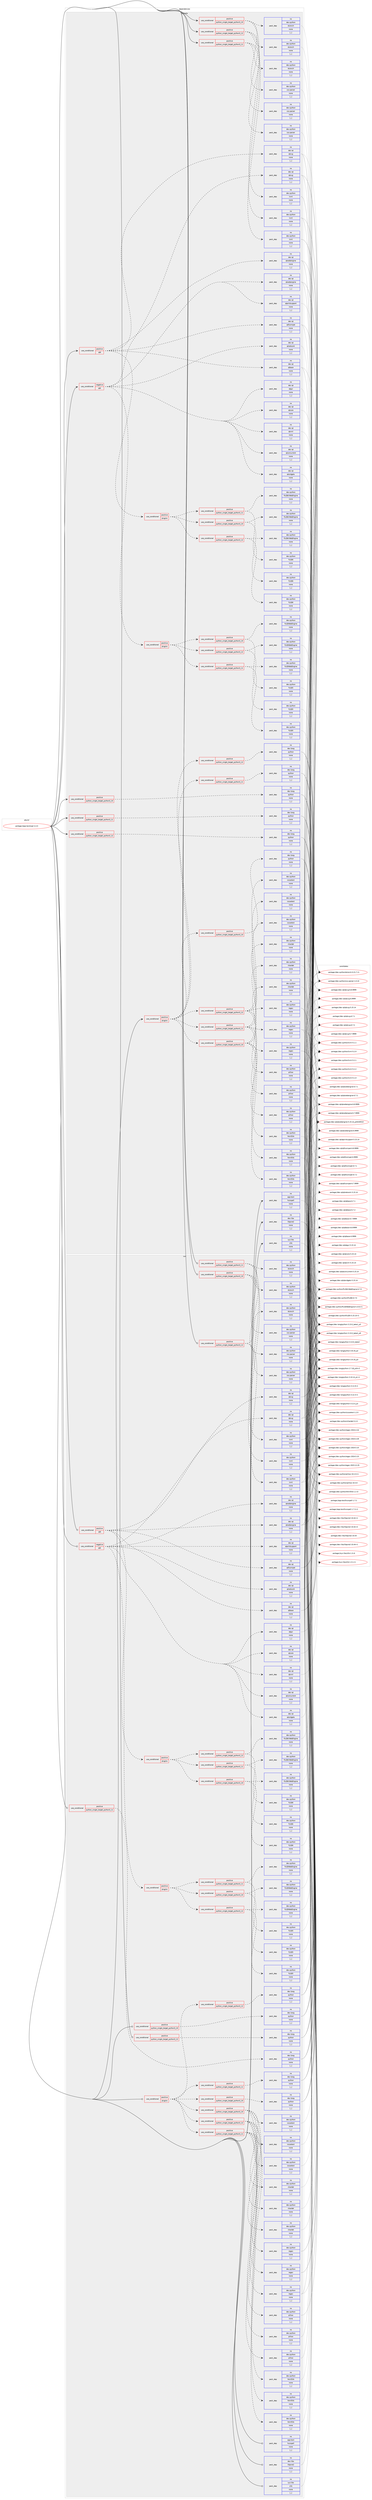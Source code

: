 digraph prolog {

# *************
# Graph options
# *************

newrank=true;
concentrate=true;
compound=true;
graph [rankdir=LR,fontname=Helvetica,fontsize=10,ranksep=1.5];#, ranksep=2.5, nodesep=0.2];
edge  [arrowhead=vee];
node  [fontname=Helvetica,fontsize=10];

# **********
# The ebuild
# **********

subgraph cluster_leftcol {
color=gray;
rank=same;
label=<<i>ebuild</i>>;
id [label="portage://app-text/sigil-2.2.0", color=red, width=4, href="../app-text/sigil-2.2.0.svg"];
}

# ****************
# The dependencies
# ****************

subgraph cluster_midcol {
color=gray;
label=<<i>dependencies</i>>;
subgraph cluster_compile {
fillcolor="#eeeeee";
style=filled;
label=<<i>compile</i>>;
subgraph cond15309 {
dependency57203 [label=<<TABLE BORDER="0" CELLBORDER="1" CELLSPACING="0" CELLPADDING="4"><TR><TD ROWSPAN="3" CELLPADDING="10">use_conditional</TD></TR><TR><TD>negative</TD></TR><TR><TD>qt6</TD></TR></TABLE>>, shape=none, color=red];
subgraph pack41412 {
dependency57204 [label=<<TABLE BORDER="0" CELLBORDER="1" CELLSPACING="0" CELLPADDING="4" WIDTH="220"><TR><TD ROWSPAN="6" CELLPADDING="30">pack_dep</TD></TR><TR><TD WIDTH="110">no</TD></TR><TR><TD>dev-qt</TD></TR><TR><TD>qtconcurrent</TD></TR><TR><TD>none</TD></TR><TR><TD>[,,]</TD></TR></TABLE>>, shape=none, color=blue];
}
dependency57203:e -> dependency57204:w [weight=20,style="dashed",arrowhead="vee"];
subgraph pack41413 {
dependency57205 [label=<<TABLE BORDER="0" CELLBORDER="1" CELLSPACING="0" CELLPADDING="4" WIDTH="220"><TR><TD ROWSPAN="6" CELLPADDING="30">pack_dep</TD></TR><TR><TD WIDTH="110">no</TD></TR><TR><TD>dev-qt</TD></TR><TR><TD>qtcore</TD></TR><TR><TD>none</TD></TR><TR><TD>[,,]</TD></TR></TABLE>>, shape=none, color=blue];
}
dependency57203:e -> dependency57205:w [weight=20,style="dashed",arrowhead="vee"];
subgraph pack41414 {
dependency57206 [label=<<TABLE BORDER="0" CELLBORDER="1" CELLSPACING="0" CELLPADDING="4" WIDTH="220"><TR><TD ROWSPAN="6" CELLPADDING="30">pack_dep</TD></TR><TR><TD WIDTH="110">no</TD></TR><TR><TD>dev-qt</TD></TR><TR><TD>qtgui</TD></TR><TR><TD>none</TD></TR><TR><TD>[,,]</TD></TR></TABLE>>, shape=none, color=blue];
}
dependency57203:e -> dependency57206:w [weight=20,style="dashed",arrowhead="vee"];
subgraph pack41415 {
dependency57207 [label=<<TABLE BORDER="0" CELLBORDER="1" CELLSPACING="0" CELLPADDING="4" WIDTH="220"><TR><TD ROWSPAN="6" CELLPADDING="30">pack_dep</TD></TR><TR><TD WIDTH="110">no</TD></TR><TR><TD>dev-qt</TD></TR><TR><TD>qtnetwork</TD></TR><TR><TD>none</TD></TR><TR><TD>[,,]</TD></TR></TABLE>>, shape=none, color=blue];
}
dependency57203:e -> dependency57207:w [weight=20,style="dashed",arrowhead="vee"];
subgraph pack41416 {
dependency57208 [label=<<TABLE BORDER="0" CELLBORDER="1" CELLSPACING="0" CELLPADDING="4" WIDTH="220"><TR><TD ROWSPAN="6" CELLPADDING="30">pack_dep</TD></TR><TR><TD WIDTH="110">no</TD></TR><TR><TD>dev-qt</TD></TR><TR><TD>qtprintsupport</TD></TR><TR><TD>none</TD></TR><TR><TD>[,,]</TD></TR></TABLE>>, shape=none, color=blue];
}
dependency57203:e -> dependency57208:w [weight=20,style="dashed",arrowhead="vee"];
subgraph pack41417 {
dependency57209 [label=<<TABLE BORDER="0" CELLBORDER="1" CELLSPACING="0" CELLPADDING="4" WIDTH="220"><TR><TD ROWSPAN="6" CELLPADDING="30">pack_dep</TD></TR><TR><TD WIDTH="110">no</TD></TR><TR><TD>dev-qt</TD></TR><TR><TD>qtsvg</TD></TR><TR><TD>none</TD></TR><TR><TD>[,,]</TD></TR></TABLE>>, shape=none, color=blue];
}
dependency57203:e -> dependency57209:w [weight=20,style="dashed",arrowhead="vee"];
subgraph pack41418 {
dependency57210 [label=<<TABLE BORDER="0" CELLBORDER="1" CELLSPACING="0" CELLPADDING="4" WIDTH="220"><TR><TD ROWSPAN="6" CELLPADDING="30">pack_dep</TD></TR><TR><TD WIDTH="110">no</TD></TR><TR><TD>dev-qt</TD></TR><TR><TD>qtwebengine</TD></TR><TR><TD>none</TD></TR><TR><TD>[,,]</TD></TR></TABLE>>, shape=none, color=blue];
}
dependency57203:e -> dependency57210:w [weight=20,style="dashed",arrowhead="vee"];
subgraph pack41419 {
dependency57211 [label=<<TABLE BORDER="0" CELLBORDER="1" CELLSPACING="0" CELLPADDING="4" WIDTH="220"><TR><TD ROWSPAN="6" CELLPADDING="30">pack_dep</TD></TR><TR><TD WIDTH="110">no</TD></TR><TR><TD>dev-qt</TD></TR><TR><TD>qtwidgets</TD></TR><TR><TD>none</TD></TR><TR><TD>[,,]</TD></TR></TABLE>>, shape=none, color=blue];
}
dependency57203:e -> dependency57211:w [weight=20,style="dashed",arrowhead="vee"];
subgraph pack41420 {
dependency57212 [label=<<TABLE BORDER="0" CELLBORDER="1" CELLSPACING="0" CELLPADDING="4" WIDTH="220"><TR><TD ROWSPAN="6" CELLPADDING="30">pack_dep</TD></TR><TR><TD WIDTH="110">no</TD></TR><TR><TD>dev-qt</TD></TR><TR><TD>qtxml</TD></TR><TR><TD>none</TD></TR><TR><TD>[,,]</TD></TR></TABLE>>, shape=none, color=blue];
}
dependency57203:e -> dependency57212:w [weight=20,style="dashed",arrowhead="vee"];
subgraph cond15310 {
dependency57213 [label=<<TABLE BORDER="0" CELLBORDER="1" CELLSPACING="0" CELLPADDING="4"><TR><TD ROWSPAN="3" CELLPADDING="10">use_conditional</TD></TR><TR><TD>positive</TD></TR><TR><TD>plugins</TD></TR></TABLE>>, shape=none, color=red];
subgraph cond15311 {
dependency57214 [label=<<TABLE BORDER="0" CELLBORDER="1" CELLSPACING="0" CELLPADDING="4"><TR><TD ROWSPAN="3" CELLPADDING="10">use_conditional</TD></TR><TR><TD>positive</TD></TR><TR><TD>python_single_target_python3_10</TD></TR></TABLE>>, shape=none, color=red];
subgraph pack41421 {
dependency57215 [label=<<TABLE BORDER="0" CELLBORDER="1" CELLSPACING="0" CELLPADDING="4" WIDTH="220"><TR><TD ROWSPAN="6" CELLPADDING="30">pack_dep</TD></TR><TR><TD WIDTH="110">no</TD></TR><TR><TD>dev-python</TD></TR><TR><TD>PyQt5</TD></TR><TR><TD>none</TD></TR><TR><TD>[,,]</TD></TR></TABLE>>, shape=none, color=blue];
}
dependency57214:e -> dependency57215:w [weight=20,style="dashed",arrowhead="vee"];
subgraph pack41422 {
dependency57216 [label=<<TABLE BORDER="0" CELLBORDER="1" CELLSPACING="0" CELLPADDING="4" WIDTH="220"><TR><TD ROWSPAN="6" CELLPADDING="30">pack_dep</TD></TR><TR><TD WIDTH="110">no</TD></TR><TR><TD>dev-python</TD></TR><TR><TD>PyQtWebEngine</TD></TR><TR><TD>none</TD></TR><TR><TD>[,,]</TD></TR></TABLE>>, shape=none, color=blue];
}
dependency57214:e -> dependency57216:w [weight=20,style="dashed",arrowhead="vee"];
}
dependency57213:e -> dependency57214:w [weight=20,style="dashed",arrowhead="vee"];
subgraph cond15312 {
dependency57217 [label=<<TABLE BORDER="0" CELLBORDER="1" CELLSPACING="0" CELLPADDING="4"><TR><TD ROWSPAN="3" CELLPADDING="10">use_conditional</TD></TR><TR><TD>positive</TD></TR><TR><TD>python_single_target_python3_11</TD></TR></TABLE>>, shape=none, color=red];
subgraph pack41423 {
dependency57218 [label=<<TABLE BORDER="0" CELLBORDER="1" CELLSPACING="0" CELLPADDING="4" WIDTH="220"><TR><TD ROWSPAN="6" CELLPADDING="30">pack_dep</TD></TR><TR><TD WIDTH="110">no</TD></TR><TR><TD>dev-python</TD></TR><TR><TD>PyQt5</TD></TR><TR><TD>none</TD></TR><TR><TD>[,,]</TD></TR></TABLE>>, shape=none, color=blue];
}
dependency57217:e -> dependency57218:w [weight=20,style="dashed",arrowhead="vee"];
subgraph pack41424 {
dependency57219 [label=<<TABLE BORDER="0" CELLBORDER="1" CELLSPACING="0" CELLPADDING="4" WIDTH="220"><TR><TD ROWSPAN="6" CELLPADDING="30">pack_dep</TD></TR><TR><TD WIDTH="110">no</TD></TR><TR><TD>dev-python</TD></TR><TR><TD>PyQtWebEngine</TD></TR><TR><TD>none</TD></TR><TR><TD>[,,]</TD></TR></TABLE>>, shape=none, color=blue];
}
dependency57217:e -> dependency57219:w [weight=20,style="dashed",arrowhead="vee"];
}
dependency57213:e -> dependency57217:w [weight=20,style="dashed",arrowhead="vee"];
subgraph cond15313 {
dependency57220 [label=<<TABLE BORDER="0" CELLBORDER="1" CELLSPACING="0" CELLPADDING="4"><TR><TD ROWSPAN="3" CELLPADDING="10">use_conditional</TD></TR><TR><TD>positive</TD></TR><TR><TD>python_single_target_python3_12</TD></TR></TABLE>>, shape=none, color=red];
subgraph pack41425 {
dependency57221 [label=<<TABLE BORDER="0" CELLBORDER="1" CELLSPACING="0" CELLPADDING="4" WIDTH="220"><TR><TD ROWSPAN="6" CELLPADDING="30">pack_dep</TD></TR><TR><TD WIDTH="110">no</TD></TR><TR><TD>dev-python</TD></TR><TR><TD>PyQt5</TD></TR><TR><TD>none</TD></TR><TR><TD>[,,]</TD></TR></TABLE>>, shape=none, color=blue];
}
dependency57220:e -> dependency57221:w [weight=20,style="dashed",arrowhead="vee"];
subgraph pack41426 {
dependency57222 [label=<<TABLE BORDER="0" CELLBORDER="1" CELLSPACING="0" CELLPADDING="4" WIDTH="220"><TR><TD ROWSPAN="6" CELLPADDING="30">pack_dep</TD></TR><TR><TD WIDTH="110">no</TD></TR><TR><TD>dev-python</TD></TR><TR><TD>PyQtWebEngine</TD></TR><TR><TD>none</TD></TR><TR><TD>[,,]</TD></TR></TABLE>>, shape=none, color=blue];
}
dependency57220:e -> dependency57222:w [weight=20,style="dashed",arrowhead="vee"];
}
dependency57213:e -> dependency57220:w [weight=20,style="dashed",arrowhead="vee"];
}
dependency57203:e -> dependency57213:w [weight=20,style="dashed",arrowhead="vee"];
}
id:e -> dependency57203:w [weight=20,style="solid",arrowhead="vee"];
subgraph cond15314 {
dependency57223 [label=<<TABLE BORDER="0" CELLBORDER="1" CELLSPACING="0" CELLPADDING="4"><TR><TD ROWSPAN="3" CELLPADDING="10">use_conditional</TD></TR><TR><TD>positive</TD></TR><TR><TD>plugins</TD></TR></TABLE>>, shape=none, color=red];
subgraph cond15315 {
dependency57224 [label=<<TABLE BORDER="0" CELLBORDER="1" CELLSPACING="0" CELLPADDING="4"><TR><TD ROWSPAN="3" CELLPADDING="10">use_conditional</TD></TR><TR><TD>positive</TD></TR><TR><TD>python_single_target_python3_10</TD></TR></TABLE>>, shape=none, color=red];
subgraph pack41427 {
dependency57225 [label=<<TABLE BORDER="0" CELLBORDER="1" CELLSPACING="0" CELLPADDING="4" WIDTH="220"><TR><TD ROWSPAN="6" CELLPADDING="30">pack_dep</TD></TR><TR><TD WIDTH="110">no</TD></TR><TR><TD>dev-python</TD></TR><TR><TD>chardet</TD></TR><TR><TD>none</TD></TR><TR><TD>[,,]</TD></TR></TABLE>>, shape=none, color=blue];
}
dependency57224:e -> dependency57225:w [weight=20,style="dashed",arrowhead="vee"];
subgraph pack41428 {
dependency57226 [label=<<TABLE BORDER="0" CELLBORDER="1" CELLSPACING="0" CELLPADDING="4" WIDTH="220"><TR><TD ROWSPAN="6" CELLPADDING="30">pack_dep</TD></TR><TR><TD WIDTH="110">no</TD></TR><TR><TD>dev-python</TD></TR><TR><TD>cssselect</TD></TR><TR><TD>none</TD></TR><TR><TD>[,,]</TD></TR></TABLE>>, shape=none, color=blue];
}
dependency57224:e -> dependency57226:w [weight=20,style="dashed",arrowhead="vee"];
subgraph pack41429 {
dependency57227 [label=<<TABLE BORDER="0" CELLBORDER="1" CELLSPACING="0" CELLPADDING="4" WIDTH="220"><TR><TD ROWSPAN="6" CELLPADDING="30">pack_dep</TD></TR><TR><TD WIDTH="110">no</TD></TR><TR><TD>dev-python</TD></TR><TR><TD>html5lib</TD></TR><TR><TD>none</TD></TR><TR><TD>[,,]</TD></TR></TABLE>>, shape=none, color=blue];
}
dependency57224:e -> dependency57227:w [weight=20,style="dashed",arrowhead="vee"];
subgraph pack41430 {
dependency57228 [label=<<TABLE BORDER="0" CELLBORDER="1" CELLSPACING="0" CELLPADDING="4" WIDTH="220"><TR><TD ROWSPAN="6" CELLPADDING="30">pack_dep</TD></TR><TR><TD WIDTH="110">no</TD></TR><TR><TD>dev-python</TD></TR><TR><TD>pillow</TD></TR><TR><TD>none</TD></TR><TR><TD>[,,]</TD></TR></TABLE>>, shape=none, color=blue];
}
dependency57224:e -> dependency57228:w [weight=20,style="dashed",arrowhead="vee"];
subgraph pack41431 {
dependency57229 [label=<<TABLE BORDER="0" CELLBORDER="1" CELLSPACING="0" CELLPADDING="4" WIDTH="220"><TR><TD ROWSPAN="6" CELLPADDING="30">pack_dep</TD></TR><TR><TD WIDTH="110">no</TD></TR><TR><TD>dev-python</TD></TR><TR><TD>regex</TD></TR><TR><TD>none</TD></TR><TR><TD>[,,]</TD></TR></TABLE>>, shape=none, color=blue];
}
dependency57224:e -> dependency57229:w [weight=20,style="dashed",arrowhead="vee"];
}
dependency57223:e -> dependency57224:w [weight=20,style="dashed",arrowhead="vee"];
subgraph cond15316 {
dependency57230 [label=<<TABLE BORDER="0" CELLBORDER="1" CELLSPACING="0" CELLPADDING="4"><TR><TD ROWSPAN="3" CELLPADDING="10">use_conditional</TD></TR><TR><TD>positive</TD></TR><TR><TD>python_single_target_python3_11</TD></TR></TABLE>>, shape=none, color=red];
subgraph pack41432 {
dependency57231 [label=<<TABLE BORDER="0" CELLBORDER="1" CELLSPACING="0" CELLPADDING="4" WIDTH="220"><TR><TD ROWSPAN="6" CELLPADDING="30">pack_dep</TD></TR><TR><TD WIDTH="110">no</TD></TR><TR><TD>dev-python</TD></TR><TR><TD>chardet</TD></TR><TR><TD>none</TD></TR><TR><TD>[,,]</TD></TR></TABLE>>, shape=none, color=blue];
}
dependency57230:e -> dependency57231:w [weight=20,style="dashed",arrowhead="vee"];
subgraph pack41433 {
dependency57232 [label=<<TABLE BORDER="0" CELLBORDER="1" CELLSPACING="0" CELLPADDING="4" WIDTH="220"><TR><TD ROWSPAN="6" CELLPADDING="30">pack_dep</TD></TR><TR><TD WIDTH="110">no</TD></TR><TR><TD>dev-python</TD></TR><TR><TD>cssselect</TD></TR><TR><TD>none</TD></TR><TR><TD>[,,]</TD></TR></TABLE>>, shape=none, color=blue];
}
dependency57230:e -> dependency57232:w [weight=20,style="dashed",arrowhead="vee"];
subgraph pack41434 {
dependency57233 [label=<<TABLE BORDER="0" CELLBORDER="1" CELLSPACING="0" CELLPADDING="4" WIDTH="220"><TR><TD ROWSPAN="6" CELLPADDING="30">pack_dep</TD></TR><TR><TD WIDTH="110">no</TD></TR><TR><TD>dev-python</TD></TR><TR><TD>html5lib</TD></TR><TR><TD>none</TD></TR><TR><TD>[,,]</TD></TR></TABLE>>, shape=none, color=blue];
}
dependency57230:e -> dependency57233:w [weight=20,style="dashed",arrowhead="vee"];
subgraph pack41435 {
dependency57234 [label=<<TABLE BORDER="0" CELLBORDER="1" CELLSPACING="0" CELLPADDING="4" WIDTH="220"><TR><TD ROWSPAN="6" CELLPADDING="30">pack_dep</TD></TR><TR><TD WIDTH="110">no</TD></TR><TR><TD>dev-python</TD></TR><TR><TD>pillow</TD></TR><TR><TD>none</TD></TR><TR><TD>[,,]</TD></TR></TABLE>>, shape=none, color=blue];
}
dependency57230:e -> dependency57234:w [weight=20,style="dashed",arrowhead="vee"];
subgraph pack41436 {
dependency57235 [label=<<TABLE BORDER="0" CELLBORDER="1" CELLSPACING="0" CELLPADDING="4" WIDTH="220"><TR><TD ROWSPAN="6" CELLPADDING="30">pack_dep</TD></TR><TR><TD WIDTH="110">no</TD></TR><TR><TD>dev-python</TD></TR><TR><TD>regex</TD></TR><TR><TD>none</TD></TR><TR><TD>[,,]</TD></TR></TABLE>>, shape=none, color=blue];
}
dependency57230:e -> dependency57235:w [weight=20,style="dashed",arrowhead="vee"];
}
dependency57223:e -> dependency57230:w [weight=20,style="dashed",arrowhead="vee"];
subgraph cond15317 {
dependency57236 [label=<<TABLE BORDER="0" CELLBORDER="1" CELLSPACING="0" CELLPADDING="4"><TR><TD ROWSPAN="3" CELLPADDING="10">use_conditional</TD></TR><TR><TD>positive</TD></TR><TR><TD>python_single_target_python3_12</TD></TR></TABLE>>, shape=none, color=red];
subgraph pack41437 {
dependency57237 [label=<<TABLE BORDER="0" CELLBORDER="1" CELLSPACING="0" CELLPADDING="4" WIDTH="220"><TR><TD ROWSPAN="6" CELLPADDING="30">pack_dep</TD></TR><TR><TD WIDTH="110">no</TD></TR><TR><TD>dev-python</TD></TR><TR><TD>chardet</TD></TR><TR><TD>none</TD></TR><TR><TD>[,,]</TD></TR></TABLE>>, shape=none, color=blue];
}
dependency57236:e -> dependency57237:w [weight=20,style="dashed",arrowhead="vee"];
subgraph pack41438 {
dependency57238 [label=<<TABLE BORDER="0" CELLBORDER="1" CELLSPACING="0" CELLPADDING="4" WIDTH="220"><TR><TD ROWSPAN="6" CELLPADDING="30">pack_dep</TD></TR><TR><TD WIDTH="110">no</TD></TR><TR><TD>dev-python</TD></TR><TR><TD>cssselect</TD></TR><TR><TD>none</TD></TR><TR><TD>[,,]</TD></TR></TABLE>>, shape=none, color=blue];
}
dependency57236:e -> dependency57238:w [weight=20,style="dashed",arrowhead="vee"];
subgraph pack41439 {
dependency57239 [label=<<TABLE BORDER="0" CELLBORDER="1" CELLSPACING="0" CELLPADDING="4" WIDTH="220"><TR><TD ROWSPAN="6" CELLPADDING="30">pack_dep</TD></TR><TR><TD WIDTH="110">no</TD></TR><TR><TD>dev-python</TD></TR><TR><TD>html5lib</TD></TR><TR><TD>none</TD></TR><TR><TD>[,,]</TD></TR></TABLE>>, shape=none, color=blue];
}
dependency57236:e -> dependency57239:w [weight=20,style="dashed",arrowhead="vee"];
subgraph pack41440 {
dependency57240 [label=<<TABLE BORDER="0" CELLBORDER="1" CELLSPACING="0" CELLPADDING="4" WIDTH="220"><TR><TD ROWSPAN="6" CELLPADDING="30">pack_dep</TD></TR><TR><TD WIDTH="110">no</TD></TR><TR><TD>dev-python</TD></TR><TR><TD>pillow</TD></TR><TR><TD>none</TD></TR><TR><TD>[,,]</TD></TR></TABLE>>, shape=none, color=blue];
}
dependency57236:e -> dependency57240:w [weight=20,style="dashed",arrowhead="vee"];
subgraph pack41441 {
dependency57241 [label=<<TABLE BORDER="0" CELLBORDER="1" CELLSPACING="0" CELLPADDING="4" WIDTH="220"><TR><TD ROWSPAN="6" CELLPADDING="30">pack_dep</TD></TR><TR><TD WIDTH="110">no</TD></TR><TR><TD>dev-python</TD></TR><TR><TD>regex</TD></TR><TR><TD>none</TD></TR><TR><TD>[,,]</TD></TR></TABLE>>, shape=none, color=blue];
}
dependency57236:e -> dependency57241:w [weight=20,style="dashed",arrowhead="vee"];
}
dependency57223:e -> dependency57236:w [weight=20,style="dashed",arrowhead="vee"];
subgraph cond15318 {
dependency57242 [label=<<TABLE BORDER="0" CELLBORDER="1" CELLSPACING="0" CELLPADDING="4"><TR><TD ROWSPAN="3" CELLPADDING="10">use_conditional</TD></TR><TR><TD>positive</TD></TR><TR><TD>python_single_target_python3_10</TD></TR></TABLE>>, shape=none, color=red];
subgraph pack41442 {
dependency57243 [label=<<TABLE BORDER="0" CELLBORDER="1" CELLSPACING="0" CELLPADDING="4" WIDTH="220"><TR><TD ROWSPAN="6" CELLPADDING="30">pack_dep</TD></TR><TR><TD WIDTH="110">no</TD></TR><TR><TD>dev-lang</TD></TR><TR><TD>python</TD></TR><TR><TD>none</TD></TR><TR><TD>[,,]</TD></TR></TABLE>>, shape=none, color=blue];
}
dependency57242:e -> dependency57243:w [weight=20,style="dashed",arrowhead="vee"];
}
dependency57223:e -> dependency57242:w [weight=20,style="dashed",arrowhead="vee"];
subgraph cond15319 {
dependency57244 [label=<<TABLE BORDER="0" CELLBORDER="1" CELLSPACING="0" CELLPADDING="4"><TR><TD ROWSPAN="3" CELLPADDING="10">use_conditional</TD></TR><TR><TD>positive</TD></TR><TR><TD>python_single_target_python3_11</TD></TR></TABLE>>, shape=none, color=red];
subgraph pack41443 {
dependency57245 [label=<<TABLE BORDER="0" CELLBORDER="1" CELLSPACING="0" CELLPADDING="4" WIDTH="220"><TR><TD ROWSPAN="6" CELLPADDING="30">pack_dep</TD></TR><TR><TD WIDTH="110">no</TD></TR><TR><TD>dev-lang</TD></TR><TR><TD>python</TD></TR><TR><TD>none</TD></TR><TR><TD>[,,]</TD></TR></TABLE>>, shape=none, color=blue];
}
dependency57244:e -> dependency57245:w [weight=20,style="dashed",arrowhead="vee"];
}
dependency57223:e -> dependency57244:w [weight=20,style="dashed",arrowhead="vee"];
subgraph cond15320 {
dependency57246 [label=<<TABLE BORDER="0" CELLBORDER="1" CELLSPACING="0" CELLPADDING="4"><TR><TD ROWSPAN="3" CELLPADDING="10">use_conditional</TD></TR><TR><TD>positive</TD></TR><TR><TD>python_single_target_python3_12</TD></TR></TABLE>>, shape=none, color=red];
subgraph pack41444 {
dependency57247 [label=<<TABLE BORDER="0" CELLBORDER="1" CELLSPACING="0" CELLPADDING="4" WIDTH="220"><TR><TD ROWSPAN="6" CELLPADDING="30">pack_dep</TD></TR><TR><TD WIDTH="110">no</TD></TR><TR><TD>dev-lang</TD></TR><TR><TD>python</TD></TR><TR><TD>none</TD></TR><TR><TD>[,,]</TD></TR></TABLE>>, shape=none, color=blue];
}
dependency57246:e -> dependency57247:w [weight=20,style="dashed",arrowhead="vee"];
}
dependency57223:e -> dependency57246:w [weight=20,style="dashed",arrowhead="vee"];
}
id:e -> dependency57223:w [weight=20,style="solid",arrowhead="vee"];
subgraph cond15321 {
dependency57248 [label=<<TABLE BORDER="0" CELLBORDER="1" CELLSPACING="0" CELLPADDING="4"><TR><TD ROWSPAN="3" CELLPADDING="10">use_conditional</TD></TR><TR><TD>positive</TD></TR><TR><TD>python_single_target_python3_10</TD></TR></TABLE>>, shape=none, color=red];
subgraph pack41445 {
dependency57249 [label=<<TABLE BORDER="0" CELLBORDER="1" CELLSPACING="0" CELLPADDING="4" WIDTH="220"><TR><TD ROWSPAN="6" CELLPADDING="30">pack_dep</TD></TR><TR><TD WIDTH="110">no</TD></TR><TR><TD>dev-lang</TD></TR><TR><TD>python</TD></TR><TR><TD>none</TD></TR><TR><TD>[,,]</TD></TR></TABLE>>, shape=none, color=blue];
}
dependency57248:e -> dependency57249:w [weight=20,style="dashed",arrowhead="vee"];
}
id:e -> dependency57248:w [weight=20,style="solid",arrowhead="vee"];
subgraph cond15322 {
dependency57250 [label=<<TABLE BORDER="0" CELLBORDER="1" CELLSPACING="0" CELLPADDING="4"><TR><TD ROWSPAN="3" CELLPADDING="10">use_conditional</TD></TR><TR><TD>positive</TD></TR><TR><TD>python_single_target_python3_10</TD></TR></TABLE>>, shape=none, color=red];
subgraph pack41446 {
dependency57251 [label=<<TABLE BORDER="0" CELLBORDER="1" CELLSPACING="0" CELLPADDING="4" WIDTH="220"><TR><TD ROWSPAN="6" CELLPADDING="30">pack_dep</TD></TR><TR><TD WIDTH="110">no</TD></TR><TR><TD>dev-python</TD></TR><TR><TD>css-parser</TD></TR><TR><TD>none</TD></TR><TR><TD>[,,]</TD></TR></TABLE>>, shape=none, color=blue];
}
dependency57250:e -> dependency57251:w [weight=20,style="dashed",arrowhead="vee"];
subgraph pack41447 {
dependency57252 [label=<<TABLE BORDER="0" CELLBORDER="1" CELLSPACING="0" CELLPADDING="4" WIDTH="220"><TR><TD ROWSPAN="6" CELLPADDING="30">pack_dep</TD></TR><TR><TD WIDTH="110">no</TD></TR><TR><TD>dev-python</TD></TR><TR><TD>dulwich</TD></TR><TR><TD>none</TD></TR><TR><TD>[,,]</TD></TR></TABLE>>, shape=none, color=blue];
}
dependency57250:e -> dependency57252:w [weight=20,style="dashed",arrowhead="vee"];
subgraph pack41448 {
dependency57253 [label=<<TABLE BORDER="0" CELLBORDER="1" CELLSPACING="0" CELLPADDING="4" WIDTH="220"><TR><TD ROWSPAN="6" CELLPADDING="30">pack_dep</TD></TR><TR><TD WIDTH="110">no</TD></TR><TR><TD>dev-python</TD></TR><TR><TD>lxml</TD></TR><TR><TD>none</TD></TR><TR><TD>[,,]</TD></TR></TABLE>>, shape=none, color=blue];
}
dependency57250:e -> dependency57253:w [weight=20,style="dashed",arrowhead="vee"];
}
id:e -> dependency57250:w [weight=20,style="solid",arrowhead="vee"];
subgraph cond15323 {
dependency57254 [label=<<TABLE BORDER="0" CELLBORDER="1" CELLSPACING="0" CELLPADDING="4"><TR><TD ROWSPAN="3" CELLPADDING="10">use_conditional</TD></TR><TR><TD>positive</TD></TR><TR><TD>python_single_target_python3_11</TD></TR></TABLE>>, shape=none, color=red];
subgraph pack41449 {
dependency57255 [label=<<TABLE BORDER="0" CELLBORDER="1" CELLSPACING="0" CELLPADDING="4" WIDTH="220"><TR><TD ROWSPAN="6" CELLPADDING="30">pack_dep</TD></TR><TR><TD WIDTH="110">no</TD></TR><TR><TD>dev-lang</TD></TR><TR><TD>python</TD></TR><TR><TD>none</TD></TR><TR><TD>[,,]</TD></TR></TABLE>>, shape=none, color=blue];
}
dependency57254:e -> dependency57255:w [weight=20,style="dashed",arrowhead="vee"];
}
id:e -> dependency57254:w [weight=20,style="solid",arrowhead="vee"];
subgraph cond15324 {
dependency57256 [label=<<TABLE BORDER="0" CELLBORDER="1" CELLSPACING="0" CELLPADDING="4"><TR><TD ROWSPAN="3" CELLPADDING="10">use_conditional</TD></TR><TR><TD>positive</TD></TR><TR><TD>python_single_target_python3_11</TD></TR></TABLE>>, shape=none, color=red];
subgraph pack41450 {
dependency57257 [label=<<TABLE BORDER="0" CELLBORDER="1" CELLSPACING="0" CELLPADDING="4" WIDTH="220"><TR><TD ROWSPAN="6" CELLPADDING="30">pack_dep</TD></TR><TR><TD WIDTH="110">no</TD></TR><TR><TD>dev-python</TD></TR><TR><TD>css-parser</TD></TR><TR><TD>none</TD></TR><TR><TD>[,,]</TD></TR></TABLE>>, shape=none, color=blue];
}
dependency57256:e -> dependency57257:w [weight=20,style="dashed",arrowhead="vee"];
subgraph pack41451 {
dependency57258 [label=<<TABLE BORDER="0" CELLBORDER="1" CELLSPACING="0" CELLPADDING="4" WIDTH="220"><TR><TD ROWSPAN="6" CELLPADDING="30">pack_dep</TD></TR><TR><TD WIDTH="110">no</TD></TR><TR><TD>dev-python</TD></TR><TR><TD>dulwich</TD></TR><TR><TD>none</TD></TR><TR><TD>[,,]</TD></TR></TABLE>>, shape=none, color=blue];
}
dependency57256:e -> dependency57258:w [weight=20,style="dashed",arrowhead="vee"];
subgraph pack41452 {
dependency57259 [label=<<TABLE BORDER="0" CELLBORDER="1" CELLSPACING="0" CELLPADDING="4" WIDTH="220"><TR><TD ROWSPAN="6" CELLPADDING="30">pack_dep</TD></TR><TR><TD WIDTH="110">no</TD></TR><TR><TD>dev-python</TD></TR><TR><TD>lxml</TD></TR><TR><TD>none</TD></TR><TR><TD>[,,]</TD></TR></TABLE>>, shape=none, color=blue];
}
dependency57256:e -> dependency57259:w [weight=20,style="dashed",arrowhead="vee"];
}
id:e -> dependency57256:w [weight=20,style="solid",arrowhead="vee"];
subgraph cond15325 {
dependency57260 [label=<<TABLE BORDER="0" CELLBORDER="1" CELLSPACING="0" CELLPADDING="4"><TR><TD ROWSPAN="3" CELLPADDING="10">use_conditional</TD></TR><TR><TD>positive</TD></TR><TR><TD>python_single_target_python3_12</TD></TR></TABLE>>, shape=none, color=red];
subgraph pack41453 {
dependency57261 [label=<<TABLE BORDER="0" CELLBORDER="1" CELLSPACING="0" CELLPADDING="4" WIDTH="220"><TR><TD ROWSPAN="6" CELLPADDING="30">pack_dep</TD></TR><TR><TD WIDTH="110">no</TD></TR><TR><TD>dev-lang</TD></TR><TR><TD>python</TD></TR><TR><TD>none</TD></TR><TR><TD>[,,]</TD></TR></TABLE>>, shape=none, color=blue];
}
dependency57260:e -> dependency57261:w [weight=20,style="dashed",arrowhead="vee"];
}
id:e -> dependency57260:w [weight=20,style="solid",arrowhead="vee"];
subgraph cond15326 {
dependency57262 [label=<<TABLE BORDER="0" CELLBORDER="1" CELLSPACING="0" CELLPADDING="4"><TR><TD ROWSPAN="3" CELLPADDING="10">use_conditional</TD></TR><TR><TD>positive</TD></TR><TR><TD>python_single_target_python3_12</TD></TR></TABLE>>, shape=none, color=red];
subgraph pack41454 {
dependency57263 [label=<<TABLE BORDER="0" CELLBORDER="1" CELLSPACING="0" CELLPADDING="4" WIDTH="220"><TR><TD ROWSPAN="6" CELLPADDING="30">pack_dep</TD></TR><TR><TD WIDTH="110">no</TD></TR><TR><TD>dev-python</TD></TR><TR><TD>css-parser</TD></TR><TR><TD>none</TD></TR><TR><TD>[,,]</TD></TR></TABLE>>, shape=none, color=blue];
}
dependency57262:e -> dependency57263:w [weight=20,style="dashed",arrowhead="vee"];
subgraph pack41455 {
dependency57264 [label=<<TABLE BORDER="0" CELLBORDER="1" CELLSPACING="0" CELLPADDING="4" WIDTH="220"><TR><TD ROWSPAN="6" CELLPADDING="30">pack_dep</TD></TR><TR><TD WIDTH="110">no</TD></TR><TR><TD>dev-python</TD></TR><TR><TD>dulwich</TD></TR><TR><TD>none</TD></TR><TR><TD>[,,]</TD></TR></TABLE>>, shape=none, color=blue];
}
dependency57262:e -> dependency57264:w [weight=20,style="dashed",arrowhead="vee"];
subgraph pack41456 {
dependency57265 [label=<<TABLE BORDER="0" CELLBORDER="1" CELLSPACING="0" CELLPADDING="4" WIDTH="220"><TR><TD ROWSPAN="6" CELLPADDING="30">pack_dep</TD></TR><TR><TD WIDTH="110">no</TD></TR><TR><TD>dev-python</TD></TR><TR><TD>lxml</TD></TR><TR><TD>none</TD></TR><TR><TD>[,,]</TD></TR></TABLE>>, shape=none, color=blue];
}
dependency57262:e -> dependency57265:w [weight=20,style="dashed",arrowhead="vee"];
}
id:e -> dependency57262:w [weight=20,style="solid",arrowhead="vee"];
subgraph cond15327 {
dependency57266 [label=<<TABLE BORDER="0" CELLBORDER="1" CELLSPACING="0" CELLPADDING="4"><TR><TD ROWSPAN="3" CELLPADDING="10">use_conditional</TD></TR><TR><TD>positive</TD></TR><TR><TD>qt6</TD></TR></TABLE>>, shape=none, color=red];
subgraph pack41457 {
dependency57267 [label=<<TABLE BORDER="0" CELLBORDER="1" CELLSPACING="0" CELLPADDING="4" WIDTH="220"><TR><TD ROWSPAN="6" CELLPADDING="30">pack_dep</TD></TR><TR><TD WIDTH="110">no</TD></TR><TR><TD>dev-qt</TD></TR><TR><TD>qtbase</TD></TR><TR><TD>none</TD></TR><TR><TD>[,,]</TD></TR></TABLE>>, shape=none, color=blue];
}
dependency57266:e -> dependency57267:w [weight=20,style="dashed",arrowhead="vee"];
subgraph pack41458 {
dependency57268 [label=<<TABLE BORDER="0" CELLBORDER="1" CELLSPACING="0" CELLPADDING="4" WIDTH="220"><TR><TD ROWSPAN="6" CELLPADDING="30">pack_dep</TD></TR><TR><TD WIDTH="110">no</TD></TR><TR><TD>dev-qt</TD></TR><TR><TD>qt5compat</TD></TR><TR><TD>none</TD></TR><TR><TD>[,,]</TD></TR></TABLE>>, shape=none, color=blue];
}
dependency57266:e -> dependency57268:w [weight=20,style="dashed",arrowhead="vee"];
subgraph pack41459 {
dependency57269 [label=<<TABLE BORDER="0" CELLBORDER="1" CELLSPACING="0" CELLPADDING="4" WIDTH="220"><TR><TD ROWSPAN="6" CELLPADDING="30">pack_dep</TD></TR><TR><TD WIDTH="110">no</TD></TR><TR><TD>dev-qt</TD></TR><TR><TD>qtwebengine</TD></TR><TR><TD>none</TD></TR><TR><TD>[,,]</TD></TR></TABLE>>, shape=none, color=blue];
}
dependency57266:e -> dependency57269:w [weight=20,style="dashed",arrowhead="vee"];
subgraph pack41460 {
dependency57270 [label=<<TABLE BORDER="0" CELLBORDER="1" CELLSPACING="0" CELLPADDING="4" WIDTH="220"><TR><TD ROWSPAN="6" CELLPADDING="30">pack_dep</TD></TR><TR><TD WIDTH="110">no</TD></TR><TR><TD>dev-qt</TD></TR><TR><TD>qtsvg</TD></TR><TR><TD>none</TD></TR><TR><TD>[,,]</TD></TR></TABLE>>, shape=none, color=blue];
}
dependency57266:e -> dependency57270:w [weight=20,style="dashed",arrowhead="vee"];
subgraph cond15328 {
dependency57271 [label=<<TABLE BORDER="0" CELLBORDER="1" CELLSPACING="0" CELLPADDING="4"><TR><TD ROWSPAN="3" CELLPADDING="10">use_conditional</TD></TR><TR><TD>positive</TD></TR><TR><TD>plugins</TD></TR></TABLE>>, shape=none, color=red];
subgraph cond15329 {
dependency57272 [label=<<TABLE BORDER="0" CELLBORDER="1" CELLSPACING="0" CELLPADDING="4"><TR><TD ROWSPAN="3" CELLPADDING="10">use_conditional</TD></TR><TR><TD>positive</TD></TR><TR><TD>python_single_target_python3_10</TD></TR></TABLE>>, shape=none, color=red];
subgraph pack41461 {
dependency57273 [label=<<TABLE BORDER="0" CELLBORDER="1" CELLSPACING="0" CELLPADDING="4" WIDTH="220"><TR><TD ROWSPAN="6" CELLPADDING="30">pack_dep</TD></TR><TR><TD WIDTH="110">no</TD></TR><TR><TD>dev-python</TD></TR><TR><TD>PyQt6</TD></TR><TR><TD>none</TD></TR><TR><TD>[,,]</TD></TR></TABLE>>, shape=none, color=blue];
}
dependency57272:e -> dependency57273:w [weight=20,style="dashed",arrowhead="vee"];
subgraph pack41462 {
dependency57274 [label=<<TABLE BORDER="0" CELLBORDER="1" CELLSPACING="0" CELLPADDING="4" WIDTH="220"><TR><TD ROWSPAN="6" CELLPADDING="30">pack_dep</TD></TR><TR><TD WIDTH="110">no</TD></TR><TR><TD>dev-python</TD></TR><TR><TD>PyQt6-WebEngine</TD></TR><TR><TD>none</TD></TR><TR><TD>[,,]</TD></TR></TABLE>>, shape=none, color=blue];
}
dependency57272:e -> dependency57274:w [weight=20,style="dashed",arrowhead="vee"];
}
dependency57271:e -> dependency57272:w [weight=20,style="dashed",arrowhead="vee"];
subgraph cond15330 {
dependency57275 [label=<<TABLE BORDER="0" CELLBORDER="1" CELLSPACING="0" CELLPADDING="4"><TR><TD ROWSPAN="3" CELLPADDING="10">use_conditional</TD></TR><TR><TD>positive</TD></TR><TR><TD>python_single_target_python3_11</TD></TR></TABLE>>, shape=none, color=red];
subgraph pack41463 {
dependency57276 [label=<<TABLE BORDER="0" CELLBORDER="1" CELLSPACING="0" CELLPADDING="4" WIDTH="220"><TR><TD ROWSPAN="6" CELLPADDING="30">pack_dep</TD></TR><TR><TD WIDTH="110">no</TD></TR><TR><TD>dev-python</TD></TR><TR><TD>PyQt6</TD></TR><TR><TD>none</TD></TR><TR><TD>[,,]</TD></TR></TABLE>>, shape=none, color=blue];
}
dependency57275:e -> dependency57276:w [weight=20,style="dashed",arrowhead="vee"];
subgraph pack41464 {
dependency57277 [label=<<TABLE BORDER="0" CELLBORDER="1" CELLSPACING="0" CELLPADDING="4" WIDTH="220"><TR><TD ROWSPAN="6" CELLPADDING="30">pack_dep</TD></TR><TR><TD WIDTH="110">no</TD></TR><TR><TD>dev-python</TD></TR><TR><TD>PyQt6-WebEngine</TD></TR><TR><TD>none</TD></TR><TR><TD>[,,]</TD></TR></TABLE>>, shape=none, color=blue];
}
dependency57275:e -> dependency57277:w [weight=20,style="dashed",arrowhead="vee"];
}
dependency57271:e -> dependency57275:w [weight=20,style="dashed",arrowhead="vee"];
subgraph cond15331 {
dependency57278 [label=<<TABLE BORDER="0" CELLBORDER="1" CELLSPACING="0" CELLPADDING="4"><TR><TD ROWSPAN="3" CELLPADDING="10">use_conditional</TD></TR><TR><TD>positive</TD></TR><TR><TD>python_single_target_python3_12</TD></TR></TABLE>>, shape=none, color=red];
subgraph pack41465 {
dependency57279 [label=<<TABLE BORDER="0" CELLBORDER="1" CELLSPACING="0" CELLPADDING="4" WIDTH="220"><TR><TD ROWSPAN="6" CELLPADDING="30">pack_dep</TD></TR><TR><TD WIDTH="110">no</TD></TR><TR><TD>dev-python</TD></TR><TR><TD>PyQt6</TD></TR><TR><TD>none</TD></TR><TR><TD>[,,]</TD></TR></TABLE>>, shape=none, color=blue];
}
dependency57278:e -> dependency57279:w [weight=20,style="dashed",arrowhead="vee"];
subgraph pack41466 {
dependency57280 [label=<<TABLE BORDER="0" CELLBORDER="1" CELLSPACING="0" CELLPADDING="4" WIDTH="220"><TR><TD ROWSPAN="6" CELLPADDING="30">pack_dep</TD></TR><TR><TD WIDTH="110">no</TD></TR><TR><TD>dev-python</TD></TR><TR><TD>PyQt6-WebEngine</TD></TR><TR><TD>none</TD></TR><TR><TD>[,,]</TD></TR></TABLE>>, shape=none, color=blue];
}
dependency57278:e -> dependency57280:w [weight=20,style="dashed",arrowhead="vee"];
}
dependency57271:e -> dependency57278:w [weight=20,style="dashed",arrowhead="vee"];
}
dependency57266:e -> dependency57271:w [weight=20,style="dashed",arrowhead="vee"];
}
id:e -> dependency57266:w [weight=20,style="solid",arrowhead="vee"];
subgraph pack41467 {
dependency57281 [label=<<TABLE BORDER="0" CELLBORDER="1" CELLSPACING="0" CELLPADDING="4" WIDTH="220"><TR><TD ROWSPAN="6" CELLPADDING="30">pack_dep</TD></TR><TR><TD WIDTH="110">no</TD></TR><TR><TD>app-text</TD></TR><TR><TD>hunspell</TD></TR><TR><TD>none</TD></TR><TR><TD>[,,]</TD></TR></TABLE>>, shape=none, color=blue];
}
id:e -> dependency57281:w [weight=20,style="solid",arrowhead="vee"];
subgraph pack41468 {
dependency57282 [label=<<TABLE BORDER="0" CELLBORDER="1" CELLSPACING="0" CELLPADDING="4" WIDTH="220"><TR><TD ROWSPAN="6" CELLPADDING="30">pack_dep</TD></TR><TR><TD WIDTH="110">no</TD></TR><TR><TD>dev-libs</TD></TR><TR><TD>libpcre2</TD></TR><TR><TD>none</TD></TR><TR><TD>[,,]</TD></TR></TABLE>>, shape=none, color=blue];
}
id:e -> dependency57282:w [weight=20,style="solid",arrowhead="vee"];
subgraph pack41469 {
dependency57283 [label=<<TABLE BORDER="0" CELLBORDER="1" CELLSPACING="0" CELLPADDING="4" WIDTH="220"><TR><TD ROWSPAN="6" CELLPADDING="30">pack_dep</TD></TR><TR><TD WIDTH="110">no</TD></TR><TR><TD>sys-libs</TD></TR><TR><TD>zlib</TD></TR><TR><TD>none</TD></TR><TR><TD>[,,]</TD></TR></TABLE>>, shape=none, color=blue];
}
id:e -> dependency57283:w [weight=20,style="solid",arrowhead="vee"];
}
subgraph cluster_compileandrun {
fillcolor="#eeeeee";
style=filled;
label=<<i>compile and run</i>>;
}
subgraph cluster_run {
fillcolor="#eeeeee";
style=filled;
label=<<i>run</i>>;
subgraph cond15332 {
dependency57284 [label=<<TABLE BORDER="0" CELLBORDER="1" CELLSPACING="0" CELLPADDING="4"><TR><TD ROWSPAN="3" CELLPADDING="10">use_conditional</TD></TR><TR><TD>negative</TD></TR><TR><TD>qt6</TD></TR></TABLE>>, shape=none, color=red];
subgraph pack41470 {
dependency57285 [label=<<TABLE BORDER="0" CELLBORDER="1" CELLSPACING="0" CELLPADDING="4" WIDTH="220"><TR><TD ROWSPAN="6" CELLPADDING="30">pack_dep</TD></TR><TR><TD WIDTH="110">no</TD></TR><TR><TD>dev-qt</TD></TR><TR><TD>qtconcurrent</TD></TR><TR><TD>none</TD></TR><TR><TD>[,,]</TD></TR></TABLE>>, shape=none, color=blue];
}
dependency57284:e -> dependency57285:w [weight=20,style="dashed",arrowhead="vee"];
subgraph pack41471 {
dependency57286 [label=<<TABLE BORDER="0" CELLBORDER="1" CELLSPACING="0" CELLPADDING="4" WIDTH="220"><TR><TD ROWSPAN="6" CELLPADDING="30">pack_dep</TD></TR><TR><TD WIDTH="110">no</TD></TR><TR><TD>dev-qt</TD></TR><TR><TD>qtcore</TD></TR><TR><TD>none</TD></TR><TR><TD>[,,]</TD></TR></TABLE>>, shape=none, color=blue];
}
dependency57284:e -> dependency57286:w [weight=20,style="dashed",arrowhead="vee"];
subgraph pack41472 {
dependency57287 [label=<<TABLE BORDER="0" CELLBORDER="1" CELLSPACING="0" CELLPADDING="4" WIDTH="220"><TR><TD ROWSPAN="6" CELLPADDING="30">pack_dep</TD></TR><TR><TD WIDTH="110">no</TD></TR><TR><TD>dev-qt</TD></TR><TR><TD>qtgui</TD></TR><TR><TD>none</TD></TR><TR><TD>[,,]</TD></TR></TABLE>>, shape=none, color=blue];
}
dependency57284:e -> dependency57287:w [weight=20,style="dashed",arrowhead="vee"];
subgraph pack41473 {
dependency57288 [label=<<TABLE BORDER="0" CELLBORDER="1" CELLSPACING="0" CELLPADDING="4" WIDTH="220"><TR><TD ROWSPAN="6" CELLPADDING="30">pack_dep</TD></TR><TR><TD WIDTH="110">no</TD></TR><TR><TD>dev-qt</TD></TR><TR><TD>qtnetwork</TD></TR><TR><TD>none</TD></TR><TR><TD>[,,]</TD></TR></TABLE>>, shape=none, color=blue];
}
dependency57284:e -> dependency57288:w [weight=20,style="dashed",arrowhead="vee"];
subgraph pack41474 {
dependency57289 [label=<<TABLE BORDER="0" CELLBORDER="1" CELLSPACING="0" CELLPADDING="4" WIDTH="220"><TR><TD ROWSPAN="6" CELLPADDING="30">pack_dep</TD></TR><TR><TD WIDTH="110">no</TD></TR><TR><TD>dev-qt</TD></TR><TR><TD>qtprintsupport</TD></TR><TR><TD>none</TD></TR><TR><TD>[,,]</TD></TR></TABLE>>, shape=none, color=blue];
}
dependency57284:e -> dependency57289:w [weight=20,style="dashed",arrowhead="vee"];
subgraph pack41475 {
dependency57290 [label=<<TABLE BORDER="0" CELLBORDER="1" CELLSPACING="0" CELLPADDING="4" WIDTH="220"><TR><TD ROWSPAN="6" CELLPADDING="30">pack_dep</TD></TR><TR><TD WIDTH="110">no</TD></TR><TR><TD>dev-qt</TD></TR><TR><TD>qtsvg</TD></TR><TR><TD>none</TD></TR><TR><TD>[,,]</TD></TR></TABLE>>, shape=none, color=blue];
}
dependency57284:e -> dependency57290:w [weight=20,style="dashed",arrowhead="vee"];
subgraph pack41476 {
dependency57291 [label=<<TABLE BORDER="0" CELLBORDER="1" CELLSPACING="0" CELLPADDING="4" WIDTH="220"><TR><TD ROWSPAN="6" CELLPADDING="30">pack_dep</TD></TR><TR><TD WIDTH="110">no</TD></TR><TR><TD>dev-qt</TD></TR><TR><TD>qtwebengine</TD></TR><TR><TD>none</TD></TR><TR><TD>[,,]</TD></TR></TABLE>>, shape=none, color=blue];
}
dependency57284:e -> dependency57291:w [weight=20,style="dashed",arrowhead="vee"];
subgraph pack41477 {
dependency57292 [label=<<TABLE BORDER="0" CELLBORDER="1" CELLSPACING="0" CELLPADDING="4" WIDTH="220"><TR><TD ROWSPAN="6" CELLPADDING="30">pack_dep</TD></TR><TR><TD WIDTH="110">no</TD></TR><TR><TD>dev-qt</TD></TR><TR><TD>qtwidgets</TD></TR><TR><TD>none</TD></TR><TR><TD>[,,]</TD></TR></TABLE>>, shape=none, color=blue];
}
dependency57284:e -> dependency57292:w [weight=20,style="dashed",arrowhead="vee"];
subgraph pack41478 {
dependency57293 [label=<<TABLE BORDER="0" CELLBORDER="1" CELLSPACING="0" CELLPADDING="4" WIDTH="220"><TR><TD ROWSPAN="6" CELLPADDING="30">pack_dep</TD></TR><TR><TD WIDTH="110">no</TD></TR><TR><TD>dev-qt</TD></TR><TR><TD>qtxml</TD></TR><TR><TD>none</TD></TR><TR><TD>[,,]</TD></TR></TABLE>>, shape=none, color=blue];
}
dependency57284:e -> dependency57293:w [weight=20,style="dashed",arrowhead="vee"];
subgraph cond15333 {
dependency57294 [label=<<TABLE BORDER="0" CELLBORDER="1" CELLSPACING="0" CELLPADDING="4"><TR><TD ROWSPAN="3" CELLPADDING="10">use_conditional</TD></TR><TR><TD>positive</TD></TR><TR><TD>plugins</TD></TR></TABLE>>, shape=none, color=red];
subgraph cond15334 {
dependency57295 [label=<<TABLE BORDER="0" CELLBORDER="1" CELLSPACING="0" CELLPADDING="4"><TR><TD ROWSPAN="3" CELLPADDING="10">use_conditional</TD></TR><TR><TD>positive</TD></TR><TR><TD>python_single_target_python3_10</TD></TR></TABLE>>, shape=none, color=red];
subgraph pack41479 {
dependency57296 [label=<<TABLE BORDER="0" CELLBORDER="1" CELLSPACING="0" CELLPADDING="4" WIDTH="220"><TR><TD ROWSPAN="6" CELLPADDING="30">pack_dep</TD></TR><TR><TD WIDTH="110">no</TD></TR><TR><TD>dev-python</TD></TR><TR><TD>PyQt5</TD></TR><TR><TD>none</TD></TR><TR><TD>[,,]</TD></TR></TABLE>>, shape=none, color=blue];
}
dependency57295:e -> dependency57296:w [weight=20,style="dashed",arrowhead="vee"];
subgraph pack41480 {
dependency57297 [label=<<TABLE BORDER="0" CELLBORDER="1" CELLSPACING="0" CELLPADDING="4" WIDTH="220"><TR><TD ROWSPAN="6" CELLPADDING="30">pack_dep</TD></TR><TR><TD WIDTH="110">no</TD></TR><TR><TD>dev-python</TD></TR><TR><TD>PyQtWebEngine</TD></TR><TR><TD>none</TD></TR><TR><TD>[,,]</TD></TR></TABLE>>, shape=none, color=blue];
}
dependency57295:e -> dependency57297:w [weight=20,style="dashed",arrowhead="vee"];
}
dependency57294:e -> dependency57295:w [weight=20,style="dashed",arrowhead="vee"];
subgraph cond15335 {
dependency57298 [label=<<TABLE BORDER="0" CELLBORDER="1" CELLSPACING="0" CELLPADDING="4"><TR><TD ROWSPAN="3" CELLPADDING="10">use_conditional</TD></TR><TR><TD>positive</TD></TR><TR><TD>python_single_target_python3_11</TD></TR></TABLE>>, shape=none, color=red];
subgraph pack41481 {
dependency57299 [label=<<TABLE BORDER="0" CELLBORDER="1" CELLSPACING="0" CELLPADDING="4" WIDTH="220"><TR><TD ROWSPAN="6" CELLPADDING="30">pack_dep</TD></TR><TR><TD WIDTH="110">no</TD></TR><TR><TD>dev-python</TD></TR><TR><TD>PyQt5</TD></TR><TR><TD>none</TD></TR><TR><TD>[,,]</TD></TR></TABLE>>, shape=none, color=blue];
}
dependency57298:e -> dependency57299:w [weight=20,style="dashed",arrowhead="vee"];
subgraph pack41482 {
dependency57300 [label=<<TABLE BORDER="0" CELLBORDER="1" CELLSPACING="0" CELLPADDING="4" WIDTH="220"><TR><TD ROWSPAN="6" CELLPADDING="30">pack_dep</TD></TR><TR><TD WIDTH="110">no</TD></TR><TR><TD>dev-python</TD></TR><TR><TD>PyQtWebEngine</TD></TR><TR><TD>none</TD></TR><TR><TD>[,,]</TD></TR></TABLE>>, shape=none, color=blue];
}
dependency57298:e -> dependency57300:w [weight=20,style="dashed",arrowhead="vee"];
}
dependency57294:e -> dependency57298:w [weight=20,style="dashed",arrowhead="vee"];
subgraph cond15336 {
dependency57301 [label=<<TABLE BORDER="0" CELLBORDER="1" CELLSPACING="0" CELLPADDING="4"><TR><TD ROWSPAN="3" CELLPADDING="10">use_conditional</TD></TR><TR><TD>positive</TD></TR><TR><TD>python_single_target_python3_12</TD></TR></TABLE>>, shape=none, color=red];
subgraph pack41483 {
dependency57302 [label=<<TABLE BORDER="0" CELLBORDER="1" CELLSPACING="0" CELLPADDING="4" WIDTH="220"><TR><TD ROWSPAN="6" CELLPADDING="30">pack_dep</TD></TR><TR><TD WIDTH="110">no</TD></TR><TR><TD>dev-python</TD></TR><TR><TD>PyQt5</TD></TR><TR><TD>none</TD></TR><TR><TD>[,,]</TD></TR></TABLE>>, shape=none, color=blue];
}
dependency57301:e -> dependency57302:w [weight=20,style="dashed",arrowhead="vee"];
subgraph pack41484 {
dependency57303 [label=<<TABLE BORDER="0" CELLBORDER="1" CELLSPACING="0" CELLPADDING="4" WIDTH="220"><TR><TD ROWSPAN="6" CELLPADDING="30">pack_dep</TD></TR><TR><TD WIDTH="110">no</TD></TR><TR><TD>dev-python</TD></TR><TR><TD>PyQtWebEngine</TD></TR><TR><TD>none</TD></TR><TR><TD>[,,]</TD></TR></TABLE>>, shape=none, color=blue];
}
dependency57301:e -> dependency57303:w [weight=20,style="dashed",arrowhead="vee"];
}
dependency57294:e -> dependency57301:w [weight=20,style="dashed",arrowhead="vee"];
}
dependency57284:e -> dependency57294:w [weight=20,style="dashed",arrowhead="vee"];
}
id:e -> dependency57284:w [weight=20,style="solid",arrowhead="odot"];
subgraph cond15337 {
dependency57304 [label=<<TABLE BORDER="0" CELLBORDER="1" CELLSPACING="0" CELLPADDING="4"><TR><TD ROWSPAN="3" CELLPADDING="10">use_conditional</TD></TR><TR><TD>positive</TD></TR><TR><TD>plugins</TD></TR></TABLE>>, shape=none, color=red];
subgraph cond15338 {
dependency57305 [label=<<TABLE BORDER="0" CELLBORDER="1" CELLSPACING="0" CELLPADDING="4"><TR><TD ROWSPAN="3" CELLPADDING="10">use_conditional</TD></TR><TR><TD>positive</TD></TR><TR><TD>python_single_target_python3_10</TD></TR></TABLE>>, shape=none, color=red];
subgraph pack41485 {
dependency57306 [label=<<TABLE BORDER="0" CELLBORDER="1" CELLSPACING="0" CELLPADDING="4" WIDTH="220"><TR><TD ROWSPAN="6" CELLPADDING="30">pack_dep</TD></TR><TR><TD WIDTH="110">no</TD></TR><TR><TD>dev-python</TD></TR><TR><TD>chardet</TD></TR><TR><TD>none</TD></TR><TR><TD>[,,]</TD></TR></TABLE>>, shape=none, color=blue];
}
dependency57305:e -> dependency57306:w [weight=20,style="dashed",arrowhead="vee"];
subgraph pack41486 {
dependency57307 [label=<<TABLE BORDER="0" CELLBORDER="1" CELLSPACING="0" CELLPADDING="4" WIDTH="220"><TR><TD ROWSPAN="6" CELLPADDING="30">pack_dep</TD></TR><TR><TD WIDTH="110">no</TD></TR><TR><TD>dev-python</TD></TR><TR><TD>cssselect</TD></TR><TR><TD>none</TD></TR><TR><TD>[,,]</TD></TR></TABLE>>, shape=none, color=blue];
}
dependency57305:e -> dependency57307:w [weight=20,style="dashed",arrowhead="vee"];
subgraph pack41487 {
dependency57308 [label=<<TABLE BORDER="0" CELLBORDER="1" CELLSPACING="0" CELLPADDING="4" WIDTH="220"><TR><TD ROWSPAN="6" CELLPADDING="30">pack_dep</TD></TR><TR><TD WIDTH="110">no</TD></TR><TR><TD>dev-python</TD></TR><TR><TD>html5lib</TD></TR><TR><TD>none</TD></TR><TR><TD>[,,]</TD></TR></TABLE>>, shape=none, color=blue];
}
dependency57305:e -> dependency57308:w [weight=20,style="dashed",arrowhead="vee"];
subgraph pack41488 {
dependency57309 [label=<<TABLE BORDER="0" CELLBORDER="1" CELLSPACING="0" CELLPADDING="4" WIDTH="220"><TR><TD ROWSPAN="6" CELLPADDING="30">pack_dep</TD></TR><TR><TD WIDTH="110">no</TD></TR><TR><TD>dev-python</TD></TR><TR><TD>pillow</TD></TR><TR><TD>none</TD></TR><TR><TD>[,,]</TD></TR></TABLE>>, shape=none, color=blue];
}
dependency57305:e -> dependency57309:w [weight=20,style="dashed",arrowhead="vee"];
subgraph pack41489 {
dependency57310 [label=<<TABLE BORDER="0" CELLBORDER="1" CELLSPACING="0" CELLPADDING="4" WIDTH="220"><TR><TD ROWSPAN="6" CELLPADDING="30">pack_dep</TD></TR><TR><TD WIDTH="110">no</TD></TR><TR><TD>dev-python</TD></TR><TR><TD>regex</TD></TR><TR><TD>none</TD></TR><TR><TD>[,,]</TD></TR></TABLE>>, shape=none, color=blue];
}
dependency57305:e -> dependency57310:w [weight=20,style="dashed",arrowhead="vee"];
}
dependency57304:e -> dependency57305:w [weight=20,style="dashed",arrowhead="vee"];
subgraph cond15339 {
dependency57311 [label=<<TABLE BORDER="0" CELLBORDER="1" CELLSPACING="0" CELLPADDING="4"><TR><TD ROWSPAN="3" CELLPADDING="10">use_conditional</TD></TR><TR><TD>positive</TD></TR><TR><TD>python_single_target_python3_11</TD></TR></TABLE>>, shape=none, color=red];
subgraph pack41490 {
dependency57312 [label=<<TABLE BORDER="0" CELLBORDER="1" CELLSPACING="0" CELLPADDING="4" WIDTH="220"><TR><TD ROWSPAN="6" CELLPADDING="30">pack_dep</TD></TR><TR><TD WIDTH="110">no</TD></TR><TR><TD>dev-python</TD></TR><TR><TD>chardet</TD></TR><TR><TD>none</TD></TR><TR><TD>[,,]</TD></TR></TABLE>>, shape=none, color=blue];
}
dependency57311:e -> dependency57312:w [weight=20,style="dashed",arrowhead="vee"];
subgraph pack41491 {
dependency57313 [label=<<TABLE BORDER="0" CELLBORDER="1" CELLSPACING="0" CELLPADDING="4" WIDTH="220"><TR><TD ROWSPAN="6" CELLPADDING="30">pack_dep</TD></TR><TR><TD WIDTH="110">no</TD></TR><TR><TD>dev-python</TD></TR><TR><TD>cssselect</TD></TR><TR><TD>none</TD></TR><TR><TD>[,,]</TD></TR></TABLE>>, shape=none, color=blue];
}
dependency57311:e -> dependency57313:w [weight=20,style="dashed",arrowhead="vee"];
subgraph pack41492 {
dependency57314 [label=<<TABLE BORDER="0" CELLBORDER="1" CELLSPACING="0" CELLPADDING="4" WIDTH="220"><TR><TD ROWSPAN="6" CELLPADDING="30">pack_dep</TD></TR><TR><TD WIDTH="110">no</TD></TR><TR><TD>dev-python</TD></TR><TR><TD>html5lib</TD></TR><TR><TD>none</TD></TR><TR><TD>[,,]</TD></TR></TABLE>>, shape=none, color=blue];
}
dependency57311:e -> dependency57314:w [weight=20,style="dashed",arrowhead="vee"];
subgraph pack41493 {
dependency57315 [label=<<TABLE BORDER="0" CELLBORDER="1" CELLSPACING="0" CELLPADDING="4" WIDTH="220"><TR><TD ROWSPAN="6" CELLPADDING="30">pack_dep</TD></TR><TR><TD WIDTH="110">no</TD></TR><TR><TD>dev-python</TD></TR><TR><TD>pillow</TD></TR><TR><TD>none</TD></TR><TR><TD>[,,]</TD></TR></TABLE>>, shape=none, color=blue];
}
dependency57311:e -> dependency57315:w [weight=20,style="dashed",arrowhead="vee"];
subgraph pack41494 {
dependency57316 [label=<<TABLE BORDER="0" CELLBORDER="1" CELLSPACING="0" CELLPADDING="4" WIDTH="220"><TR><TD ROWSPAN="6" CELLPADDING="30">pack_dep</TD></TR><TR><TD WIDTH="110">no</TD></TR><TR><TD>dev-python</TD></TR><TR><TD>regex</TD></TR><TR><TD>none</TD></TR><TR><TD>[,,]</TD></TR></TABLE>>, shape=none, color=blue];
}
dependency57311:e -> dependency57316:w [weight=20,style="dashed",arrowhead="vee"];
}
dependency57304:e -> dependency57311:w [weight=20,style="dashed",arrowhead="vee"];
subgraph cond15340 {
dependency57317 [label=<<TABLE BORDER="0" CELLBORDER="1" CELLSPACING="0" CELLPADDING="4"><TR><TD ROWSPAN="3" CELLPADDING="10">use_conditional</TD></TR><TR><TD>positive</TD></TR><TR><TD>python_single_target_python3_12</TD></TR></TABLE>>, shape=none, color=red];
subgraph pack41495 {
dependency57318 [label=<<TABLE BORDER="0" CELLBORDER="1" CELLSPACING="0" CELLPADDING="4" WIDTH="220"><TR><TD ROWSPAN="6" CELLPADDING="30">pack_dep</TD></TR><TR><TD WIDTH="110">no</TD></TR><TR><TD>dev-python</TD></TR><TR><TD>chardet</TD></TR><TR><TD>none</TD></TR><TR><TD>[,,]</TD></TR></TABLE>>, shape=none, color=blue];
}
dependency57317:e -> dependency57318:w [weight=20,style="dashed",arrowhead="vee"];
subgraph pack41496 {
dependency57319 [label=<<TABLE BORDER="0" CELLBORDER="1" CELLSPACING="0" CELLPADDING="4" WIDTH="220"><TR><TD ROWSPAN="6" CELLPADDING="30">pack_dep</TD></TR><TR><TD WIDTH="110">no</TD></TR><TR><TD>dev-python</TD></TR><TR><TD>cssselect</TD></TR><TR><TD>none</TD></TR><TR><TD>[,,]</TD></TR></TABLE>>, shape=none, color=blue];
}
dependency57317:e -> dependency57319:w [weight=20,style="dashed",arrowhead="vee"];
subgraph pack41497 {
dependency57320 [label=<<TABLE BORDER="0" CELLBORDER="1" CELLSPACING="0" CELLPADDING="4" WIDTH="220"><TR><TD ROWSPAN="6" CELLPADDING="30">pack_dep</TD></TR><TR><TD WIDTH="110">no</TD></TR><TR><TD>dev-python</TD></TR><TR><TD>html5lib</TD></TR><TR><TD>none</TD></TR><TR><TD>[,,]</TD></TR></TABLE>>, shape=none, color=blue];
}
dependency57317:e -> dependency57320:w [weight=20,style="dashed",arrowhead="vee"];
subgraph pack41498 {
dependency57321 [label=<<TABLE BORDER="0" CELLBORDER="1" CELLSPACING="0" CELLPADDING="4" WIDTH="220"><TR><TD ROWSPAN="6" CELLPADDING="30">pack_dep</TD></TR><TR><TD WIDTH="110">no</TD></TR><TR><TD>dev-python</TD></TR><TR><TD>pillow</TD></TR><TR><TD>none</TD></TR><TR><TD>[,,]</TD></TR></TABLE>>, shape=none, color=blue];
}
dependency57317:e -> dependency57321:w [weight=20,style="dashed",arrowhead="vee"];
subgraph pack41499 {
dependency57322 [label=<<TABLE BORDER="0" CELLBORDER="1" CELLSPACING="0" CELLPADDING="4" WIDTH="220"><TR><TD ROWSPAN="6" CELLPADDING="30">pack_dep</TD></TR><TR><TD WIDTH="110">no</TD></TR><TR><TD>dev-python</TD></TR><TR><TD>regex</TD></TR><TR><TD>none</TD></TR><TR><TD>[,,]</TD></TR></TABLE>>, shape=none, color=blue];
}
dependency57317:e -> dependency57322:w [weight=20,style="dashed",arrowhead="vee"];
}
dependency57304:e -> dependency57317:w [weight=20,style="dashed",arrowhead="vee"];
subgraph cond15341 {
dependency57323 [label=<<TABLE BORDER="0" CELLBORDER="1" CELLSPACING="0" CELLPADDING="4"><TR><TD ROWSPAN="3" CELLPADDING="10">use_conditional</TD></TR><TR><TD>positive</TD></TR><TR><TD>python_single_target_python3_10</TD></TR></TABLE>>, shape=none, color=red];
subgraph pack41500 {
dependency57324 [label=<<TABLE BORDER="0" CELLBORDER="1" CELLSPACING="0" CELLPADDING="4" WIDTH="220"><TR><TD ROWSPAN="6" CELLPADDING="30">pack_dep</TD></TR><TR><TD WIDTH="110">no</TD></TR><TR><TD>dev-lang</TD></TR><TR><TD>python</TD></TR><TR><TD>none</TD></TR><TR><TD>[,,]</TD></TR></TABLE>>, shape=none, color=blue];
}
dependency57323:e -> dependency57324:w [weight=20,style="dashed",arrowhead="vee"];
}
dependency57304:e -> dependency57323:w [weight=20,style="dashed",arrowhead="vee"];
subgraph cond15342 {
dependency57325 [label=<<TABLE BORDER="0" CELLBORDER="1" CELLSPACING="0" CELLPADDING="4"><TR><TD ROWSPAN="3" CELLPADDING="10">use_conditional</TD></TR><TR><TD>positive</TD></TR><TR><TD>python_single_target_python3_11</TD></TR></TABLE>>, shape=none, color=red];
subgraph pack41501 {
dependency57326 [label=<<TABLE BORDER="0" CELLBORDER="1" CELLSPACING="0" CELLPADDING="4" WIDTH="220"><TR><TD ROWSPAN="6" CELLPADDING="30">pack_dep</TD></TR><TR><TD WIDTH="110">no</TD></TR><TR><TD>dev-lang</TD></TR><TR><TD>python</TD></TR><TR><TD>none</TD></TR><TR><TD>[,,]</TD></TR></TABLE>>, shape=none, color=blue];
}
dependency57325:e -> dependency57326:w [weight=20,style="dashed",arrowhead="vee"];
}
dependency57304:e -> dependency57325:w [weight=20,style="dashed",arrowhead="vee"];
subgraph cond15343 {
dependency57327 [label=<<TABLE BORDER="0" CELLBORDER="1" CELLSPACING="0" CELLPADDING="4"><TR><TD ROWSPAN="3" CELLPADDING="10">use_conditional</TD></TR><TR><TD>positive</TD></TR><TR><TD>python_single_target_python3_12</TD></TR></TABLE>>, shape=none, color=red];
subgraph pack41502 {
dependency57328 [label=<<TABLE BORDER="0" CELLBORDER="1" CELLSPACING="0" CELLPADDING="4" WIDTH="220"><TR><TD ROWSPAN="6" CELLPADDING="30">pack_dep</TD></TR><TR><TD WIDTH="110">no</TD></TR><TR><TD>dev-lang</TD></TR><TR><TD>python</TD></TR><TR><TD>none</TD></TR><TR><TD>[,,]</TD></TR></TABLE>>, shape=none, color=blue];
}
dependency57327:e -> dependency57328:w [weight=20,style="dashed",arrowhead="vee"];
}
dependency57304:e -> dependency57327:w [weight=20,style="dashed",arrowhead="vee"];
}
id:e -> dependency57304:w [weight=20,style="solid",arrowhead="odot"];
subgraph cond15344 {
dependency57329 [label=<<TABLE BORDER="0" CELLBORDER="1" CELLSPACING="0" CELLPADDING="4"><TR><TD ROWSPAN="3" CELLPADDING="10">use_conditional</TD></TR><TR><TD>positive</TD></TR><TR><TD>python_single_target_python3_10</TD></TR></TABLE>>, shape=none, color=red];
subgraph pack41503 {
dependency57330 [label=<<TABLE BORDER="0" CELLBORDER="1" CELLSPACING="0" CELLPADDING="4" WIDTH="220"><TR><TD ROWSPAN="6" CELLPADDING="30">pack_dep</TD></TR><TR><TD WIDTH="110">no</TD></TR><TR><TD>dev-lang</TD></TR><TR><TD>python</TD></TR><TR><TD>none</TD></TR><TR><TD>[,,]</TD></TR></TABLE>>, shape=none, color=blue];
}
dependency57329:e -> dependency57330:w [weight=20,style="dashed",arrowhead="vee"];
}
id:e -> dependency57329:w [weight=20,style="solid",arrowhead="odot"];
subgraph cond15345 {
dependency57331 [label=<<TABLE BORDER="0" CELLBORDER="1" CELLSPACING="0" CELLPADDING="4"><TR><TD ROWSPAN="3" CELLPADDING="10">use_conditional</TD></TR><TR><TD>positive</TD></TR><TR><TD>python_single_target_python3_10</TD></TR></TABLE>>, shape=none, color=red];
subgraph pack41504 {
dependency57332 [label=<<TABLE BORDER="0" CELLBORDER="1" CELLSPACING="0" CELLPADDING="4" WIDTH="220"><TR><TD ROWSPAN="6" CELLPADDING="30">pack_dep</TD></TR><TR><TD WIDTH="110">no</TD></TR><TR><TD>dev-python</TD></TR><TR><TD>css-parser</TD></TR><TR><TD>none</TD></TR><TR><TD>[,,]</TD></TR></TABLE>>, shape=none, color=blue];
}
dependency57331:e -> dependency57332:w [weight=20,style="dashed",arrowhead="vee"];
subgraph pack41505 {
dependency57333 [label=<<TABLE BORDER="0" CELLBORDER="1" CELLSPACING="0" CELLPADDING="4" WIDTH="220"><TR><TD ROWSPAN="6" CELLPADDING="30">pack_dep</TD></TR><TR><TD WIDTH="110">no</TD></TR><TR><TD>dev-python</TD></TR><TR><TD>dulwich</TD></TR><TR><TD>none</TD></TR><TR><TD>[,,]</TD></TR></TABLE>>, shape=none, color=blue];
}
dependency57331:e -> dependency57333:w [weight=20,style="dashed",arrowhead="vee"];
subgraph pack41506 {
dependency57334 [label=<<TABLE BORDER="0" CELLBORDER="1" CELLSPACING="0" CELLPADDING="4" WIDTH="220"><TR><TD ROWSPAN="6" CELLPADDING="30">pack_dep</TD></TR><TR><TD WIDTH="110">no</TD></TR><TR><TD>dev-python</TD></TR><TR><TD>lxml</TD></TR><TR><TD>none</TD></TR><TR><TD>[,,]</TD></TR></TABLE>>, shape=none, color=blue];
}
dependency57331:e -> dependency57334:w [weight=20,style="dashed",arrowhead="vee"];
}
id:e -> dependency57331:w [weight=20,style="solid",arrowhead="odot"];
subgraph cond15346 {
dependency57335 [label=<<TABLE BORDER="0" CELLBORDER="1" CELLSPACING="0" CELLPADDING="4"><TR><TD ROWSPAN="3" CELLPADDING="10">use_conditional</TD></TR><TR><TD>positive</TD></TR><TR><TD>python_single_target_python3_11</TD></TR></TABLE>>, shape=none, color=red];
subgraph pack41507 {
dependency57336 [label=<<TABLE BORDER="0" CELLBORDER="1" CELLSPACING="0" CELLPADDING="4" WIDTH="220"><TR><TD ROWSPAN="6" CELLPADDING="30">pack_dep</TD></TR><TR><TD WIDTH="110">no</TD></TR><TR><TD>dev-lang</TD></TR><TR><TD>python</TD></TR><TR><TD>none</TD></TR><TR><TD>[,,]</TD></TR></TABLE>>, shape=none, color=blue];
}
dependency57335:e -> dependency57336:w [weight=20,style="dashed",arrowhead="vee"];
}
id:e -> dependency57335:w [weight=20,style="solid",arrowhead="odot"];
subgraph cond15347 {
dependency57337 [label=<<TABLE BORDER="0" CELLBORDER="1" CELLSPACING="0" CELLPADDING="4"><TR><TD ROWSPAN="3" CELLPADDING="10">use_conditional</TD></TR><TR><TD>positive</TD></TR><TR><TD>python_single_target_python3_11</TD></TR></TABLE>>, shape=none, color=red];
subgraph pack41508 {
dependency57338 [label=<<TABLE BORDER="0" CELLBORDER="1" CELLSPACING="0" CELLPADDING="4" WIDTH="220"><TR><TD ROWSPAN="6" CELLPADDING="30">pack_dep</TD></TR><TR><TD WIDTH="110">no</TD></TR><TR><TD>dev-python</TD></TR><TR><TD>css-parser</TD></TR><TR><TD>none</TD></TR><TR><TD>[,,]</TD></TR></TABLE>>, shape=none, color=blue];
}
dependency57337:e -> dependency57338:w [weight=20,style="dashed",arrowhead="vee"];
subgraph pack41509 {
dependency57339 [label=<<TABLE BORDER="0" CELLBORDER="1" CELLSPACING="0" CELLPADDING="4" WIDTH="220"><TR><TD ROWSPAN="6" CELLPADDING="30">pack_dep</TD></TR><TR><TD WIDTH="110">no</TD></TR><TR><TD>dev-python</TD></TR><TR><TD>dulwich</TD></TR><TR><TD>none</TD></TR><TR><TD>[,,]</TD></TR></TABLE>>, shape=none, color=blue];
}
dependency57337:e -> dependency57339:w [weight=20,style="dashed",arrowhead="vee"];
subgraph pack41510 {
dependency57340 [label=<<TABLE BORDER="0" CELLBORDER="1" CELLSPACING="0" CELLPADDING="4" WIDTH="220"><TR><TD ROWSPAN="6" CELLPADDING="30">pack_dep</TD></TR><TR><TD WIDTH="110">no</TD></TR><TR><TD>dev-python</TD></TR><TR><TD>lxml</TD></TR><TR><TD>none</TD></TR><TR><TD>[,,]</TD></TR></TABLE>>, shape=none, color=blue];
}
dependency57337:e -> dependency57340:w [weight=20,style="dashed",arrowhead="vee"];
}
id:e -> dependency57337:w [weight=20,style="solid",arrowhead="odot"];
subgraph cond15348 {
dependency57341 [label=<<TABLE BORDER="0" CELLBORDER="1" CELLSPACING="0" CELLPADDING="4"><TR><TD ROWSPAN="3" CELLPADDING="10">use_conditional</TD></TR><TR><TD>positive</TD></TR><TR><TD>python_single_target_python3_12</TD></TR></TABLE>>, shape=none, color=red];
subgraph pack41511 {
dependency57342 [label=<<TABLE BORDER="0" CELLBORDER="1" CELLSPACING="0" CELLPADDING="4" WIDTH="220"><TR><TD ROWSPAN="6" CELLPADDING="30">pack_dep</TD></TR><TR><TD WIDTH="110">no</TD></TR><TR><TD>dev-lang</TD></TR><TR><TD>python</TD></TR><TR><TD>none</TD></TR><TR><TD>[,,]</TD></TR></TABLE>>, shape=none, color=blue];
}
dependency57341:e -> dependency57342:w [weight=20,style="dashed",arrowhead="vee"];
}
id:e -> dependency57341:w [weight=20,style="solid",arrowhead="odot"];
subgraph cond15349 {
dependency57343 [label=<<TABLE BORDER="0" CELLBORDER="1" CELLSPACING="0" CELLPADDING="4"><TR><TD ROWSPAN="3" CELLPADDING="10">use_conditional</TD></TR><TR><TD>positive</TD></TR><TR><TD>python_single_target_python3_12</TD></TR></TABLE>>, shape=none, color=red];
subgraph pack41512 {
dependency57344 [label=<<TABLE BORDER="0" CELLBORDER="1" CELLSPACING="0" CELLPADDING="4" WIDTH="220"><TR><TD ROWSPAN="6" CELLPADDING="30">pack_dep</TD></TR><TR><TD WIDTH="110">no</TD></TR><TR><TD>dev-python</TD></TR><TR><TD>css-parser</TD></TR><TR><TD>none</TD></TR><TR><TD>[,,]</TD></TR></TABLE>>, shape=none, color=blue];
}
dependency57343:e -> dependency57344:w [weight=20,style="dashed",arrowhead="vee"];
subgraph pack41513 {
dependency57345 [label=<<TABLE BORDER="0" CELLBORDER="1" CELLSPACING="0" CELLPADDING="4" WIDTH="220"><TR><TD ROWSPAN="6" CELLPADDING="30">pack_dep</TD></TR><TR><TD WIDTH="110">no</TD></TR><TR><TD>dev-python</TD></TR><TR><TD>dulwich</TD></TR><TR><TD>none</TD></TR><TR><TD>[,,]</TD></TR></TABLE>>, shape=none, color=blue];
}
dependency57343:e -> dependency57345:w [weight=20,style="dashed",arrowhead="vee"];
subgraph pack41514 {
dependency57346 [label=<<TABLE BORDER="0" CELLBORDER="1" CELLSPACING="0" CELLPADDING="4" WIDTH="220"><TR><TD ROWSPAN="6" CELLPADDING="30">pack_dep</TD></TR><TR><TD WIDTH="110">no</TD></TR><TR><TD>dev-python</TD></TR><TR><TD>lxml</TD></TR><TR><TD>none</TD></TR><TR><TD>[,,]</TD></TR></TABLE>>, shape=none, color=blue];
}
dependency57343:e -> dependency57346:w [weight=20,style="dashed",arrowhead="vee"];
}
id:e -> dependency57343:w [weight=20,style="solid",arrowhead="odot"];
subgraph cond15350 {
dependency57347 [label=<<TABLE BORDER="0" CELLBORDER="1" CELLSPACING="0" CELLPADDING="4"><TR><TD ROWSPAN="3" CELLPADDING="10">use_conditional</TD></TR><TR><TD>positive</TD></TR><TR><TD>qt6</TD></TR></TABLE>>, shape=none, color=red];
subgraph pack41515 {
dependency57348 [label=<<TABLE BORDER="0" CELLBORDER="1" CELLSPACING="0" CELLPADDING="4" WIDTH="220"><TR><TD ROWSPAN="6" CELLPADDING="30">pack_dep</TD></TR><TR><TD WIDTH="110">no</TD></TR><TR><TD>dev-qt</TD></TR><TR><TD>qtbase</TD></TR><TR><TD>none</TD></TR><TR><TD>[,,]</TD></TR></TABLE>>, shape=none, color=blue];
}
dependency57347:e -> dependency57348:w [weight=20,style="dashed",arrowhead="vee"];
subgraph pack41516 {
dependency57349 [label=<<TABLE BORDER="0" CELLBORDER="1" CELLSPACING="0" CELLPADDING="4" WIDTH="220"><TR><TD ROWSPAN="6" CELLPADDING="30">pack_dep</TD></TR><TR><TD WIDTH="110">no</TD></TR><TR><TD>dev-qt</TD></TR><TR><TD>qt5compat</TD></TR><TR><TD>none</TD></TR><TR><TD>[,,]</TD></TR></TABLE>>, shape=none, color=blue];
}
dependency57347:e -> dependency57349:w [weight=20,style="dashed",arrowhead="vee"];
subgraph pack41517 {
dependency57350 [label=<<TABLE BORDER="0" CELLBORDER="1" CELLSPACING="0" CELLPADDING="4" WIDTH="220"><TR><TD ROWSPAN="6" CELLPADDING="30">pack_dep</TD></TR><TR><TD WIDTH="110">no</TD></TR><TR><TD>dev-qt</TD></TR><TR><TD>qtwebengine</TD></TR><TR><TD>none</TD></TR><TR><TD>[,,]</TD></TR></TABLE>>, shape=none, color=blue];
}
dependency57347:e -> dependency57350:w [weight=20,style="dashed",arrowhead="vee"];
subgraph pack41518 {
dependency57351 [label=<<TABLE BORDER="0" CELLBORDER="1" CELLSPACING="0" CELLPADDING="4" WIDTH="220"><TR><TD ROWSPAN="6" CELLPADDING="30">pack_dep</TD></TR><TR><TD WIDTH="110">no</TD></TR><TR><TD>dev-qt</TD></TR><TR><TD>qtsvg</TD></TR><TR><TD>none</TD></TR><TR><TD>[,,]</TD></TR></TABLE>>, shape=none, color=blue];
}
dependency57347:e -> dependency57351:w [weight=20,style="dashed",arrowhead="vee"];
subgraph cond15351 {
dependency57352 [label=<<TABLE BORDER="0" CELLBORDER="1" CELLSPACING="0" CELLPADDING="4"><TR><TD ROWSPAN="3" CELLPADDING="10">use_conditional</TD></TR><TR><TD>positive</TD></TR><TR><TD>plugins</TD></TR></TABLE>>, shape=none, color=red];
subgraph cond15352 {
dependency57353 [label=<<TABLE BORDER="0" CELLBORDER="1" CELLSPACING="0" CELLPADDING="4"><TR><TD ROWSPAN="3" CELLPADDING="10">use_conditional</TD></TR><TR><TD>positive</TD></TR><TR><TD>python_single_target_python3_10</TD></TR></TABLE>>, shape=none, color=red];
subgraph pack41519 {
dependency57354 [label=<<TABLE BORDER="0" CELLBORDER="1" CELLSPACING="0" CELLPADDING="4" WIDTH="220"><TR><TD ROWSPAN="6" CELLPADDING="30">pack_dep</TD></TR><TR><TD WIDTH="110">no</TD></TR><TR><TD>dev-python</TD></TR><TR><TD>PyQt6</TD></TR><TR><TD>none</TD></TR><TR><TD>[,,]</TD></TR></TABLE>>, shape=none, color=blue];
}
dependency57353:e -> dependency57354:w [weight=20,style="dashed",arrowhead="vee"];
subgraph pack41520 {
dependency57355 [label=<<TABLE BORDER="0" CELLBORDER="1" CELLSPACING="0" CELLPADDING="4" WIDTH="220"><TR><TD ROWSPAN="6" CELLPADDING="30">pack_dep</TD></TR><TR><TD WIDTH="110">no</TD></TR><TR><TD>dev-python</TD></TR><TR><TD>PyQt6-WebEngine</TD></TR><TR><TD>none</TD></TR><TR><TD>[,,]</TD></TR></TABLE>>, shape=none, color=blue];
}
dependency57353:e -> dependency57355:w [weight=20,style="dashed",arrowhead="vee"];
}
dependency57352:e -> dependency57353:w [weight=20,style="dashed",arrowhead="vee"];
subgraph cond15353 {
dependency57356 [label=<<TABLE BORDER="0" CELLBORDER="1" CELLSPACING="0" CELLPADDING="4"><TR><TD ROWSPAN="3" CELLPADDING="10">use_conditional</TD></TR><TR><TD>positive</TD></TR><TR><TD>python_single_target_python3_11</TD></TR></TABLE>>, shape=none, color=red];
subgraph pack41521 {
dependency57357 [label=<<TABLE BORDER="0" CELLBORDER="1" CELLSPACING="0" CELLPADDING="4" WIDTH="220"><TR><TD ROWSPAN="6" CELLPADDING="30">pack_dep</TD></TR><TR><TD WIDTH="110">no</TD></TR><TR><TD>dev-python</TD></TR><TR><TD>PyQt6</TD></TR><TR><TD>none</TD></TR><TR><TD>[,,]</TD></TR></TABLE>>, shape=none, color=blue];
}
dependency57356:e -> dependency57357:w [weight=20,style="dashed",arrowhead="vee"];
subgraph pack41522 {
dependency57358 [label=<<TABLE BORDER="0" CELLBORDER="1" CELLSPACING="0" CELLPADDING="4" WIDTH="220"><TR><TD ROWSPAN="6" CELLPADDING="30">pack_dep</TD></TR><TR><TD WIDTH="110">no</TD></TR><TR><TD>dev-python</TD></TR><TR><TD>PyQt6-WebEngine</TD></TR><TR><TD>none</TD></TR><TR><TD>[,,]</TD></TR></TABLE>>, shape=none, color=blue];
}
dependency57356:e -> dependency57358:w [weight=20,style="dashed",arrowhead="vee"];
}
dependency57352:e -> dependency57356:w [weight=20,style="dashed",arrowhead="vee"];
subgraph cond15354 {
dependency57359 [label=<<TABLE BORDER="0" CELLBORDER="1" CELLSPACING="0" CELLPADDING="4"><TR><TD ROWSPAN="3" CELLPADDING="10">use_conditional</TD></TR><TR><TD>positive</TD></TR><TR><TD>python_single_target_python3_12</TD></TR></TABLE>>, shape=none, color=red];
subgraph pack41523 {
dependency57360 [label=<<TABLE BORDER="0" CELLBORDER="1" CELLSPACING="0" CELLPADDING="4" WIDTH="220"><TR><TD ROWSPAN="6" CELLPADDING="30">pack_dep</TD></TR><TR><TD WIDTH="110">no</TD></TR><TR><TD>dev-python</TD></TR><TR><TD>PyQt6</TD></TR><TR><TD>none</TD></TR><TR><TD>[,,]</TD></TR></TABLE>>, shape=none, color=blue];
}
dependency57359:e -> dependency57360:w [weight=20,style="dashed",arrowhead="vee"];
subgraph pack41524 {
dependency57361 [label=<<TABLE BORDER="0" CELLBORDER="1" CELLSPACING="0" CELLPADDING="4" WIDTH="220"><TR><TD ROWSPAN="6" CELLPADDING="30">pack_dep</TD></TR><TR><TD WIDTH="110">no</TD></TR><TR><TD>dev-python</TD></TR><TR><TD>PyQt6-WebEngine</TD></TR><TR><TD>none</TD></TR><TR><TD>[,,]</TD></TR></TABLE>>, shape=none, color=blue];
}
dependency57359:e -> dependency57361:w [weight=20,style="dashed",arrowhead="vee"];
}
dependency57352:e -> dependency57359:w [weight=20,style="dashed",arrowhead="vee"];
}
dependency57347:e -> dependency57352:w [weight=20,style="dashed",arrowhead="vee"];
}
id:e -> dependency57347:w [weight=20,style="solid",arrowhead="odot"];
subgraph pack41525 {
dependency57362 [label=<<TABLE BORDER="0" CELLBORDER="1" CELLSPACING="0" CELLPADDING="4" WIDTH="220"><TR><TD ROWSPAN="6" CELLPADDING="30">pack_dep</TD></TR><TR><TD WIDTH="110">no</TD></TR><TR><TD>app-text</TD></TR><TR><TD>hunspell</TD></TR><TR><TD>none</TD></TR><TR><TD>[,,]</TD></TR></TABLE>>, shape=none, color=blue];
}
id:e -> dependency57362:w [weight=20,style="solid",arrowhead="odot"];
subgraph pack41526 {
dependency57363 [label=<<TABLE BORDER="0" CELLBORDER="1" CELLSPACING="0" CELLPADDING="4" WIDTH="220"><TR><TD ROWSPAN="6" CELLPADDING="30">pack_dep</TD></TR><TR><TD WIDTH="110">no</TD></TR><TR><TD>dev-libs</TD></TR><TR><TD>libpcre2</TD></TR><TR><TD>none</TD></TR><TR><TD>[,,]</TD></TR></TABLE>>, shape=none, color=blue];
}
id:e -> dependency57363:w [weight=20,style="solid",arrowhead="odot"];
subgraph pack41527 {
dependency57364 [label=<<TABLE BORDER="0" CELLBORDER="1" CELLSPACING="0" CELLPADDING="4" WIDTH="220"><TR><TD ROWSPAN="6" CELLPADDING="30">pack_dep</TD></TR><TR><TD WIDTH="110">no</TD></TR><TR><TD>sys-libs</TD></TR><TR><TD>zlib</TD></TR><TR><TD>none</TD></TR><TR><TD>[,,]</TD></TR></TABLE>>, shape=none, color=blue];
}
id:e -> dependency57364:w [weight=20,style="solid",arrowhead="odot"];
}
}

# **************
# The candidates
# **************

subgraph cluster_choices {
rank=same;
color=gray;
label=<<i>candidates</i>>;

subgraph choice41412 {
color=black;
nodesep=1;
choice100101118451131164711311699111110991171141141011101164553464953464952 [label="portage://dev-qt/qtconcurrent-5.15.14", color=red, width=4,href="../dev-qt/qtconcurrent-5.15.14.svg"];
dependency57204:e -> choice100101118451131164711311699111110991171141141011101164553464953464952:w [style=dotted,weight="100"];
}
subgraph choice41413 {
color=black;
nodesep=1;
choice1001011184511311647113116991111141014553464953464952 [label="portage://dev-qt/qtcore-5.15.14", color=red, width=4,href="../dev-qt/qtcore-5.15.14.svg"];
dependency57205:e -> choice1001011184511311647113116991111141014553464953464952:w [style=dotted,weight="100"];
}
subgraph choice41414 {
color=black;
nodesep=1;
choice10010111845113116471131161031171054553464953464952 [label="portage://dev-qt/qtgui-5.15.14", color=red, width=4,href="../dev-qt/qtgui-5.15.14.svg"];
dependency57206:e -> choice10010111845113116471131161031171054553464953464952:w [style=dotted,weight="100"];
}
subgraph choice41415 {
color=black;
nodesep=1;
choice10010111845113116471131161101011161191111141074553464953464952 [label="portage://dev-qt/qtnetwork-5.15.14", color=red, width=4,href="../dev-qt/qtnetwork-5.15.14.svg"];
dependency57207:e -> choice10010111845113116471131161101011161191111141074553464953464952:w [style=dotted,weight="100"];
}
subgraph choice41416 {
color=black;
nodesep=1;
choice10010111845113116471131161121141051101161151171121121111141164553464953464952 [label="portage://dev-qt/qtprintsupport-5.15.14", color=red, width=4,href="../dev-qt/qtprintsupport-5.15.14.svg"];
dependency57208:e -> choice10010111845113116471131161121141051101161151171121121111141164553464953464952:w [style=dotted,weight="100"];
}
subgraph choice41417 {
color=black;
nodesep=1;
choice10010111845113116471131161151181034553464953464952 [label="portage://dev-qt/qtsvg-5.15.14", color=red, width=4,href="../dev-qt/qtsvg-5.15.14.svg"];
choice1001011184511311647113116115118103455446554649 [label="portage://dev-qt/qtsvg-6.7.1", color=red, width=4,href="../dev-qt/qtsvg-6.7.1.svg"];
choice1001011184511311647113116115118103455446554650 [label="portage://dev-qt/qtsvg-6.7.2", color=red, width=4,href="../dev-qt/qtsvg-6.7.2.svg"];
choice1001011184511311647113116115118103455446554657575757 [label="portage://dev-qt/qtsvg-6.7.9999", color=red, width=4,href="../dev-qt/qtsvg-6.7.9999.svg"];
choice1001011184511311647113116115118103455446564657575757 [label="portage://dev-qt/qtsvg-6.8.9999", color=red, width=4,href="../dev-qt/qtsvg-6.8.9999.svg"];
choice100101118451131164711311611511810345544657575757 [label="portage://dev-qt/qtsvg-6.9999", color=red, width=4,href="../dev-qt/qtsvg-6.9999.svg"];
dependency57209:e -> choice10010111845113116471131161151181034553464953464952:w [style=dotted,weight="100"];
dependency57209:e -> choice1001011184511311647113116115118103455446554649:w [style=dotted,weight="100"];
dependency57209:e -> choice1001011184511311647113116115118103455446554650:w [style=dotted,weight="100"];
dependency57209:e -> choice1001011184511311647113116115118103455446554657575757:w [style=dotted,weight="100"];
dependency57209:e -> choice1001011184511311647113116115118103455446564657575757:w [style=dotted,weight="100"];
dependency57209:e -> choice100101118451131164711311611511810345544657575757:w [style=dotted,weight="100"];
}
subgraph choice41418 {
color=black;
nodesep=1;
choice1001011184511311647113116119101981011101031051101014553464953464952951125048505248534948 [label="portage://dev-qt/qtwebengine-5.15.14_p20240510", color=red, width=4,href="../dev-qt/qtwebengine-5.15.14_p20240510.svg"];
choice100101118451131164711311611910198101110103105110101455446554649 [label="portage://dev-qt/qtwebengine-6.7.1", color=red, width=4,href="../dev-qt/qtwebengine-6.7.1.svg"];
choice100101118451131164711311611910198101110103105110101455446554650 [label="portage://dev-qt/qtwebengine-6.7.2", color=red, width=4,href="../dev-qt/qtwebengine-6.7.2.svg"];
choice100101118451131164711311611910198101110103105110101455446554657575757 [label="portage://dev-qt/qtwebengine-6.7.9999", color=red, width=4,href="../dev-qt/qtwebengine-6.7.9999.svg"];
choice100101118451131164711311611910198101110103105110101455446564657575757 [label="portage://dev-qt/qtwebengine-6.8.9999", color=red, width=4,href="../dev-qt/qtwebengine-6.8.9999.svg"];
choice10010111845113116471131161191019810111010310511010145544657575757 [label="portage://dev-qt/qtwebengine-6.9999", color=red, width=4,href="../dev-qt/qtwebengine-6.9999.svg"];
dependency57210:e -> choice1001011184511311647113116119101981011101031051101014553464953464952951125048505248534948:w [style=dotted,weight="100"];
dependency57210:e -> choice100101118451131164711311611910198101110103105110101455446554649:w [style=dotted,weight="100"];
dependency57210:e -> choice100101118451131164711311611910198101110103105110101455446554650:w [style=dotted,weight="100"];
dependency57210:e -> choice100101118451131164711311611910198101110103105110101455446554657575757:w [style=dotted,weight="100"];
dependency57210:e -> choice100101118451131164711311611910198101110103105110101455446564657575757:w [style=dotted,weight="100"];
dependency57210:e -> choice10010111845113116471131161191019810111010310511010145544657575757:w [style=dotted,weight="100"];
}
subgraph choice41419 {
color=black;
nodesep=1;
choice10010111845113116471131161191051001031011161154553464953464952 [label="portage://dev-qt/qtwidgets-5.15.14", color=red, width=4,href="../dev-qt/qtwidgets-5.15.14.svg"];
dependency57211:e -> choice10010111845113116471131161191051001031011161154553464953464952:w [style=dotted,weight="100"];
}
subgraph choice41420 {
color=black;
nodesep=1;
choice10010111845113116471131161201091084553464953464952 [label="portage://dev-qt/qtxml-5.15.14", color=red, width=4,href="../dev-qt/qtxml-5.15.14.svg"];
dependency57212:e -> choice10010111845113116471131161201091084553464953464952:w [style=dotted,weight="100"];
}
subgraph choice41421 {
color=black;
nodesep=1;
choice100101118451121211161041111104780121811165345534649534649484511449 [label="portage://dev-python/PyQt5-5.15.10-r1", color=red, width=4,href="../dev-python/PyQt5-5.15.10-r1.svg"];
dependency57215:e -> choice100101118451121211161041111104780121811165345534649534649484511449:w [style=dotted,weight="100"];
}
subgraph choice41422 {
color=black;
nodesep=1;
choice10010111845112121116104111110478012181116871019869110103105110101455346495346544511449 [label="portage://dev-python/PyQtWebEngine-5.15.6-r1", color=red, width=4,href="../dev-python/PyQtWebEngine-5.15.6-r1.svg"];
dependency57216:e -> choice10010111845112121116104111110478012181116871019869110103105110101455346495346544511449:w [style=dotted,weight="100"];
}
subgraph choice41423 {
color=black;
nodesep=1;
choice100101118451121211161041111104780121811165345534649534649484511449 [label="portage://dev-python/PyQt5-5.15.10-r1", color=red, width=4,href="../dev-python/PyQt5-5.15.10-r1.svg"];
dependency57218:e -> choice100101118451121211161041111104780121811165345534649534649484511449:w [style=dotted,weight="100"];
}
subgraph choice41424 {
color=black;
nodesep=1;
choice10010111845112121116104111110478012181116871019869110103105110101455346495346544511449 [label="portage://dev-python/PyQtWebEngine-5.15.6-r1", color=red, width=4,href="../dev-python/PyQtWebEngine-5.15.6-r1.svg"];
dependency57219:e -> choice10010111845112121116104111110478012181116871019869110103105110101455346495346544511449:w [style=dotted,weight="100"];
}
subgraph choice41425 {
color=black;
nodesep=1;
choice100101118451121211161041111104780121811165345534649534649484511449 [label="portage://dev-python/PyQt5-5.15.10-r1", color=red, width=4,href="../dev-python/PyQt5-5.15.10-r1.svg"];
dependency57221:e -> choice100101118451121211161041111104780121811165345534649534649484511449:w [style=dotted,weight="100"];
}
subgraph choice41426 {
color=black;
nodesep=1;
choice10010111845112121116104111110478012181116871019869110103105110101455346495346544511449 [label="portage://dev-python/PyQtWebEngine-5.15.6-r1", color=red, width=4,href="../dev-python/PyQtWebEngine-5.15.6-r1.svg"];
dependency57222:e -> choice10010111845112121116104111110478012181116871019869110103105110101455346495346544511449:w [style=dotted,weight="100"];
}
subgraph choice41427 {
color=black;
nodesep=1;
choice10010111845112121116104111110479910497114100101116455346504648 [label="portage://dev-python/chardet-5.2.0", color=red, width=4,href="../dev-python/chardet-5.2.0.svg"];
dependency57225:e -> choice10010111845112121116104111110479910497114100101116455346504648:w [style=dotted,weight="100"];
}
subgraph choice41428 {
color=black;
nodesep=1;
choice10010111845112121116104111110479911511511510110810199116454946504648 [label="portage://dev-python/cssselect-1.2.0", color=red, width=4,href="../dev-python/cssselect-1.2.0.svg"];
dependency57226:e -> choice10010111845112121116104111110479911511511510110810199116454946504648:w [style=dotted,weight="100"];
}
subgraph choice41429 {
color=black;
nodesep=1;
choice10010111845112121116104111110471041161091085310810598454946494511450 [label="portage://dev-python/html5lib-1.1-r2", color=red, width=4,href="../dev-python/html5lib-1.1-r2.svg"];
dependency57227:e -> choice10010111845112121116104111110471041161091085310810598454946494511450:w [style=dotted,weight="100"];
}
subgraph choice41430 {
color=black;
nodesep=1;
choice1001011184511212111610411111047112105108108111119454948465046484511449 [label="portage://dev-python/pillow-10.2.0-r1", color=red, width=4,href="../dev-python/pillow-10.2.0-r1.svg"];
choice100101118451121211161041111104711210510810811111945494846514648 [label="portage://dev-python/pillow-10.3.0", color=red, width=4,href="../dev-python/pillow-10.3.0.svg"];
dependency57228:e -> choice1001011184511212111610411111047112105108108111119454948465046484511449:w [style=dotted,weight="100"];
dependency57228:e -> choice100101118451121211161041111104711210510810811111945494846514648:w [style=dotted,weight="100"];
}
subgraph choice41431 {
color=black;
nodesep=1;
choice10010111845112121116104111110471141011031011204550485051464950465053 [label="portage://dev-python/regex-2023.12.25", color=red, width=4,href="../dev-python/regex-2023.12.25.svg"];
choice100101118451121211161041111104711410110310112045504850524652464954 [label="portage://dev-python/regex-2024.4.16", color=red, width=4,href="../dev-python/regex-2024.4.16.svg"];
choice100101118451121211161041111104711410110310112045504850524652465056 [label="portage://dev-python/regex-2024.4.28", color=red, width=4,href="../dev-python/regex-2024.4.28.svg"];
choice100101118451121211161041111104711410110310112045504850524653464948 [label="portage://dev-python/regex-2024.5.10", color=red, width=4,href="../dev-python/regex-2024.5.10.svg"];
choice100101118451121211161041111104711410110310112045504850524653464953 [label="portage://dev-python/regex-2024.5.15", color=red, width=4,href="../dev-python/regex-2024.5.15.svg"];
dependency57229:e -> choice10010111845112121116104111110471141011031011204550485051464950465053:w [style=dotted,weight="100"];
dependency57229:e -> choice100101118451121211161041111104711410110310112045504850524652464954:w [style=dotted,weight="100"];
dependency57229:e -> choice100101118451121211161041111104711410110310112045504850524652465056:w [style=dotted,weight="100"];
dependency57229:e -> choice100101118451121211161041111104711410110310112045504850524653464948:w [style=dotted,weight="100"];
dependency57229:e -> choice100101118451121211161041111104711410110310112045504850524653464953:w [style=dotted,weight="100"];
}
subgraph choice41432 {
color=black;
nodesep=1;
choice10010111845112121116104111110479910497114100101116455346504648 [label="portage://dev-python/chardet-5.2.0", color=red, width=4,href="../dev-python/chardet-5.2.0.svg"];
dependency57231:e -> choice10010111845112121116104111110479910497114100101116455346504648:w [style=dotted,weight="100"];
}
subgraph choice41433 {
color=black;
nodesep=1;
choice10010111845112121116104111110479911511511510110810199116454946504648 [label="portage://dev-python/cssselect-1.2.0", color=red, width=4,href="../dev-python/cssselect-1.2.0.svg"];
dependency57232:e -> choice10010111845112121116104111110479911511511510110810199116454946504648:w [style=dotted,weight="100"];
}
subgraph choice41434 {
color=black;
nodesep=1;
choice10010111845112121116104111110471041161091085310810598454946494511450 [label="portage://dev-python/html5lib-1.1-r2", color=red, width=4,href="../dev-python/html5lib-1.1-r2.svg"];
dependency57233:e -> choice10010111845112121116104111110471041161091085310810598454946494511450:w [style=dotted,weight="100"];
}
subgraph choice41435 {
color=black;
nodesep=1;
choice1001011184511212111610411111047112105108108111119454948465046484511449 [label="portage://dev-python/pillow-10.2.0-r1", color=red, width=4,href="../dev-python/pillow-10.2.0-r1.svg"];
choice100101118451121211161041111104711210510810811111945494846514648 [label="portage://dev-python/pillow-10.3.0", color=red, width=4,href="../dev-python/pillow-10.3.0.svg"];
dependency57234:e -> choice1001011184511212111610411111047112105108108111119454948465046484511449:w [style=dotted,weight="100"];
dependency57234:e -> choice100101118451121211161041111104711210510810811111945494846514648:w [style=dotted,weight="100"];
}
subgraph choice41436 {
color=black;
nodesep=1;
choice10010111845112121116104111110471141011031011204550485051464950465053 [label="portage://dev-python/regex-2023.12.25", color=red, width=4,href="../dev-python/regex-2023.12.25.svg"];
choice100101118451121211161041111104711410110310112045504850524652464954 [label="portage://dev-python/regex-2024.4.16", color=red, width=4,href="../dev-python/regex-2024.4.16.svg"];
choice100101118451121211161041111104711410110310112045504850524652465056 [label="portage://dev-python/regex-2024.4.28", color=red, width=4,href="../dev-python/regex-2024.4.28.svg"];
choice100101118451121211161041111104711410110310112045504850524653464948 [label="portage://dev-python/regex-2024.5.10", color=red, width=4,href="../dev-python/regex-2024.5.10.svg"];
choice100101118451121211161041111104711410110310112045504850524653464953 [label="portage://dev-python/regex-2024.5.15", color=red, width=4,href="../dev-python/regex-2024.5.15.svg"];
dependency57235:e -> choice10010111845112121116104111110471141011031011204550485051464950465053:w [style=dotted,weight="100"];
dependency57235:e -> choice100101118451121211161041111104711410110310112045504850524652464954:w [style=dotted,weight="100"];
dependency57235:e -> choice100101118451121211161041111104711410110310112045504850524652465056:w [style=dotted,weight="100"];
dependency57235:e -> choice100101118451121211161041111104711410110310112045504850524653464948:w [style=dotted,weight="100"];
dependency57235:e -> choice100101118451121211161041111104711410110310112045504850524653464953:w [style=dotted,weight="100"];
}
subgraph choice41437 {
color=black;
nodesep=1;
choice10010111845112121116104111110479910497114100101116455346504648 [label="portage://dev-python/chardet-5.2.0", color=red, width=4,href="../dev-python/chardet-5.2.0.svg"];
dependency57237:e -> choice10010111845112121116104111110479910497114100101116455346504648:w [style=dotted,weight="100"];
}
subgraph choice41438 {
color=black;
nodesep=1;
choice10010111845112121116104111110479911511511510110810199116454946504648 [label="portage://dev-python/cssselect-1.2.0", color=red, width=4,href="../dev-python/cssselect-1.2.0.svg"];
dependency57238:e -> choice10010111845112121116104111110479911511511510110810199116454946504648:w [style=dotted,weight="100"];
}
subgraph choice41439 {
color=black;
nodesep=1;
choice10010111845112121116104111110471041161091085310810598454946494511450 [label="portage://dev-python/html5lib-1.1-r2", color=red, width=4,href="../dev-python/html5lib-1.1-r2.svg"];
dependency57239:e -> choice10010111845112121116104111110471041161091085310810598454946494511450:w [style=dotted,weight="100"];
}
subgraph choice41440 {
color=black;
nodesep=1;
choice1001011184511212111610411111047112105108108111119454948465046484511449 [label="portage://dev-python/pillow-10.2.0-r1", color=red, width=4,href="../dev-python/pillow-10.2.0-r1.svg"];
choice100101118451121211161041111104711210510810811111945494846514648 [label="portage://dev-python/pillow-10.3.0", color=red, width=4,href="../dev-python/pillow-10.3.0.svg"];
dependency57240:e -> choice1001011184511212111610411111047112105108108111119454948465046484511449:w [style=dotted,weight="100"];
dependency57240:e -> choice100101118451121211161041111104711210510810811111945494846514648:w [style=dotted,weight="100"];
}
subgraph choice41441 {
color=black;
nodesep=1;
choice10010111845112121116104111110471141011031011204550485051464950465053 [label="portage://dev-python/regex-2023.12.25", color=red, width=4,href="../dev-python/regex-2023.12.25.svg"];
choice100101118451121211161041111104711410110310112045504850524652464954 [label="portage://dev-python/regex-2024.4.16", color=red, width=4,href="../dev-python/regex-2024.4.16.svg"];
choice100101118451121211161041111104711410110310112045504850524652465056 [label="portage://dev-python/regex-2024.4.28", color=red, width=4,href="../dev-python/regex-2024.4.28.svg"];
choice100101118451121211161041111104711410110310112045504850524653464948 [label="portage://dev-python/regex-2024.5.10", color=red, width=4,href="../dev-python/regex-2024.5.10.svg"];
choice100101118451121211161041111104711410110310112045504850524653464953 [label="portage://dev-python/regex-2024.5.15", color=red, width=4,href="../dev-python/regex-2024.5.15.svg"];
dependency57241:e -> choice10010111845112121116104111110471141011031011204550485051464950465053:w [style=dotted,weight="100"];
dependency57241:e -> choice100101118451121211161041111104711410110310112045504850524652464954:w [style=dotted,weight="100"];
dependency57241:e -> choice100101118451121211161041111104711410110310112045504850524652465056:w [style=dotted,weight="100"];
dependency57241:e -> choice100101118451121211161041111104711410110310112045504850524653464948:w [style=dotted,weight="100"];
dependency57241:e -> choice100101118451121211161041111104711410110310112045504850524653464953:w [style=dotted,weight="100"];
}
subgraph choice41442 {
color=black;
nodesep=1;
choice100101118451089711010347112121116104111110455046554649569511249544511450 [label="portage://dev-lang/python-2.7.18_p16-r2", color=red, width=4,href="../dev-lang/python-2.7.18_p16-r2.svg"];
choice100101118451089711010347112121116104111110455146494846495295112494511449 [label="portage://dev-lang/python-3.10.14_p1-r1", color=red, width=4,href="../dev-lang/python-3.10.14_p1-r1.svg"];
choice100101118451089711010347112121116104111110455146494946574511449 [label="portage://dev-lang/python-3.11.9-r1", color=red, width=4,href="../dev-lang/python-3.11.9-r1.svg"];
choice100101118451089711010347112121116104111110455146495046514511449 [label="portage://dev-lang/python-3.12.3-r1", color=red, width=4,href="../dev-lang/python-3.12.3-r1.svg"];
choice100101118451089711010347112121116104111110455146495046529511249 [label="portage://dev-lang/python-3.12.4_p1", color=red, width=4,href="../dev-lang/python-3.12.4_p1.svg"];
choice10010111845108971101034711212111610411111045514649514648959810111697499511251 [label="portage://dev-lang/python-3.13.0_beta1_p3", color=red, width=4,href="../dev-lang/python-3.13.0_beta1_p3.svg"];
choice10010111845108971101034711212111610411111045514649514648959810111697509511257 [label="portage://dev-lang/python-3.13.0_beta2_p9", color=red, width=4,href="../dev-lang/python-3.13.0_beta2_p9.svg"];
choice1001011184510897110103471121211161041111104551464951464895981011169751 [label="portage://dev-lang/python-3.13.0_beta3", color=red, width=4,href="../dev-lang/python-3.13.0_beta3.svg"];
choice100101118451089711010347112121116104111110455146564649579511250 [label="portage://dev-lang/python-3.8.19_p2", color=red, width=4,href="../dev-lang/python-3.8.19_p2.svg"];
choice100101118451089711010347112121116104111110455146574649579511251 [label="portage://dev-lang/python-3.9.19_p3", color=red, width=4,href="../dev-lang/python-3.9.19_p3.svg"];
dependency57243:e -> choice100101118451089711010347112121116104111110455046554649569511249544511450:w [style=dotted,weight="100"];
dependency57243:e -> choice100101118451089711010347112121116104111110455146494846495295112494511449:w [style=dotted,weight="100"];
dependency57243:e -> choice100101118451089711010347112121116104111110455146494946574511449:w [style=dotted,weight="100"];
dependency57243:e -> choice100101118451089711010347112121116104111110455146495046514511449:w [style=dotted,weight="100"];
dependency57243:e -> choice100101118451089711010347112121116104111110455146495046529511249:w [style=dotted,weight="100"];
dependency57243:e -> choice10010111845108971101034711212111610411111045514649514648959810111697499511251:w [style=dotted,weight="100"];
dependency57243:e -> choice10010111845108971101034711212111610411111045514649514648959810111697509511257:w [style=dotted,weight="100"];
dependency57243:e -> choice1001011184510897110103471121211161041111104551464951464895981011169751:w [style=dotted,weight="100"];
dependency57243:e -> choice100101118451089711010347112121116104111110455146564649579511250:w [style=dotted,weight="100"];
dependency57243:e -> choice100101118451089711010347112121116104111110455146574649579511251:w [style=dotted,weight="100"];
}
subgraph choice41443 {
color=black;
nodesep=1;
choice100101118451089711010347112121116104111110455046554649569511249544511450 [label="portage://dev-lang/python-2.7.18_p16-r2", color=red, width=4,href="../dev-lang/python-2.7.18_p16-r2.svg"];
choice100101118451089711010347112121116104111110455146494846495295112494511449 [label="portage://dev-lang/python-3.10.14_p1-r1", color=red, width=4,href="../dev-lang/python-3.10.14_p1-r1.svg"];
choice100101118451089711010347112121116104111110455146494946574511449 [label="portage://dev-lang/python-3.11.9-r1", color=red, width=4,href="../dev-lang/python-3.11.9-r1.svg"];
choice100101118451089711010347112121116104111110455146495046514511449 [label="portage://dev-lang/python-3.12.3-r1", color=red, width=4,href="../dev-lang/python-3.12.3-r1.svg"];
choice100101118451089711010347112121116104111110455146495046529511249 [label="portage://dev-lang/python-3.12.4_p1", color=red, width=4,href="../dev-lang/python-3.12.4_p1.svg"];
choice10010111845108971101034711212111610411111045514649514648959810111697499511251 [label="portage://dev-lang/python-3.13.0_beta1_p3", color=red, width=4,href="../dev-lang/python-3.13.0_beta1_p3.svg"];
choice10010111845108971101034711212111610411111045514649514648959810111697509511257 [label="portage://dev-lang/python-3.13.0_beta2_p9", color=red, width=4,href="../dev-lang/python-3.13.0_beta2_p9.svg"];
choice1001011184510897110103471121211161041111104551464951464895981011169751 [label="portage://dev-lang/python-3.13.0_beta3", color=red, width=4,href="../dev-lang/python-3.13.0_beta3.svg"];
choice100101118451089711010347112121116104111110455146564649579511250 [label="portage://dev-lang/python-3.8.19_p2", color=red, width=4,href="../dev-lang/python-3.8.19_p2.svg"];
choice100101118451089711010347112121116104111110455146574649579511251 [label="portage://dev-lang/python-3.9.19_p3", color=red, width=4,href="../dev-lang/python-3.9.19_p3.svg"];
dependency57245:e -> choice100101118451089711010347112121116104111110455046554649569511249544511450:w [style=dotted,weight="100"];
dependency57245:e -> choice100101118451089711010347112121116104111110455146494846495295112494511449:w [style=dotted,weight="100"];
dependency57245:e -> choice100101118451089711010347112121116104111110455146494946574511449:w [style=dotted,weight="100"];
dependency57245:e -> choice100101118451089711010347112121116104111110455146495046514511449:w [style=dotted,weight="100"];
dependency57245:e -> choice100101118451089711010347112121116104111110455146495046529511249:w [style=dotted,weight="100"];
dependency57245:e -> choice10010111845108971101034711212111610411111045514649514648959810111697499511251:w [style=dotted,weight="100"];
dependency57245:e -> choice10010111845108971101034711212111610411111045514649514648959810111697509511257:w [style=dotted,weight="100"];
dependency57245:e -> choice1001011184510897110103471121211161041111104551464951464895981011169751:w [style=dotted,weight="100"];
dependency57245:e -> choice100101118451089711010347112121116104111110455146564649579511250:w [style=dotted,weight="100"];
dependency57245:e -> choice100101118451089711010347112121116104111110455146574649579511251:w [style=dotted,weight="100"];
}
subgraph choice41444 {
color=black;
nodesep=1;
choice100101118451089711010347112121116104111110455046554649569511249544511450 [label="portage://dev-lang/python-2.7.18_p16-r2", color=red, width=4,href="../dev-lang/python-2.7.18_p16-r2.svg"];
choice100101118451089711010347112121116104111110455146494846495295112494511449 [label="portage://dev-lang/python-3.10.14_p1-r1", color=red, width=4,href="../dev-lang/python-3.10.14_p1-r1.svg"];
choice100101118451089711010347112121116104111110455146494946574511449 [label="portage://dev-lang/python-3.11.9-r1", color=red, width=4,href="../dev-lang/python-3.11.9-r1.svg"];
choice100101118451089711010347112121116104111110455146495046514511449 [label="portage://dev-lang/python-3.12.3-r1", color=red, width=4,href="../dev-lang/python-3.12.3-r1.svg"];
choice100101118451089711010347112121116104111110455146495046529511249 [label="portage://dev-lang/python-3.12.4_p1", color=red, width=4,href="../dev-lang/python-3.12.4_p1.svg"];
choice10010111845108971101034711212111610411111045514649514648959810111697499511251 [label="portage://dev-lang/python-3.13.0_beta1_p3", color=red, width=4,href="../dev-lang/python-3.13.0_beta1_p3.svg"];
choice10010111845108971101034711212111610411111045514649514648959810111697509511257 [label="portage://dev-lang/python-3.13.0_beta2_p9", color=red, width=4,href="../dev-lang/python-3.13.0_beta2_p9.svg"];
choice1001011184510897110103471121211161041111104551464951464895981011169751 [label="portage://dev-lang/python-3.13.0_beta3", color=red, width=4,href="../dev-lang/python-3.13.0_beta3.svg"];
choice100101118451089711010347112121116104111110455146564649579511250 [label="portage://dev-lang/python-3.8.19_p2", color=red, width=4,href="../dev-lang/python-3.8.19_p2.svg"];
choice100101118451089711010347112121116104111110455146574649579511251 [label="portage://dev-lang/python-3.9.19_p3", color=red, width=4,href="../dev-lang/python-3.9.19_p3.svg"];
dependency57247:e -> choice100101118451089711010347112121116104111110455046554649569511249544511450:w [style=dotted,weight="100"];
dependency57247:e -> choice100101118451089711010347112121116104111110455146494846495295112494511449:w [style=dotted,weight="100"];
dependency57247:e -> choice100101118451089711010347112121116104111110455146494946574511449:w [style=dotted,weight="100"];
dependency57247:e -> choice100101118451089711010347112121116104111110455146495046514511449:w [style=dotted,weight="100"];
dependency57247:e -> choice100101118451089711010347112121116104111110455146495046529511249:w [style=dotted,weight="100"];
dependency57247:e -> choice10010111845108971101034711212111610411111045514649514648959810111697499511251:w [style=dotted,weight="100"];
dependency57247:e -> choice10010111845108971101034711212111610411111045514649514648959810111697509511257:w [style=dotted,weight="100"];
dependency57247:e -> choice1001011184510897110103471121211161041111104551464951464895981011169751:w [style=dotted,weight="100"];
dependency57247:e -> choice100101118451089711010347112121116104111110455146564649579511250:w [style=dotted,weight="100"];
dependency57247:e -> choice100101118451089711010347112121116104111110455146574649579511251:w [style=dotted,weight="100"];
}
subgraph choice41445 {
color=black;
nodesep=1;
choice100101118451089711010347112121116104111110455046554649569511249544511450 [label="portage://dev-lang/python-2.7.18_p16-r2", color=red, width=4,href="../dev-lang/python-2.7.18_p16-r2.svg"];
choice100101118451089711010347112121116104111110455146494846495295112494511449 [label="portage://dev-lang/python-3.10.14_p1-r1", color=red, width=4,href="../dev-lang/python-3.10.14_p1-r1.svg"];
choice100101118451089711010347112121116104111110455146494946574511449 [label="portage://dev-lang/python-3.11.9-r1", color=red, width=4,href="../dev-lang/python-3.11.9-r1.svg"];
choice100101118451089711010347112121116104111110455146495046514511449 [label="portage://dev-lang/python-3.12.3-r1", color=red, width=4,href="../dev-lang/python-3.12.3-r1.svg"];
choice100101118451089711010347112121116104111110455146495046529511249 [label="portage://dev-lang/python-3.12.4_p1", color=red, width=4,href="../dev-lang/python-3.12.4_p1.svg"];
choice10010111845108971101034711212111610411111045514649514648959810111697499511251 [label="portage://dev-lang/python-3.13.0_beta1_p3", color=red, width=4,href="../dev-lang/python-3.13.0_beta1_p3.svg"];
choice10010111845108971101034711212111610411111045514649514648959810111697509511257 [label="portage://dev-lang/python-3.13.0_beta2_p9", color=red, width=4,href="../dev-lang/python-3.13.0_beta2_p9.svg"];
choice1001011184510897110103471121211161041111104551464951464895981011169751 [label="portage://dev-lang/python-3.13.0_beta3", color=red, width=4,href="../dev-lang/python-3.13.0_beta3.svg"];
choice100101118451089711010347112121116104111110455146564649579511250 [label="portage://dev-lang/python-3.8.19_p2", color=red, width=4,href="../dev-lang/python-3.8.19_p2.svg"];
choice100101118451089711010347112121116104111110455146574649579511251 [label="portage://dev-lang/python-3.9.19_p3", color=red, width=4,href="../dev-lang/python-3.9.19_p3.svg"];
dependency57249:e -> choice100101118451089711010347112121116104111110455046554649569511249544511450:w [style=dotted,weight="100"];
dependency57249:e -> choice100101118451089711010347112121116104111110455146494846495295112494511449:w [style=dotted,weight="100"];
dependency57249:e -> choice100101118451089711010347112121116104111110455146494946574511449:w [style=dotted,weight="100"];
dependency57249:e -> choice100101118451089711010347112121116104111110455146495046514511449:w [style=dotted,weight="100"];
dependency57249:e -> choice100101118451089711010347112121116104111110455146495046529511249:w [style=dotted,weight="100"];
dependency57249:e -> choice10010111845108971101034711212111610411111045514649514648959810111697499511251:w [style=dotted,weight="100"];
dependency57249:e -> choice10010111845108971101034711212111610411111045514649514648959810111697509511257:w [style=dotted,weight="100"];
dependency57249:e -> choice1001011184510897110103471121211161041111104551464951464895981011169751:w [style=dotted,weight="100"];
dependency57249:e -> choice100101118451089711010347112121116104111110455146564649579511250:w [style=dotted,weight="100"];
dependency57249:e -> choice100101118451089711010347112121116104111110455146574649579511251:w [style=dotted,weight="100"];
}
subgraph choice41446 {
color=black;
nodesep=1;
choice100101118451121211161041111104799115115451129711411510111445494648464948 [label="portage://dev-python/css-parser-1.0.10", color=red, width=4,href="../dev-python/css-parser-1.0.10.svg"];
dependency57251:e -> choice100101118451121211161041111104799115115451129711411510111445494648464948:w [style=dotted,weight="100"];
}
subgraph choice41447 {
color=black;
nodesep=1;
choice100101118451121211161041111104710011710811910599104454846504946554511449 [label="portage://dev-python/dulwich-0.21.7-r1", color=red, width=4,href="../dev-python/dulwich-0.21.7-r1.svg"];
dependency57252:e -> choice100101118451121211161041111104710011710811910599104454846504946554511449:w [style=dotted,weight="100"];
}
subgraph choice41448 {
color=black;
nodesep=1;
choice1001011184511212111610411111047108120109108455346494648 [label="portage://dev-python/lxml-5.1.0", color=red, width=4,href="../dev-python/lxml-5.1.0.svg"];
choice1001011184511212111610411111047108120109108455346494649 [label="portage://dev-python/lxml-5.1.1", color=red, width=4,href="../dev-python/lxml-5.1.1.svg"];
choice1001011184511212111610411111047108120109108455346504648 [label="portage://dev-python/lxml-5.2.0", color=red, width=4,href="../dev-python/lxml-5.2.0.svg"];
choice1001011184511212111610411111047108120109108455346504649 [label="portage://dev-python/lxml-5.2.1", color=red, width=4,href="../dev-python/lxml-5.2.1.svg"];
choice1001011184511212111610411111047108120109108455346504650 [label="portage://dev-python/lxml-5.2.2", color=red, width=4,href="../dev-python/lxml-5.2.2.svg"];
dependency57253:e -> choice1001011184511212111610411111047108120109108455346494648:w [style=dotted,weight="100"];
dependency57253:e -> choice1001011184511212111610411111047108120109108455346494649:w [style=dotted,weight="100"];
dependency57253:e -> choice1001011184511212111610411111047108120109108455346504648:w [style=dotted,weight="100"];
dependency57253:e -> choice1001011184511212111610411111047108120109108455346504649:w [style=dotted,weight="100"];
dependency57253:e -> choice1001011184511212111610411111047108120109108455346504650:w [style=dotted,weight="100"];
}
subgraph choice41449 {
color=black;
nodesep=1;
choice100101118451089711010347112121116104111110455046554649569511249544511450 [label="portage://dev-lang/python-2.7.18_p16-r2", color=red, width=4,href="../dev-lang/python-2.7.18_p16-r2.svg"];
choice100101118451089711010347112121116104111110455146494846495295112494511449 [label="portage://dev-lang/python-3.10.14_p1-r1", color=red, width=4,href="../dev-lang/python-3.10.14_p1-r1.svg"];
choice100101118451089711010347112121116104111110455146494946574511449 [label="portage://dev-lang/python-3.11.9-r1", color=red, width=4,href="../dev-lang/python-3.11.9-r1.svg"];
choice100101118451089711010347112121116104111110455146495046514511449 [label="portage://dev-lang/python-3.12.3-r1", color=red, width=4,href="../dev-lang/python-3.12.3-r1.svg"];
choice100101118451089711010347112121116104111110455146495046529511249 [label="portage://dev-lang/python-3.12.4_p1", color=red, width=4,href="../dev-lang/python-3.12.4_p1.svg"];
choice10010111845108971101034711212111610411111045514649514648959810111697499511251 [label="portage://dev-lang/python-3.13.0_beta1_p3", color=red, width=4,href="../dev-lang/python-3.13.0_beta1_p3.svg"];
choice10010111845108971101034711212111610411111045514649514648959810111697509511257 [label="portage://dev-lang/python-3.13.0_beta2_p9", color=red, width=4,href="../dev-lang/python-3.13.0_beta2_p9.svg"];
choice1001011184510897110103471121211161041111104551464951464895981011169751 [label="portage://dev-lang/python-3.13.0_beta3", color=red, width=4,href="../dev-lang/python-3.13.0_beta3.svg"];
choice100101118451089711010347112121116104111110455146564649579511250 [label="portage://dev-lang/python-3.8.19_p2", color=red, width=4,href="../dev-lang/python-3.8.19_p2.svg"];
choice100101118451089711010347112121116104111110455146574649579511251 [label="portage://dev-lang/python-3.9.19_p3", color=red, width=4,href="../dev-lang/python-3.9.19_p3.svg"];
dependency57255:e -> choice100101118451089711010347112121116104111110455046554649569511249544511450:w [style=dotted,weight="100"];
dependency57255:e -> choice100101118451089711010347112121116104111110455146494846495295112494511449:w [style=dotted,weight="100"];
dependency57255:e -> choice100101118451089711010347112121116104111110455146494946574511449:w [style=dotted,weight="100"];
dependency57255:e -> choice100101118451089711010347112121116104111110455146495046514511449:w [style=dotted,weight="100"];
dependency57255:e -> choice100101118451089711010347112121116104111110455146495046529511249:w [style=dotted,weight="100"];
dependency57255:e -> choice10010111845108971101034711212111610411111045514649514648959810111697499511251:w [style=dotted,weight="100"];
dependency57255:e -> choice10010111845108971101034711212111610411111045514649514648959810111697509511257:w [style=dotted,weight="100"];
dependency57255:e -> choice1001011184510897110103471121211161041111104551464951464895981011169751:w [style=dotted,weight="100"];
dependency57255:e -> choice100101118451089711010347112121116104111110455146564649579511250:w [style=dotted,weight="100"];
dependency57255:e -> choice100101118451089711010347112121116104111110455146574649579511251:w [style=dotted,weight="100"];
}
subgraph choice41450 {
color=black;
nodesep=1;
choice100101118451121211161041111104799115115451129711411510111445494648464948 [label="portage://dev-python/css-parser-1.0.10", color=red, width=4,href="../dev-python/css-parser-1.0.10.svg"];
dependency57257:e -> choice100101118451121211161041111104799115115451129711411510111445494648464948:w [style=dotted,weight="100"];
}
subgraph choice41451 {
color=black;
nodesep=1;
choice100101118451121211161041111104710011710811910599104454846504946554511449 [label="portage://dev-python/dulwich-0.21.7-r1", color=red, width=4,href="../dev-python/dulwich-0.21.7-r1.svg"];
dependency57258:e -> choice100101118451121211161041111104710011710811910599104454846504946554511449:w [style=dotted,weight="100"];
}
subgraph choice41452 {
color=black;
nodesep=1;
choice1001011184511212111610411111047108120109108455346494648 [label="portage://dev-python/lxml-5.1.0", color=red, width=4,href="../dev-python/lxml-5.1.0.svg"];
choice1001011184511212111610411111047108120109108455346494649 [label="portage://dev-python/lxml-5.1.1", color=red, width=4,href="../dev-python/lxml-5.1.1.svg"];
choice1001011184511212111610411111047108120109108455346504648 [label="portage://dev-python/lxml-5.2.0", color=red, width=4,href="../dev-python/lxml-5.2.0.svg"];
choice1001011184511212111610411111047108120109108455346504649 [label="portage://dev-python/lxml-5.2.1", color=red, width=4,href="../dev-python/lxml-5.2.1.svg"];
choice1001011184511212111610411111047108120109108455346504650 [label="portage://dev-python/lxml-5.2.2", color=red, width=4,href="../dev-python/lxml-5.2.2.svg"];
dependency57259:e -> choice1001011184511212111610411111047108120109108455346494648:w [style=dotted,weight="100"];
dependency57259:e -> choice1001011184511212111610411111047108120109108455346494649:w [style=dotted,weight="100"];
dependency57259:e -> choice1001011184511212111610411111047108120109108455346504648:w [style=dotted,weight="100"];
dependency57259:e -> choice1001011184511212111610411111047108120109108455346504649:w [style=dotted,weight="100"];
dependency57259:e -> choice1001011184511212111610411111047108120109108455346504650:w [style=dotted,weight="100"];
}
subgraph choice41453 {
color=black;
nodesep=1;
choice100101118451089711010347112121116104111110455046554649569511249544511450 [label="portage://dev-lang/python-2.7.18_p16-r2", color=red, width=4,href="../dev-lang/python-2.7.18_p16-r2.svg"];
choice100101118451089711010347112121116104111110455146494846495295112494511449 [label="portage://dev-lang/python-3.10.14_p1-r1", color=red, width=4,href="../dev-lang/python-3.10.14_p1-r1.svg"];
choice100101118451089711010347112121116104111110455146494946574511449 [label="portage://dev-lang/python-3.11.9-r1", color=red, width=4,href="../dev-lang/python-3.11.9-r1.svg"];
choice100101118451089711010347112121116104111110455146495046514511449 [label="portage://dev-lang/python-3.12.3-r1", color=red, width=4,href="../dev-lang/python-3.12.3-r1.svg"];
choice100101118451089711010347112121116104111110455146495046529511249 [label="portage://dev-lang/python-3.12.4_p1", color=red, width=4,href="../dev-lang/python-3.12.4_p1.svg"];
choice10010111845108971101034711212111610411111045514649514648959810111697499511251 [label="portage://dev-lang/python-3.13.0_beta1_p3", color=red, width=4,href="../dev-lang/python-3.13.0_beta1_p3.svg"];
choice10010111845108971101034711212111610411111045514649514648959810111697509511257 [label="portage://dev-lang/python-3.13.0_beta2_p9", color=red, width=4,href="../dev-lang/python-3.13.0_beta2_p9.svg"];
choice1001011184510897110103471121211161041111104551464951464895981011169751 [label="portage://dev-lang/python-3.13.0_beta3", color=red, width=4,href="../dev-lang/python-3.13.0_beta3.svg"];
choice100101118451089711010347112121116104111110455146564649579511250 [label="portage://dev-lang/python-3.8.19_p2", color=red, width=4,href="../dev-lang/python-3.8.19_p2.svg"];
choice100101118451089711010347112121116104111110455146574649579511251 [label="portage://dev-lang/python-3.9.19_p3", color=red, width=4,href="../dev-lang/python-3.9.19_p3.svg"];
dependency57261:e -> choice100101118451089711010347112121116104111110455046554649569511249544511450:w [style=dotted,weight="100"];
dependency57261:e -> choice100101118451089711010347112121116104111110455146494846495295112494511449:w [style=dotted,weight="100"];
dependency57261:e -> choice100101118451089711010347112121116104111110455146494946574511449:w [style=dotted,weight="100"];
dependency57261:e -> choice100101118451089711010347112121116104111110455146495046514511449:w [style=dotted,weight="100"];
dependency57261:e -> choice100101118451089711010347112121116104111110455146495046529511249:w [style=dotted,weight="100"];
dependency57261:e -> choice10010111845108971101034711212111610411111045514649514648959810111697499511251:w [style=dotted,weight="100"];
dependency57261:e -> choice10010111845108971101034711212111610411111045514649514648959810111697509511257:w [style=dotted,weight="100"];
dependency57261:e -> choice1001011184510897110103471121211161041111104551464951464895981011169751:w [style=dotted,weight="100"];
dependency57261:e -> choice100101118451089711010347112121116104111110455146564649579511250:w [style=dotted,weight="100"];
dependency57261:e -> choice100101118451089711010347112121116104111110455146574649579511251:w [style=dotted,weight="100"];
}
subgraph choice41454 {
color=black;
nodesep=1;
choice100101118451121211161041111104799115115451129711411510111445494648464948 [label="portage://dev-python/css-parser-1.0.10", color=red, width=4,href="../dev-python/css-parser-1.0.10.svg"];
dependency57263:e -> choice100101118451121211161041111104799115115451129711411510111445494648464948:w [style=dotted,weight="100"];
}
subgraph choice41455 {
color=black;
nodesep=1;
choice100101118451121211161041111104710011710811910599104454846504946554511449 [label="portage://dev-python/dulwich-0.21.7-r1", color=red, width=4,href="../dev-python/dulwich-0.21.7-r1.svg"];
dependency57264:e -> choice100101118451121211161041111104710011710811910599104454846504946554511449:w [style=dotted,weight="100"];
}
subgraph choice41456 {
color=black;
nodesep=1;
choice1001011184511212111610411111047108120109108455346494648 [label="portage://dev-python/lxml-5.1.0", color=red, width=4,href="../dev-python/lxml-5.1.0.svg"];
choice1001011184511212111610411111047108120109108455346494649 [label="portage://dev-python/lxml-5.1.1", color=red, width=4,href="../dev-python/lxml-5.1.1.svg"];
choice1001011184511212111610411111047108120109108455346504648 [label="portage://dev-python/lxml-5.2.0", color=red, width=4,href="../dev-python/lxml-5.2.0.svg"];
choice1001011184511212111610411111047108120109108455346504649 [label="portage://dev-python/lxml-5.2.1", color=red, width=4,href="../dev-python/lxml-5.2.1.svg"];
choice1001011184511212111610411111047108120109108455346504650 [label="portage://dev-python/lxml-5.2.2", color=red, width=4,href="../dev-python/lxml-5.2.2.svg"];
dependency57265:e -> choice1001011184511212111610411111047108120109108455346494648:w [style=dotted,weight="100"];
dependency57265:e -> choice1001011184511212111610411111047108120109108455346494649:w [style=dotted,weight="100"];
dependency57265:e -> choice1001011184511212111610411111047108120109108455346504648:w [style=dotted,weight="100"];
dependency57265:e -> choice1001011184511212111610411111047108120109108455346504649:w [style=dotted,weight="100"];
dependency57265:e -> choice1001011184511212111610411111047108120109108455346504650:w [style=dotted,weight="100"];
}
subgraph choice41457 {
color=black;
nodesep=1;
choice10010111845113116471131169897115101455446554649 [label="portage://dev-qt/qtbase-6.7.1", color=red, width=4,href="../dev-qt/qtbase-6.7.1.svg"];
choice10010111845113116471131169897115101455446554650 [label="portage://dev-qt/qtbase-6.7.2", color=red, width=4,href="../dev-qt/qtbase-6.7.2.svg"];
choice10010111845113116471131169897115101455446554657575757 [label="portage://dev-qt/qtbase-6.7.9999", color=red, width=4,href="../dev-qt/qtbase-6.7.9999.svg"];
choice10010111845113116471131169897115101455446564657575757 [label="portage://dev-qt/qtbase-6.8.9999", color=red, width=4,href="../dev-qt/qtbase-6.8.9999.svg"];
choice1001011184511311647113116989711510145544657575757 [label="portage://dev-qt/qtbase-6.9999", color=red, width=4,href="../dev-qt/qtbase-6.9999.svg"];
dependency57267:e -> choice10010111845113116471131169897115101455446554649:w [style=dotted,weight="100"];
dependency57267:e -> choice10010111845113116471131169897115101455446554650:w [style=dotted,weight="100"];
dependency57267:e -> choice10010111845113116471131169897115101455446554657575757:w [style=dotted,weight="100"];
dependency57267:e -> choice10010111845113116471131169897115101455446564657575757:w [style=dotted,weight="100"];
dependency57267:e -> choice1001011184511311647113116989711510145544657575757:w [style=dotted,weight="100"];
}
subgraph choice41458 {
color=black;
nodesep=1;
choice1001011184511311647113116539911110911297116455446554649 [label="portage://dev-qt/qt5compat-6.7.1", color=red, width=4,href="../dev-qt/qt5compat-6.7.1.svg"];
choice1001011184511311647113116539911110911297116455446554650 [label="portage://dev-qt/qt5compat-6.7.2", color=red, width=4,href="../dev-qt/qt5compat-6.7.2.svg"];
choice1001011184511311647113116539911110911297116455446554657575757 [label="portage://dev-qt/qt5compat-6.7.9999", color=red, width=4,href="../dev-qt/qt5compat-6.7.9999.svg"];
choice1001011184511311647113116539911110911297116455446564657575757 [label="portage://dev-qt/qt5compat-6.8.9999", color=red, width=4,href="../dev-qt/qt5compat-6.8.9999.svg"];
choice100101118451131164711311653991111091129711645544657575757 [label="portage://dev-qt/qt5compat-6.9999", color=red, width=4,href="../dev-qt/qt5compat-6.9999.svg"];
dependency57268:e -> choice1001011184511311647113116539911110911297116455446554649:w [style=dotted,weight="100"];
dependency57268:e -> choice1001011184511311647113116539911110911297116455446554650:w [style=dotted,weight="100"];
dependency57268:e -> choice1001011184511311647113116539911110911297116455446554657575757:w [style=dotted,weight="100"];
dependency57268:e -> choice1001011184511311647113116539911110911297116455446564657575757:w [style=dotted,weight="100"];
dependency57268:e -> choice100101118451131164711311653991111091129711645544657575757:w [style=dotted,weight="100"];
}
subgraph choice41459 {
color=black;
nodesep=1;
choice1001011184511311647113116119101981011101031051101014553464953464952951125048505248534948 [label="portage://dev-qt/qtwebengine-5.15.14_p20240510", color=red, width=4,href="../dev-qt/qtwebengine-5.15.14_p20240510.svg"];
choice100101118451131164711311611910198101110103105110101455446554649 [label="portage://dev-qt/qtwebengine-6.7.1", color=red, width=4,href="../dev-qt/qtwebengine-6.7.1.svg"];
choice100101118451131164711311611910198101110103105110101455446554650 [label="portage://dev-qt/qtwebengine-6.7.2", color=red, width=4,href="../dev-qt/qtwebengine-6.7.2.svg"];
choice100101118451131164711311611910198101110103105110101455446554657575757 [label="portage://dev-qt/qtwebengine-6.7.9999", color=red, width=4,href="../dev-qt/qtwebengine-6.7.9999.svg"];
choice100101118451131164711311611910198101110103105110101455446564657575757 [label="portage://dev-qt/qtwebengine-6.8.9999", color=red, width=4,href="../dev-qt/qtwebengine-6.8.9999.svg"];
choice10010111845113116471131161191019810111010310511010145544657575757 [label="portage://dev-qt/qtwebengine-6.9999", color=red, width=4,href="../dev-qt/qtwebengine-6.9999.svg"];
dependency57269:e -> choice1001011184511311647113116119101981011101031051101014553464953464952951125048505248534948:w [style=dotted,weight="100"];
dependency57269:e -> choice100101118451131164711311611910198101110103105110101455446554649:w [style=dotted,weight="100"];
dependency57269:e -> choice100101118451131164711311611910198101110103105110101455446554650:w [style=dotted,weight="100"];
dependency57269:e -> choice100101118451131164711311611910198101110103105110101455446554657575757:w [style=dotted,weight="100"];
dependency57269:e -> choice100101118451131164711311611910198101110103105110101455446564657575757:w [style=dotted,weight="100"];
dependency57269:e -> choice10010111845113116471131161191019810111010310511010145544657575757:w [style=dotted,weight="100"];
}
subgraph choice41460 {
color=black;
nodesep=1;
choice10010111845113116471131161151181034553464953464952 [label="portage://dev-qt/qtsvg-5.15.14", color=red, width=4,href="../dev-qt/qtsvg-5.15.14.svg"];
choice1001011184511311647113116115118103455446554649 [label="portage://dev-qt/qtsvg-6.7.1", color=red, width=4,href="../dev-qt/qtsvg-6.7.1.svg"];
choice1001011184511311647113116115118103455446554650 [label="portage://dev-qt/qtsvg-6.7.2", color=red, width=4,href="../dev-qt/qtsvg-6.7.2.svg"];
choice1001011184511311647113116115118103455446554657575757 [label="portage://dev-qt/qtsvg-6.7.9999", color=red, width=4,href="../dev-qt/qtsvg-6.7.9999.svg"];
choice1001011184511311647113116115118103455446564657575757 [label="portage://dev-qt/qtsvg-6.8.9999", color=red, width=4,href="../dev-qt/qtsvg-6.8.9999.svg"];
choice100101118451131164711311611511810345544657575757 [label="portage://dev-qt/qtsvg-6.9999", color=red, width=4,href="../dev-qt/qtsvg-6.9999.svg"];
dependency57270:e -> choice10010111845113116471131161151181034553464953464952:w [style=dotted,weight="100"];
dependency57270:e -> choice1001011184511311647113116115118103455446554649:w [style=dotted,weight="100"];
dependency57270:e -> choice1001011184511311647113116115118103455446554650:w [style=dotted,weight="100"];
dependency57270:e -> choice1001011184511311647113116115118103455446554657575757:w [style=dotted,weight="100"];
dependency57270:e -> choice1001011184511311647113116115118103455446564657575757:w [style=dotted,weight="100"];
dependency57270:e -> choice100101118451131164711311611511810345544657575757:w [style=dotted,weight="100"];
}
subgraph choice41461 {
color=black;
nodesep=1;
choice1001011184511212111610411111047801218111654455446554648 [label="portage://dev-python/PyQt6-6.7.0", color=red, width=4,href="../dev-python/PyQt6-6.7.0.svg"];
dependency57273:e -> choice1001011184511212111610411111047801218111654455446554648:w [style=dotted,weight="100"];
}
subgraph choice41462 {
color=black;
nodesep=1;
choice100101118451121211161041111104780121811165445871019869110103105110101455446554648 [label="portage://dev-python/PyQt6-WebEngine-6.7.0", color=red, width=4,href="../dev-python/PyQt6-WebEngine-6.7.0.svg"];
dependency57274:e -> choice100101118451121211161041111104780121811165445871019869110103105110101455446554648:w [style=dotted,weight="100"];
}
subgraph choice41463 {
color=black;
nodesep=1;
choice1001011184511212111610411111047801218111654455446554648 [label="portage://dev-python/PyQt6-6.7.0", color=red, width=4,href="../dev-python/PyQt6-6.7.0.svg"];
dependency57276:e -> choice1001011184511212111610411111047801218111654455446554648:w [style=dotted,weight="100"];
}
subgraph choice41464 {
color=black;
nodesep=1;
choice100101118451121211161041111104780121811165445871019869110103105110101455446554648 [label="portage://dev-python/PyQt6-WebEngine-6.7.0", color=red, width=4,href="../dev-python/PyQt6-WebEngine-6.7.0.svg"];
dependency57277:e -> choice100101118451121211161041111104780121811165445871019869110103105110101455446554648:w [style=dotted,weight="100"];
}
subgraph choice41465 {
color=black;
nodesep=1;
choice1001011184511212111610411111047801218111654455446554648 [label="portage://dev-python/PyQt6-6.7.0", color=red, width=4,href="../dev-python/PyQt6-6.7.0.svg"];
dependency57279:e -> choice1001011184511212111610411111047801218111654455446554648:w [style=dotted,weight="100"];
}
subgraph choice41466 {
color=black;
nodesep=1;
choice100101118451121211161041111104780121811165445871019869110103105110101455446554648 [label="portage://dev-python/PyQt6-WebEngine-6.7.0", color=red, width=4,href="../dev-python/PyQt6-WebEngine-6.7.0.svg"];
dependency57280:e -> choice100101118451121211161041111104780121811165445871019869110103105110101455446554648:w [style=dotted,weight="100"];
}
subgraph choice41467 {
color=black;
nodesep=1;
choice971121124511610112011647104117110115112101108108454946554650 [label="portage://app-text/hunspell-1.7.2", color=red, width=4,href="../app-text/hunspell-1.7.2.svg"];
choice9711211245116101120116471041171101151121011081084549465546504511449 [label="portage://app-text/hunspell-1.7.2-r1", color=red, width=4,href="../app-text/hunspell-1.7.2-r1.svg"];
dependency57281:e -> choice971121124511610112011647104117110115112101108108454946554650:w [style=dotted,weight="100"];
dependency57281:e -> choice9711211245116101120116471041171101151121011081084549465546504511449:w [style=dotted,weight="100"];
}
subgraph choice41468 {
color=black;
nodesep=1;
choice1001011184510810598115471081059811299114101504549484652504511449 [label="portage://dev-libs/libpcre2-10.42-r1", color=red, width=4,href="../dev-libs/libpcre2-10.42-r1.svg"];
choice1001011184510810598115471081059811299114101504549484652504511450 [label="portage://dev-libs/libpcre2-10.42-r2", color=red, width=4,href="../dev-libs/libpcre2-10.42-r2.svg"];
choice100101118451081059811547108105981129911410150454948465251 [label="portage://dev-libs/libpcre2-10.43", color=red, width=4,href="../dev-libs/libpcre2-10.43.svg"];
choice1001011184510810598115471081059811299114101504549484652524511449 [label="portage://dev-libs/libpcre2-10.44-r1", color=red, width=4,href="../dev-libs/libpcre2-10.44-r1.svg"];
dependency57282:e -> choice1001011184510810598115471081059811299114101504549484652504511449:w [style=dotted,weight="100"];
dependency57282:e -> choice1001011184510810598115471081059811299114101504549484652504511450:w [style=dotted,weight="100"];
dependency57282:e -> choice100101118451081059811547108105981129911410150454948465251:w [style=dotted,weight="100"];
dependency57282:e -> choice1001011184510810598115471081059811299114101504549484652524511449:w [style=dotted,weight="100"];
}
subgraph choice41469 {
color=black;
nodesep=1;
choice11512111545108105981154712210810598454946514511452 [label="portage://sys-libs/zlib-1.3-r4", color=red, width=4,href="../sys-libs/zlib-1.3-r4.svg"];
choice115121115451081059811547122108105984549465146494511449 [label="portage://sys-libs/zlib-1.3.1-r1", color=red, width=4,href="../sys-libs/zlib-1.3.1-r1.svg"];
dependency57283:e -> choice11512111545108105981154712210810598454946514511452:w [style=dotted,weight="100"];
dependency57283:e -> choice115121115451081059811547122108105984549465146494511449:w [style=dotted,weight="100"];
}
subgraph choice41470 {
color=black;
nodesep=1;
choice100101118451131164711311699111110991171141141011101164553464953464952 [label="portage://dev-qt/qtconcurrent-5.15.14", color=red, width=4,href="../dev-qt/qtconcurrent-5.15.14.svg"];
dependency57285:e -> choice100101118451131164711311699111110991171141141011101164553464953464952:w [style=dotted,weight="100"];
}
subgraph choice41471 {
color=black;
nodesep=1;
choice1001011184511311647113116991111141014553464953464952 [label="portage://dev-qt/qtcore-5.15.14", color=red, width=4,href="../dev-qt/qtcore-5.15.14.svg"];
dependency57286:e -> choice1001011184511311647113116991111141014553464953464952:w [style=dotted,weight="100"];
}
subgraph choice41472 {
color=black;
nodesep=1;
choice10010111845113116471131161031171054553464953464952 [label="portage://dev-qt/qtgui-5.15.14", color=red, width=4,href="../dev-qt/qtgui-5.15.14.svg"];
dependency57287:e -> choice10010111845113116471131161031171054553464953464952:w [style=dotted,weight="100"];
}
subgraph choice41473 {
color=black;
nodesep=1;
choice10010111845113116471131161101011161191111141074553464953464952 [label="portage://dev-qt/qtnetwork-5.15.14", color=red, width=4,href="../dev-qt/qtnetwork-5.15.14.svg"];
dependency57288:e -> choice10010111845113116471131161101011161191111141074553464953464952:w [style=dotted,weight="100"];
}
subgraph choice41474 {
color=black;
nodesep=1;
choice10010111845113116471131161121141051101161151171121121111141164553464953464952 [label="portage://dev-qt/qtprintsupport-5.15.14", color=red, width=4,href="../dev-qt/qtprintsupport-5.15.14.svg"];
dependency57289:e -> choice10010111845113116471131161121141051101161151171121121111141164553464953464952:w [style=dotted,weight="100"];
}
subgraph choice41475 {
color=black;
nodesep=1;
choice10010111845113116471131161151181034553464953464952 [label="portage://dev-qt/qtsvg-5.15.14", color=red, width=4,href="../dev-qt/qtsvg-5.15.14.svg"];
choice1001011184511311647113116115118103455446554649 [label="portage://dev-qt/qtsvg-6.7.1", color=red, width=4,href="../dev-qt/qtsvg-6.7.1.svg"];
choice1001011184511311647113116115118103455446554650 [label="portage://dev-qt/qtsvg-6.7.2", color=red, width=4,href="../dev-qt/qtsvg-6.7.2.svg"];
choice1001011184511311647113116115118103455446554657575757 [label="portage://dev-qt/qtsvg-6.7.9999", color=red, width=4,href="../dev-qt/qtsvg-6.7.9999.svg"];
choice1001011184511311647113116115118103455446564657575757 [label="portage://dev-qt/qtsvg-6.8.9999", color=red, width=4,href="../dev-qt/qtsvg-6.8.9999.svg"];
choice100101118451131164711311611511810345544657575757 [label="portage://dev-qt/qtsvg-6.9999", color=red, width=4,href="../dev-qt/qtsvg-6.9999.svg"];
dependency57290:e -> choice10010111845113116471131161151181034553464953464952:w [style=dotted,weight="100"];
dependency57290:e -> choice1001011184511311647113116115118103455446554649:w [style=dotted,weight="100"];
dependency57290:e -> choice1001011184511311647113116115118103455446554650:w [style=dotted,weight="100"];
dependency57290:e -> choice1001011184511311647113116115118103455446554657575757:w [style=dotted,weight="100"];
dependency57290:e -> choice1001011184511311647113116115118103455446564657575757:w [style=dotted,weight="100"];
dependency57290:e -> choice100101118451131164711311611511810345544657575757:w [style=dotted,weight="100"];
}
subgraph choice41476 {
color=black;
nodesep=1;
choice1001011184511311647113116119101981011101031051101014553464953464952951125048505248534948 [label="portage://dev-qt/qtwebengine-5.15.14_p20240510", color=red, width=4,href="../dev-qt/qtwebengine-5.15.14_p20240510.svg"];
choice100101118451131164711311611910198101110103105110101455446554649 [label="portage://dev-qt/qtwebengine-6.7.1", color=red, width=4,href="../dev-qt/qtwebengine-6.7.1.svg"];
choice100101118451131164711311611910198101110103105110101455446554650 [label="portage://dev-qt/qtwebengine-6.7.2", color=red, width=4,href="../dev-qt/qtwebengine-6.7.2.svg"];
choice100101118451131164711311611910198101110103105110101455446554657575757 [label="portage://dev-qt/qtwebengine-6.7.9999", color=red, width=4,href="../dev-qt/qtwebengine-6.7.9999.svg"];
choice100101118451131164711311611910198101110103105110101455446564657575757 [label="portage://dev-qt/qtwebengine-6.8.9999", color=red, width=4,href="../dev-qt/qtwebengine-6.8.9999.svg"];
choice10010111845113116471131161191019810111010310511010145544657575757 [label="portage://dev-qt/qtwebengine-6.9999", color=red, width=4,href="../dev-qt/qtwebengine-6.9999.svg"];
dependency57291:e -> choice1001011184511311647113116119101981011101031051101014553464953464952951125048505248534948:w [style=dotted,weight="100"];
dependency57291:e -> choice100101118451131164711311611910198101110103105110101455446554649:w [style=dotted,weight="100"];
dependency57291:e -> choice100101118451131164711311611910198101110103105110101455446554650:w [style=dotted,weight="100"];
dependency57291:e -> choice100101118451131164711311611910198101110103105110101455446554657575757:w [style=dotted,weight="100"];
dependency57291:e -> choice100101118451131164711311611910198101110103105110101455446564657575757:w [style=dotted,weight="100"];
dependency57291:e -> choice10010111845113116471131161191019810111010310511010145544657575757:w [style=dotted,weight="100"];
}
subgraph choice41477 {
color=black;
nodesep=1;
choice10010111845113116471131161191051001031011161154553464953464952 [label="portage://dev-qt/qtwidgets-5.15.14", color=red, width=4,href="../dev-qt/qtwidgets-5.15.14.svg"];
dependency57292:e -> choice10010111845113116471131161191051001031011161154553464953464952:w [style=dotted,weight="100"];
}
subgraph choice41478 {
color=black;
nodesep=1;
choice10010111845113116471131161201091084553464953464952 [label="portage://dev-qt/qtxml-5.15.14", color=red, width=4,href="../dev-qt/qtxml-5.15.14.svg"];
dependency57293:e -> choice10010111845113116471131161201091084553464953464952:w [style=dotted,weight="100"];
}
subgraph choice41479 {
color=black;
nodesep=1;
choice100101118451121211161041111104780121811165345534649534649484511449 [label="portage://dev-python/PyQt5-5.15.10-r1", color=red, width=4,href="../dev-python/PyQt5-5.15.10-r1.svg"];
dependency57296:e -> choice100101118451121211161041111104780121811165345534649534649484511449:w [style=dotted,weight="100"];
}
subgraph choice41480 {
color=black;
nodesep=1;
choice10010111845112121116104111110478012181116871019869110103105110101455346495346544511449 [label="portage://dev-python/PyQtWebEngine-5.15.6-r1", color=red, width=4,href="../dev-python/PyQtWebEngine-5.15.6-r1.svg"];
dependency57297:e -> choice10010111845112121116104111110478012181116871019869110103105110101455346495346544511449:w [style=dotted,weight="100"];
}
subgraph choice41481 {
color=black;
nodesep=1;
choice100101118451121211161041111104780121811165345534649534649484511449 [label="portage://dev-python/PyQt5-5.15.10-r1", color=red, width=4,href="../dev-python/PyQt5-5.15.10-r1.svg"];
dependency57299:e -> choice100101118451121211161041111104780121811165345534649534649484511449:w [style=dotted,weight="100"];
}
subgraph choice41482 {
color=black;
nodesep=1;
choice10010111845112121116104111110478012181116871019869110103105110101455346495346544511449 [label="portage://dev-python/PyQtWebEngine-5.15.6-r1", color=red, width=4,href="../dev-python/PyQtWebEngine-5.15.6-r1.svg"];
dependency57300:e -> choice10010111845112121116104111110478012181116871019869110103105110101455346495346544511449:w [style=dotted,weight="100"];
}
subgraph choice41483 {
color=black;
nodesep=1;
choice100101118451121211161041111104780121811165345534649534649484511449 [label="portage://dev-python/PyQt5-5.15.10-r1", color=red, width=4,href="../dev-python/PyQt5-5.15.10-r1.svg"];
dependency57302:e -> choice100101118451121211161041111104780121811165345534649534649484511449:w [style=dotted,weight="100"];
}
subgraph choice41484 {
color=black;
nodesep=1;
choice10010111845112121116104111110478012181116871019869110103105110101455346495346544511449 [label="portage://dev-python/PyQtWebEngine-5.15.6-r1", color=red, width=4,href="../dev-python/PyQtWebEngine-5.15.6-r1.svg"];
dependency57303:e -> choice10010111845112121116104111110478012181116871019869110103105110101455346495346544511449:w [style=dotted,weight="100"];
}
subgraph choice41485 {
color=black;
nodesep=1;
choice10010111845112121116104111110479910497114100101116455346504648 [label="portage://dev-python/chardet-5.2.0", color=red, width=4,href="../dev-python/chardet-5.2.0.svg"];
dependency57306:e -> choice10010111845112121116104111110479910497114100101116455346504648:w [style=dotted,weight="100"];
}
subgraph choice41486 {
color=black;
nodesep=1;
choice10010111845112121116104111110479911511511510110810199116454946504648 [label="portage://dev-python/cssselect-1.2.0", color=red, width=4,href="../dev-python/cssselect-1.2.0.svg"];
dependency57307:e -> choice10010111845112121116104111110479911511511510110810199116454946504648:w [style=dotted,weight="100"];
}
subgraph choice41487 {
color=black;
nodesep=1;
choice10010111845112121116104111110471041161091085310810598454946494511450 [label="portage://dev-python/html5lib-1.1-r2", color=red, width=4,href="../dev-python/html5lib-1.1-r2.svg"];
dependency57308:e -> choice10010111845112121116104111110471041161091085310810598454946494511450:w [style=dotted,weight="100"];
}
subgraph choice41488 {
color=black;
nodesep=1;
choice1001011184511212111610411111047112105108108111119454948465046484511449 [label="portage://dev-python/pillow-10.2.0-r1", color=red, width=4,href="../dev-python/pillow-10.2.0-r1.svg"];
choice100101118451121211161041111104711210510810811111945494846514648 [label="portage://dev-python/pillow-10.3.0", color=red, width=4,href="../dev-python/pillow-10.3.0.svg"];
dependency57309:e -> choice1001011184511212111610411111047112105108108111119454948465046484511449:w [style=dotted,weight="100"];
dependency57309:e -> choice100101118451121211161041111104711210510810811111945494846514648:w [style=dotted,weight="100"];
}
subgraph choice41489 {
color=black;
nodesep=1;
choice10010111845112121116104111110471141011031011204550485051464950465053 [label="portage://dev-python/regex-2023.12.25", color=red, width=4,href="../dev-python/regex-2023.12.25.svg"];
choice100101118451121211161041111104711410110310112045504850524652464954 [label="portage://dev-python/regex-2024.4.16", color=red, width=4,href="../dev-python/regex-2024.4.16.svg"];
choice100101118451121211161041111104711410110310112045504850524652465056 [label="portage://dev-python/regex-2024.4.28", color=red, width=4,href="../dev-python/regex-2024.4.28.svg"];
choice100101118451121211161041111104711410110310112045504850524653464948 [label="portage://dev-python/regex-2024.5.10", color=red, width=4,href="../dev-python/regex-2024.5.10.svg"];
choice100101118451121211161041111104711410110310112045504850524653464953 [label="portage://dev-python/regex-2024.5.15", color=red, width=4,href="../dev-python/regex-2024.5.15.svg"];
dependency57310:e -> choice10010111845112121116104111110471141011031011204550485051464950465053:w [style=dotted,weight="100"];
dependency57310:e -> choice100101118451121211161041111104711410110310112045504850524652464954:w [style=dotted,weight="100"];
dependency57310:e -> choice100101118451121211161041111104711410110310112045504850524652465056:w [style=dotted,weight="100"];
dependency57310:e -> choice100101118451121211161041111104711410110310112045504850524653464948:w [style=dotted,weight="100"];
dependency57310:e -> choice100101118451121211161041111104711410110310112045504850524653464953:w [style=dotted,weight="100"];
}
subgraph choice41490 {
color=black;
nodesep=1;
choice10010111845112121116104111110479910497114100101116455346504648 [label="portage://dev-python/chardet-5.2.0", color=red, width=4,href="../dev-python/chardet-5.2.0.svg"];
dependency57312:e -> choice10010111845112121116104111110479910497114100101116455346504648:w [style=dotted,weight="100"];
}
subgraph choice41491 {
color=black;
nodesep=1;
choice10010111845112121116104111110479911511511510110810199116454946504648 [label="portage://dev-python/cssselect-1.2.0", color=red, width=4,href="../dev-python/cssselect-1.2.0.svg"];
dependency57313:e -> choice10010111845112121116104111110479911511511510110810199116454946504648:w [style=dotted,weight="100"];
}
subgraph choice41492 {
color=black;
nodesep=1;
choice10010111845112121116104111110471041161091085310810598454946494511450 [label="portage://dev-python/html5lib-1.1-r2", color=red, width=4,href="../dev-python/html5lib-1.1-r2.svg"];
dependency57314:e -> choice10010111845112121116104111110471041161091085310810598454946494511450:w [style=dotted,weight="100"];
}
subgraph choice41493 {
color=black;
nodesep=1;
choice1001011184511212111610411111047112105108108111119454948465046484511449 [label="portage://dev-python/pillow-10.2.0-r1", color=red, width=4,href="../dev-python/pillow-10.2.0-r1.svg"];
choice100101118451121211161041111104711210510810811111945494846514648 [label="portage://dev-python/pillow-10.3.0", color=red, width=4,href="../dev-python/pillow-10.3.0.svg"];
dependency57315:e -> choice1001011184511212111610411111047112105108108111119454948465046484511449:w [style=dotted,weight="100"];
dependency57315:e -> choice100101118451121211161041111104711210510810811111945494846514648:w [style=dotted,weight="100"];
}
subgraph choice41494 {
color=black;
nodesep=1;
choice10010111845112121116104111110471141011031011204550485051464950465053 [label="portage://dev-python/regex-2023.12.25", color=red, width=4,href="../dev-python/regex-2023.12.25.svg"];
choice100101118451121211161041111104711410110310112045504850524652464954 [label="portage://dev-python/regex-2024.4.16", color=red, width=4,href="../dev-python/regex-2024.4.16.svg"];
choice100101118451121211161041111104711410110310112045504850524652465056 [label="portage://dev-python/regex-2024.4.28", color=red, width=4,href="../dev-python/regex-2024.4.28.svg"];
choice100101118451121211161041111104711410110310112045504850524653464948 [label="portage://dev-python/regex-2024.5.10", color=red, width=4,href="../dev-python/regex-2024.5.10.svg"];
choice100101118451121211161041111104711410110310112045504850524653464953 [label="portage://dev-python/regex-2024.5.15", color=red, width=4,href="../dev-python/regex-2024.5.15.svg"];
dependency57316:e -> choice10010111845112121116104111110471141011031011204550485051464950465053:w [style=dotted,weight="100"];
dependency57316:e -> choice100101118451121211161041111104711410110310112045504850524652464954:w [style=dotted,weight="100"];
dependency57316:e -> choice100101118451121211161041111104711410110310112045504850524652465056:w [style=dotted,weight="100"];
dependency57316:e -> choice100101118451121211161041111104711410110310112045504850524653464948:w [style=dotted,weight="100"];
dependency57316:e -> choice100101118451121211161041111104711410110310112045504850524653464953:w [style=dotted,weight="100"];
}
subgraph choice41495 {
color=black;
nodesep=1;
choice10010111845112121116104111110479910497114100101116455346504648 [label="portage://dev-python/chardet-5.2.0", color=red, width=4,href="../dev-python/chardet-5.2.0.svg"];
dependency57318:e -> choice10010111845112121116104111110479910497114100101116455346504648:w [style=dotted,weight="100"];
}
subgraph choice41496 {
color=black;
nodesep=1;
choice10010111845112121116104111110479911511511510110810199116454946504648 [label="portage://dev-python/cssselect-1.2.0", color=red, width=4,href="../dev-python/cssselect-1.2.0.svg"];
dependency57319:e -> choice10010111845112121116104111110479911511511510110810199116454946504648:w [style=dotted,weight="100"];
}
subgraph choice41497 {
color=black;
nodesep=1;
choice10010111845112121116104111110471041161091085310810598454946494511450 [label="portage://dev-python/html5lib-1.1-r2", color=red, width=4,href="../dev-python/html5lib-1.1-r2.svg"];
dependency57320:e -> choice10010111845112121116104111110471041161091085310810598454946494511450:w [style=dotted,weight="100"];
}
subgraph choice41498 {
color=black;
nodesep=1;
choice1001011184511212111610411111047112105108108111119454948465046484511449 [label="portage://dev-python/pillow-10.2.0-r1", color=red, width=4,href="../dev-python/pillow-10.2.0-r1.svg"];
choice100101118451121211161041111104711210510810811111945494846514648 [label="portage://dev-python/pillow-10.3.0", color=red, width=4,href="../dev-python/pillow-10.3.0.svg"];
dependency57321:e -> choice1001011184511212111610411111047112105108108111119454948465046484511449:w [style=dotted,weight="100"];
dependency57321:e -> choice100101118451121211161041111104711210510810811111945494846514648:w [style=dotted,weight="100"];
}
subgraph choice41499 {
color=black;
nodesep=1;
choice10010111845112121116104111110471141011031011204550485051464950465053 [label="portage://dev-python/regex-2023.12.25", color=red, width=4,href="../dev-python/regex-2023.12.25.svg"];
choice100101118451121211161041111104711410110310112045504850524652464954 [label="portage://dev-python/regex-2024.4.16", color=red, width=4,href="../dev-python/regex-2024.4.16.svg"];
choice100101118451121211161041111104711410110310112045504850524652465056 [label="portage://dev-python/regex-2024.4.28", color=red, width=4,href="../dev-python/regex-2024.4.28.svg"];
choice100101118451121211161041111104711410110310112045504850524653464948 [label="portage://dev-python/regex-2024.5.10", color=red, width=4,href="../dev-python/regex-2024.5.10.svg"];
choice100101118451121211161041111104711410110310112045504850524653464953 [label="portage://dev-python/regex-2024.5.15", color=red, width=4,href="../dev-python/regex-2024.5.15.svg"];
dependency57322:e -> choice10010111845112121116104111110471141011031011204550485051464950465053:w [style=dotted,weight="100"];
dependency57322:e -> choice100101118451121211161041111104711410110310112045504850524652464954:w [style=dotted,weight="100"];
dependency57322:e -> choice100101118451121211161041111104711410110310112045504850524652465056:w [style=dotted,weight="100"];
dependency57322:e -> choice100101118451121211161041111104711410110310112045504850524653464948:w [style=dotted,weight="100"];
dependency57322:e -> choice100101118451121211161041111104711410110310112045504850524653464953:w [style=dotted,weight="100"];
}
subgraph choice41500 {
color=black;
nodesep=1;
choice100101118451089711010347112121116104111110455046554649569511249544511450 [label="portage://dev-lang/python-2.7.18_p16-r2", color=red, width=4,href="../dev-lang/python-2.7.18_p16-r2.svg"];
choice100101118451089711010347112121116104111110455146494846495295112494511449 [label="portage://dev-lang/python-3.10.14_p1-r1", color=red, width=4,href="../dev-lang/python-3.10.14_p1-r1.svg"];
choice100101118451089711010347112121116104111110455146494946574511449 [label="portage://dev-lang/python-3.11.9-r1", color=red, width=4,href="../dev-lang/python-3.11.9-r1.svg"];
choice100101118451089711010347112121116104111110455146495046514511449 [label="portage://dev-lang/python-3.12.3-r1", color=red, width=4,href="../dev-lang/python-3.12.3-r1.svg"];
choice100101118451089711010347112121116104111110455146495046529511249 [label="portage://dev-lang/python-3.12.4_p1", color=red, width=4,href="../dev-lang/python-3.12.4_p1.svg"];
choice10010111845108971101034711212111610411111045514649514648959810111697499511251 [label="portage://dev-lang/python-3.13.0_beta1_p3", color=red, width=4,href="../dev-lang/python-3.13.0_beta1_p3.svg"];
choice10010111845108971101034711212111610411111045514649514648959810111697509511257 [label="portage://dev-lang/python-3.13.0_beta2_p9", color=red, width=4,href="../dev-lang/python-3.13.0_beta2_p9.svg"];
choice1001011184510897110103471121211161041111104551464951464895981011169751 [label="portage://dev-lang/python-3.13.0_beta3", color=red, width=4,href="../dev-lang/python-3.13.0_beta3.svg"];
choice100101118451089711010347112121116104111110455146564649579511250 [label="portage://dev-lang/python-3.8.19_p2", color=red, width=4,href="../dev-lang/python-3.8.19_p2.svg"];
choice100101118451089711010347112121116104111110455146574649579511251 [label="portage://dev-lang/python-3.9.19_p3", color=red, width=4,href="../dev-lang/python-3.9.19_p3.svg"];
dependency57324:e -> choice100101118451089711010347112121116104111110455046554649569511249544511450:w [style=dotted,weight="100"];
dependency57324:e -> choice100101118451089711010347112121116104111110455146494846495295112494511449:w [style=dotted,weight="100"];
dependency57324:e -> choice100101118451089711010347112121116104111110455146494946574511449:w [style=dotted,weight="100"];
dependency57324:e -> choice100101118451089711010347112121116104111110455146495046514511449:w [style=dotted,weight="100"];
dependency57324:e -> choice100101118451089711010347112121116104111110455146495046529511249:w [style=dotted,weight="100"];
dependency57324:e -> choice10010111845108971101034711212111610411111045514649514648959810111697499511251:w [style=dotted,weight="100"];
dependency57324:e -> choice10010111845108971101034711212111610411111045514649514648959810111697509511257:w [style=dotted,weight="100"];
dependency57324:e -> choice1001011184510897110103471121211161041111104551464951464895981011169751:w [style=dotted,weight="100"];
dependency57324:e -> choice100101118451089711010347112121116104111110455146564649579511250:w [style=dotted,weight="100"];
dependency57324:e -> choice100101118451089711010347112121116104111110455146574649579511251:w [style=dotted,weight="100"];
}
subgraph choice41501 {
color=black;
nodesep=1;
choice100101118451089711010347112121116104111110455046554649569511249544511450 [label="portage://dev-lang/python-2.7.18_p16-r2", color=red, width=4,href="../dev-lang/python-2.7.18_p16-r2.svg"];
choice100101118451089711010347112121116104111110455146494846495295112494511449 [label="portage://dev-lang/python-3.10.14_p1-r1", color=red, width=4,href="../dev-lang/python-3.10.14_p1-r1.svg"];
choice100101118451089711010347112121116104111110455146494946574511449 [label="portage://dev-lang/python-3.11.9-r1", color=red, width=4,href="../dev-lang/python-3.11.9-r1.svg"];
choice100101118451089711010347112121116104111110455146495046514511449 [label="portage://dev-lang/python-3.12.3-r1", color=red, width=4,href="../dev-lang/python-3.12.3-r1.svg"];
choice100101118451089711010347112121116104111110455146495046529511249 [label="portage://dev-lang/python-3.12.4_p1", color=red, width=4,href="../dev-lang/python-3.12.4_p1.svg"];
choice10010111845108971101034711212111610411111045514649514648959810111697499511251 [label="portage://dev-lang/python-3.13.0_beta1_p3", color=red, width=4,href="../dev-lang/python-3.13.0_beta1_p3.svg"];
choice10010111845108971101034711212111610411111045514649514648959810111697509511257 [label="portage://dev-lang/python-3.13.0_beta2_p9", color=red, width=4,href="../dev-lang/python-3.13.0_beta2_p9.svg"];
choice1001011184510897110103471121211161041111104551464951464895981011169751 [label="portage://dev-lang/python-3.13.0_beta3", color=red, width=4,href="../dev-lang/python-3.13.0_beta3.svg"];
choice100101118451089711010347112121116104111110455146564649579511250 [label="portage://dev-lang/python-3.8.19_p2", color=red, width=4,href="../dev-lang/python-3.8.19_p2.svg"];
choice100101118451089711010347112121116104111110455146574649579511251 [label="portage://dev-lang/python-3.9.19_p3", color=red, width=4,href="../dev-lang/python-3.9.19_p3.svg"];
dependency57326:e -> choice100101118451089711010347112121116104111110455046554649569511249544511450:w [style=dotted,weight="100"];
dependency57326:e -> choice100101118451089711010347112121116104111110455146494846495295112494511449:w [style=dotted,weight="100"];
dependency57326:e -> choice100101118451089711010347112121116104111110455146494946574511449:w [style=dotted,weight="100"];
dependency57326:e -> choice100101118451089711010347112121116104111110455146495046514511449:w [style=dotted,weight="100"];
dependency57326:e -> choice100101118451089711010347112121116104111110455146495046529511249:w [style=dotted,weight="100"];
dependency57326:e -> choice10010111845108971101034711212111610411111045514649514648959810111697499511251:w [style=dotted,weight="100"];
dependency57326:e -> choice10010111845108971101034711212111610411111045514649514648959810111697509511257:w [style=dotted,weight="100"];
dependency57326:e -> choice1001011184510897110103471121211161041111104551464951464895981011169751:w [style=dotted,weight="100"];
dependency57326:e -> choice100101118451089711010347112121116104111110455146564649579511250:w [style=dotted,weight="100"];
dependency57326:e -> choice100101118451089711010347112121116104111110455146574649579511251:w [style=dotted,weight="100"];
}
subgraph choice41502 {
color=black;
nodesep=1;
choice100101118451089711010347112121116104111110455046554649569511249544511450 [label="portage://dev-lang/python-2.7.18_p16-r2", color=red, width=4,href="../dev-lang/python-2.7.18_p16-r2.svg"];
choice100101118451089711010347112121116104111110455146494846495295112494511449 [label="portage://dev-lang/python-3.10.14_p1-r1", color=red, width=4,href="../dev-lang/python-3.10.14_p1-r1.svg"];
choice100101118451089711010347112121116104111110455146494946574511449 [label="portage://dev-lang/python-3.11.9-r1", color=red, width=4,href="../dev-lang/python-3.11.9-r1.svg"];
choice100101118451089711010347112121116104111110455146495046514511449 [label="portage://dev-lang/python-3.12.3-r1", color=red, width=4,href="../dev-lang/python-3.12.3-r1.svg"];
choice100101118451089711010347112121116104111110455146495046529511249 [label="portage://dev-lang/python-3.12.4_p1", color=red, width=4,href="../dev-lang/python-3.12.4_p1.svg"];
choice10010111845108971101034711212111610411111045514649514648959810111697499511251 [label="portage://dev-lang/python-3.13.0_beta1_p3", color=red, width=4,href="../dev-lang/python-3.13.0_beta1_p3.svg"];
choice10010111845108971101034711212111610411111045514649514648959810111697509511257 [label="portage://dev-lang/python-3.13.0_beta2_p9", color=red, width=4,href="../dev-lang/python-3.13.0_beta2_p9.svg"];
choice1001011184510897110103471121211161041111104551464951464895981011169751 [label="portage://dev-lang/python-3.13.0_beta3", color=red, width=4,href="../dev-lang/python-3.13.0_beta3.svg"];
choice100101118451089711010347112121116104111110455146564649579511250 [label="portage://dev-lang/python-3.8.19_p2", color=red, width=4,href="../dev-lang/python-3.8.19_p2.svg"];
choice100101118451089711010347112121116104111110455146574649579511251 [label="portage://dev-lang/python-3.9.19_p3", color=red, width=4,href="../dev-lang/python-3.9.19_p3.svg"];
dependency57328:e -> choice100101118451089711010347112121116104111110455046554649569511249544511450:w [style=dotted,weight="100"];
dependency57328:e -> choice100101118451089711010347112121116104111110455146494846495295112494511449:w [style=dotted,weight="100"];
dependency57328:e -> choice100101118451089711010347112121116104111110455146494946574511449:w [style=dotted,weight="100"];
dependency57328:e -> choice100101118451089711010347112121116104111110455146495046514511449:w [style=dotted,weight="100"];
dependency57328:e -> choice100101118451089711010347112121116104111110455146495046529511249:w [style=dotted,weight="100"];
dependency57328:e -> choice10010111845108971101034711212111610411111045514649514648959810111697499511251:w [style=dotted,weight="100"];
dependency57328:e -> choice10010111845108971101034711212111610411111045514649514648959810111697509511257:w [style=dotted,weight="100"];
dependency57328:e -> choice1001011184510897110103471121211161041111104551464951464895981011169751:w [style=dotted,weight="100"];
dependency57328:e -> choice100101118451089711010347112121116104111110455146564649579511250:w [style=dotted,weight="100"];
dependency57328:e -> choice100101118451089711010347112121116104111110455146574649579511251:w [style=dotted,weight="100"];
}
subgraph choice41503 {
color=black;
nodesep=1;
choice100101118451089711010347112121116104111110455046554649569511249544511450 [label="portage://dev-lang/python-2.7.18_p16-r2", color=red, width=4,href="../dev-lang/python-2.7.18_p16-r2.svg"];
choice100101118451089711010347112121116104111110455146494846495295112494511449 [label="portage://dev-lang/python-3.10.14_p1-r1", color=red, width=4,href="../dev-lang/python-3.10.14_p1-r1.svg"];
choice100101118451089711010347112121116104111110455146494946574511449 [label="portage://dev-lang/python-3.11.9-r1", color=red, width=4,href="../dev-lang/python-3.11.9-r1.svg"];
choice100101118451089711010347112121116104111110455146495046514511449 [label="portage://dev-lang/python-3.12.3-r1", color=red, width=4,href="../dev-lang/python-3.12.3-r1.svg"];
choice100101118451089711010347112121116104111110455146495046529511249 [label="portage://dev-lang/python-3.12.4_p1", color=red, width=4,href="../dev-lang/python-3.12.4_p1.svg"];
choice10010111845108971101034711212111610411111045514649514648959810111697499511251 [label="portage://dev-lang/python-3.13.0_beta1_p3", color=red, width=4,href="../dev-lang/python-3.13.0_beta1_p3.svg"];
choice10010111845108971101034711212111610411111045514649514648959810111697509511257 [label="portage://dev-lang/python-3.13.0_beta2_p9", color=red, width=4,href="../dev-lang/python-3.13.0_beta2_p9.svg"];
choice1001011184510897110103471121211161041111104551464951464895981011169751 [label="portage://dev-lang/python-3.13.0_beta3", color=red, width=4,href="../dev-lang/python-3.13.0_beta3.svg"];
choice100101118451089711010347112121116104111110455146564649579511250 [label="portage://dev-lang/python-3.8.19_p2", color=red, width=4,href="../dev-lang/python-3.8.19_p2.svg"];
choice100101118451089711010347112121116104111110455146574649579511251 [label="portage://dev-lang/python-3.9.19_p3", color=red, width=4,href="../dev-lang/python-3.9.19_p3.svg"];
dependency57330:e -> choice100101118451089711010347112121116104111110455046554649569511249544511450:w [style=dotted,weight="100"];
dependency57330:e -> choice100101118451089711010347112121116104111110455146494846495295112494511449:w [style=dotted,weight="100"];
dependency57330:e -> choice100101118451089711010347112121116104111110455146494946574511449:w [style=dotted,weight="100"];
dependency57330:e -> choice100101118451089711010347112121116104111110455146495046514511449:w [style=dotted,weight="100"];
dependency57330:e -> choice100101118451089711010347112121116104111110455146495046529511249:w [style=dotted,weight="100"];
dependency57330:e -> choice10010111845108971101034711212111610411111045514649514648959810111697499511251:w [style=dotted,weight="100"];
dependency57330:e -> choice10010111845108971101034711212111610411111045514649514648959810111697509511257:w [style=dotted,weight="100"];
dependency57330:e -> choice1001011184510897110103471121211161041111104551464951464895981011169751:w [style=dotted,weight="100"];
dependency57330:e -> choice100101118451089711010347112121116104111110455146564649579511250:w [style=dotted,weight="100"];
dependency57330:e -> choice100101118451089711010347112121116104111110455146574649579511251:w [style=dotted,weight="100"];
}
subgraph choice41504 {
color=black;
nodesep=1;
choice100101118451121211161041111104799115115451129711411510111445494648464948 [label="portage://dev-python/css-parser-1.0.10", color=red, width=4,href="../dev-python/css-parser-1.0.10.svg"];
dependency57332:e -> choice100101118451121211161041111104799115115451129711411510111445494648464948:w [style=dotted,weight="100"];
}
subgraph choice41505 {
color=black;
nodesep=1;
choice100101118451121211161041111104710011710811910599104454846504946554511449 [label="portage://dev-python/dulwich-0.21.7-r1", color=red, width=4,href="../dev-python/dulwich-0.21.7-r1.svg"];
dependency57333:e -> choice100101118451121211161041111104710011710811910599104454846504946554511449:w [style=dotted,weight="100"];
}
subgraph choice41506 {
color=black;
nodesep=1;
choice1001011184511212111610411111047108120109108455346494648 [label="portage://dev-python/lxml-5.1.0", color=red, width=4,href="../dev-python/lxml-5.1.0.svg"];
choice1001011184511212111610411111047108120109108455346494649 [label="portage://dev-python/lxml-5.1.1", color=red, width=4,href="../dev-python/lxml-5.1.1.svg"];
choice1001011184511212111610411111047108120109108455346504648 [label="portage://dev-python/lxml-5.2.0", color=red, width=4,href="../dev-python/lxml-5.2.0.svg"];
choice1001011184511212111610411111047108120109108455346504649 [label="portage://dev-python/lxml-5.2.1", color=red, width=4,href="../dev-python/lxml-5.2.1.svg"];
choice1001011184511212111610411111047108120109108455346504650 [label="portage://dev-python/lxml-5.2.2", color=red, width=4,href="../dev-python/lxml-5.2.2.svg"];
dependency57334:e -> choice1001011184511212111610411111047108120109108455346494648:w [style=dotted,weight="100"];
dependency57334:e -> choice1001011184511212111610411111047108120109108455346494649:w [style=dotted,weight="100"];
dependency57334:e -> choice1001011184511212111610411111047108120109108455346504648:w [style=dotted,weight="100"];
dependency57334:e -> choice1001011184511212111610411111047108120109108455346504649:w [style=dotted,weight="100"];
dependency57334:e -> choice1001011184511212111610411111047108120109108455346504650:w [style=dotted,weight="100"];
}
subgraph choice41507 {
color=black;
nodesep=1;
choice100101118451089711010347112121116104111110455046554649569511249544511450 [label="portage://dev-lang/python-2.7.18_p16-r2", color=red, width=4,href="../dev-lang/python-2.7.18_p16-r2.svg"];
choice100101118451089711010347112121116104111110455146494846495295112494511449 [label="portage://dev-lang/python-3.10.14_p1-r1", color=red, width=4,href="../dev-lang/python-3.10.14_p1-r1.svg"];
choice100101118451089711010347112121116104111110455146494946574511449 [label="portage://dev-lang/python-3.11.9-r1", color=red, width=4,href="../dev-lang/python-3.11.9-r1.svg"];
choice100101118451089711010347112121116104111110455146495046514511449 [label="portage://dev-lang/python-3.12.3-r1", color=red, width=4,href="../dev-lang/python-3.12.3-r1.svg"];
choice100101118451089711010347112121116104111110455146495046529511249 [label="portage://dev-lang/python-3.12.4_p1", color=red, width=4,href="../dev-lang/python-3.12.4_p1.svg"];
choice10010111845108971101034711212111610411111045514649514648959810111697499511251 [label="portage://dev-lang/python-3.13.0_beta1_p3", color=red, width=4,href="../dev-lang/python-3.13.0_beta1_p3.svg"];
choice10010111845108971101034711212111610411111045514649514648959810111697509511257 [label="portage://dev-lang/python-3.13.0_beta2_p9", color=red, width=4,href="../dev-lang/python-3.13.0_beta2_p9.svg"];
choice1001011184510897110103471121211161041111104551464951464895981011169751 [label="portage://dev-lang/python-3.13.0_beta3", color=red, width=4,href="../dev-lang/python-3.13.0_beta3.svg"];
choice100101118451089711010347112121116104111110455146564649579511250 [label="portage://dev-lang/python-3.8.19_p2", color=red, width=4,href="../dev-lang/python-3.8.19_p2.svg"];
choice100101118451089711010347112121116104111110455146574649579511251 [label="portage://dev-lang/python-3.9.19_p3", color=red, width=4,href="../dev-lang/python-3.9.19_p3.svg"];
dependency57336:e -> choice100101118451089711010347112121116104111110455046554649569511249544511450:w [style=dotted,weight="100"];
dependency57336:e -> choice100101118451089711010347112121116104111110455146494846495295112494511449:w [style=dotted,weight="100"];
dependency57336:e -> choice100101118451089711010347112121116104111110455146494946574511449:w [style=dotted,weight="100"];
dependency57336:e -> choice100101118451089711010347112121116104111110455146495046514511449:w [style=dotted,weight="100"];
dependency57336:e -> choice100101118451089711010347112121116104111110455146495046529511249:w [style=dotted,weight="100"];
dependency57336:e -> choice10010111845108971101034711212111610411111045514649514648959810111697499511251:w [style=dotted,weight="100"];
dependency57336:e -> choice10010111845108971101034711212111610411111045514649514648959810111697509511257:w [style=dotted,weight="100"];
dependency57336:e -> choice1001011184510897110103471121211161041111104551464951464895981011169751:w [style=dotted,weight="100"];
dependency57336:e -> choice100101118451089711010347112121116104111110455146564649579511250:w [style=dotted,weight="100"];
dependency57336:e -> choice100101118451089711010347112121116104111110455146574649579511251:w [style=dotted,weight="100"];
}
subgraph choice41508 {
color=black;
nodesep=1;
choice100101118451121211161041111104799115115451129711411510111445494648464948 [label="portage://dev-python/css-parser-1.0.10", color=red, width=4,href="../dev-python/css-parser-1.0.10.svg"];
dependency57338:e -> choice100101118451121211161041111104799115115451129711411510111445494648464948:w [style=dotted,weight="100"];
}
subgraph choice41509 {
color=black;
nodesep=1;
choice100101118451121211161041111104710011710811910599104454846504946554511449 [label="portage://dev-python/dulwich-0.21.7-r1", color=red, width=4,href="../dev-python/dulwich-0.21.7-r1.svg"];
dependency57339:e -> choice100101118451121211161041111104710011710811910599104454846504946554511449:w [style=dotted,weight="100"];
}
subgraph choice41510 {
color=black;
nodesep=1;
choice1001011184511212111610411111047108120109108455346494648 [label="portage://dev-python/lxml-5.1.0", color=red, width=4,href="../dev-python/lxml-5.1.0.svg"];
choice1001011184511212111610411111047108120109108455346494649 [label="portage://dev-python/lxml-5.1.1", color=red, width=4,href="../dev-python/lxml-5.1.1.svg"];
choice1001011184511212111610411111047108120109108455346504648 [label="portage://dev-python/lxml-5.2.0", color=red, width=4,href="../dev-python/lxml-5.2.0.svg"];
choice1001011184511212111610411111047108120109108455346504649 [label="portage://dev-python/lxml-5.2.1", color=red, width=4,href="../dev-python/lxml-5.2.1.svg"];
choice1001011184511212111610411111047108120109108455346504650 [label="portage://dev-python/lxml-5.2.2", color=red, width=4,href="../dev-python/lxml-5.2.2.svg"];
dependency57340:e -> choice1001011184511212111610411111047108120109108455346494648:w [style=dotted,weight="100"];
dependency57340:e -> choice1001011184511212111610411111047108120109108455346494649:w [style=dotted,weight="100"];
dependency57340:e -> choice1001011184511212111610411111047108120109108455346504648:w [style=dotted,weight="100"];
dependency57340:e -> choice1001011184511212111610411111047108120109108455346504649:w [style=dotted,weight="100"];
dependency57340:e -> choice1001011184511212111610411111047108120109108455346504650:w [style=dotted,weight="100"];
}
subgraph choice41511 {
color=black;
nodesep=1;
choice100101118451089711010347112121116104111110455046554649569511249544511450 [label="portage://dev-lang/python-2.7.18_p16-r2", color=red, width=4,href="../dev-lang/python-2.7.18_p16-r2.svg"];
choice100101118451089711010347112121116104111110455146494846495295112494511449 [label="portage://dev-lang/python-3.10.14_p1-r1", color=red, width=4,href="../dev-lang/python-3.10.14_p1-r1.svg"];
choice100101118451089711010347112121116104111110455146494946574511449 [label="portage://dev-lang/python-3.11.9-r1", color=red, width=4,href="../dev-lang/python-3.11.9-r1.svg"];
choice100101118451089711010347112121116104111110455146495046514511449 [label="portage://dev-lang/python-3.12.3-r1", color=red, width=4,href="../dev-lang/python-3.12.3-r1.svg"];
choice100101118451089711010347112121116104111110455146495046529511249 [label="portage://dev-lang/python-3.12.4_p1", color=red, width=4,href="../dev-lang/python-3.12.4_p1.svg"];
choice10010111845108971101034711212111610411111045514649514648959810111697499511251 [label="portage://dev-lang/python-3.13.0_beta1_p3", color=red, width=4,href="../dev-lang/python-3.13.0_beta1_p3.svg"];
choice10010111845108971101034711212111610411111045514649514648959810111697509511257 [label="portage://dev-lang/python-3.13.0_beta2_p9", color=red, width=4,href="../dev-lang/python-3.13.0_beta2_p9.svg"];
choice1001011184510897110103471121211161041111104551464951464895981011169751 [label="portage://dev-lang/python-3.13.0_beta3", color=red, width=4,href="../dev-lang/python-3.13.0_beta3.svg"];
choice100101118451089711010347112121116104111110455146564649579511250 [label="portage://dev-lang/python-3.8.19_p2", color=red, width=4,href="../dev-lang/python-3.8.19_p2.svg"];
choice100101118451089711010347112121116104111110455146574649579511251 [label="portage://dev-lang/python-3.9.19_p3", color=red, width=4,href="../dev-lang/python-3.9.19_p3.svg"];
dependency57342:e -> choice100101118451089711010347112121116104111110455046554649569511249544511450:w [style=dotted,weight="100"];
dependency57342:e -> choice100101118451089711010347112121116104111110455146494846495295112494511449:w [style=dotted,weight="100"];
dependency57342:e -> choice100101118451089711010347112121116104111110455146494946574511449:w [style=dotted,weight="100"];
dependency57342:e -> choice100101118451089711010347112121116104111110455146495046514511449:w [style=dotted,weight="100"];
dependency57342:e -> choice100101118451089711010347112121116104111110455146495046529511249:w [style=dotted,weight="100"];
dependency57342:e -> choice10010111845108971101034711212111610411111045514649514648959810111697499511251:w [style=dotted,weight="100"];
dependency57342:e -> choice10010111845108971101034711212111610411111045514649514648959810111697509511257:w [style=dotted,weight="100"];
dependency57342:e -> choice1001011184510897110103471121211161041111104551464951464895981011169751:w [style=dotted,weight="100"];
dependency57342:e -> choice100101118451089711010347112121116104111110455146564649579511250:w [style=dotted,weight="100"];
dependency57342:e -> choice100101118451089711010347112121116104111110455146574649579511251:w [style=dotted,weight="100"];
}
subgraph choice41512 {
color=black;
nodesep=1;
choice100101118451121211161041111104799115115451129711411510111445494648464948 [label="portage://dev-python/css-parser-1.0.10", color=red, width=4,href="../dev-python/css-parser-1.0.10.svg"];
dependency57344:e -> choice100101118451121211161041111104799115115451129711411510111445494648464948:w [style=dotted,weight="100"];
}
subgraph choice41513 {
color=black;
nodesep=1;
choice100101118451121211161041111104710011710811910599104454846504946554511449 [label="portage://dev-python/dulwich-0.21.7-r1", color=red, width=4,href="../dev-python/dulwich-0.21.7-r1.svg"];
dependency57345:e -> choice100101118451121211161041111104710011710811910599104454846504946554511449:w [style=dotted,weight="100"];
}
subgraph choice41514 {
color=black;
nodesep=1;
choice1001011184511212111610411111047108120109108455346494648 [label="portage://dev-python/lxml-5.1.0", color=red, width=4,href="../dev-python/lxml-5.1.0.svg"];
choice1001011184511212111610411111047108120109108455346494649 [label="portage://dev-python/lxml-5.1.1", color=red, width=4,href="../dev-python/lxml-5.1.1.svg"];
choice1001011184511212111610411111047108120109108455346504648 [label="portage://dev-python/lxml-5.2.0", color=red, width=4,href="../dev-python/lxml-5.2.0.svg"];
choice1001011184511212111610411111047108120109108455346504649 [label="portage://dev-python/lxml-5.2.1", color=red, width=4,href="../dev-python/lxml-5.2.1.svg"];
choice1001011184511212111610411111047108120109108455346504650 [label="portage://dev-python/lxml-5.2.2", color=red, width=4,href="../dev-python/lxml-5.2.2.svg"];
dependency57346:e -> choice1001011184511212111610411111047108120109108455346494648:w [style=dotted,weight="100"];
dependency57346:e -> choice1001011184511212111610411111047108120109108455346494649:w [style=dotted,weight="100"];
dependency57346:e -> choice1001011184511212111610411111047108120109108455346504648:w [style=dotted,weight="100"];
dependency57346:e -> choice1001011184511212111610411111047108120109108455346504649:w [style=dotted,weight="100"];
dependency57346:e -> choice1001011184511212111610411111047108120109108455346504650:w [style=dotted,weight="100"];
}
subgraph choice41515 {
color=black;
nodesep=1;
choice10010111845113116471131169897115101455446554649 [label="portage://dev-qt/qtbase-6.7.1", color=red, width=4,href="../dev-qt/qtbase-6.7.1.svg"];
choice10010111845113116471131169897115101455446554650 [label="portage://dev-qt/qtbase-6.7.2", color=red, width=4,href="../dev-qt/qtbase-6.7.2.svg"];
choice10010111845113116471131169897115101455446554657575757 [label="portage://dev-qt/qtbase-6.7.9999", color=red, width=4,href="../dev-qt/qtbase-6.7.9999.svg"];
choice10010111845113116471131169897115101455446564657575757 [label="portage://dev-qt/qtbase-6.8.9999", color=red, width=4,href="../dev-qt/qtbase-6.8.9999.svg"];
choice1001011184511311647113116989711510145544657575757 [label="portage://dev-qt/qtbase-6.9999", color=red, width=4,href="../dev-qt/qtbase-6.9999.svg"];
dependency57348:e -> choice10010111845113116471131169897115101455446554649:w [style=dotted,weight="100"];
dependency57348:e -> choice10010111845113116471131169897115101455446554650:w [style=dotted,weight="100"];
dependency57348:e -> choice10010111845113116471131169897115101455446554657575757:w [style=dotted,weight="100"];
dependency57348:e -> choice10010111845113116471131169897115101455446564657575757:w [style=dotted,weight="100"];
dependency57348:e -> choice1001011184511311647113116989711510145544657575757:w [style=dotted,weight="100"];
}
subgraph choice41516 {
color=black;
nodesep=1;
choice1001011184511311647113116539911110911297116455446554649 [label="portage://dev-qt/qt5compat-6.7.1", color=red, width=4,href="../dev-qt/qt5compat-6.7.1.svg"];
choice1001011184511311647113116539911110911297116455446554650 [label="portage://dev-qt/qt5compat-6.7.2", color=red, width=4,href="../dev-qt/qt5compat-6.7.2.svg"];
choice1001011184511311647113116539911110911297116455446554657575757 [label="portage://dev-qt/qt5compat-6.7.9999", color=red, width=4,href="../dev-qt/qt5compat-6.7.9999.svg"];
choice1001011184511311647113116539911110911297116455446564657575757 [label="portage://dev-qt/qt5compat-6.8.9999", color=red, width=4,href="../dev-qt/qt5compat-6.8.9999.svg"];
choice100101118451131164711311653991111091129711645544657575757 [label="portage://dev-qt/qt5compat-6.9999", color=red, width=4,href="../dev-qt/qt5compat-6.9999.svg"];
dependency57349:e -> choice1001011184511311647113116539911110911297116455446554649:w [style=dotted,weight="100"];
dependency57349:e -> choice1001011184511311647113116539911110911297116455446554650:w [style=dotted,weight="100"];
dependency57349:e -> choice1001011184511311647113116539911110911297116455446554657575757:w [style=dotted,weight="100"];
dependency57349:e -> choice1001011184511311647113116539911110911297116455446564657575757:w [style=dotted,weight="100"];
dependency57349:e -> choice100101118451131164711311653991111091129711645544657575757:w [style=dotted,weight="100"];
}
subgraph choice41517 {
color=black;
nodesep=1;
choice1001011184511311647113116119101981011101031051101014553464953464952951125048505248534948 [label="portage://dev-qt/qtwebengine-5.15.14_p20240510", color=red, width=4,href="../dev-qt/qtwebengine-5.15.14_p20240510.svg"];
choice100101118451131164711311611910198101110103105110101455446554649 [label="portage://dev-qt/qtwebengine-6.7.1", color=red, width=4,href="../dev-qt/qtwebengine-6.7.1.svg"];
choice100101118451131164711311611910198101110103105110101455446554650 [label="portage://dev-qt/qtwebengine-6.7.2", color=red, width=4,href="../dev-qt/qtwebengine-6.7.2.svg"];
choice100101118451131164711311611910198101110103105110101455446554657575757 [label="portage://dev-qt/qtwebengine-6.7.9999", color=red, width=4,href="../dev-qt/qtwebengine-6.7.9999.svg"];
choice100101118451131164711311611910198101110103105110101455446564657575757 [label="portage://dev-qt/qtwebengine-6.8.9999", color=red, width=4,href="../dev-qt/qtwebengine-6.8.9999.svg"];
choice10010111845113116471131161191019810111010310511010145544657575757 [label="portage://dev-qt/qtwebengine-6.9999", color=red, width=4,href="../dev-qt/qtwebengine-6.9999.svg"];
dependency57350:e -> choice1001011184511311647113116119101981011101031051101014553464953464952951125048505248534948:w [style=dotted,weight="100"];
dependency57350:e -> choice100101118451131164711311611910198101110103105110101455446554649:w [style=dotted,weight="100"];
dependency57350:e -> choice100101118451131164711311611910198101110103105110101455446554650:w [style=dotted,weight="100"];
dependency57350:e -> choice100101118451131164711311611910198101110103105110101455446554657575757:w [style=dotted,weight="100"];
dependency57350:e -> choice100101118451131164711311611910198101110103105110101455446564657575757:w [style=dotted,weight="100"];
dependency57350:e -> choice10010111845113116471131161191019810111010310511010145544657575757:w [style=dotted,weight="100"];
}
subgraph choice41518 {
color=black;
nodesep=1;
choice10010111845113116471131161151181034553464953464952 [label="portage://dev-qt/qtsvg-5.15.14", color=red, width=4,href="../dev-qt/qtsvg-5.15.14.svg"];
choice1001011184511311647113116115118103455446554649 [label="portage://dev-qt/qtsvg-6.7.1", color=red, width=4,href="../dev-qt/qtsvg-6.7.1.svg"];
choice1001011184511311647113116115118103455446554650 [label="portage://dev-qt/qtsvg-6.7.2", color=red, width=4,href="../dev-qt/qtsvg-6.7.2.svg"];
choice1001011184511311647113116115118103455446554657575757 [label="portage://dev-qt/qtsvg-6.7.9999", color=red, width=4,href="../dev-qt/qtsvg-6.7.9999.svg"];
choice1001011184511311647113116115118103455446564657575757 [label="portage://dev-qt/qtsvg-6.8.9999", color=red, width=4,href="../dev-qt/qtsvg-6.8.9999.svg"];
choice100101118451131164711311611511810345544657575757 [label="portage://dev-qt/qtsvg-6.9999", color=red, width=4,href="../dev-qt/qtsvg-6.9999.svg"];
dependency57351:e -> choice10010111845113116471131161151181034553464953464952:w [style=dotted,weight="100"];
dependency57351:e -> choice1001011184511311647113116115118103455446554649:w [style=dotted,weight="100"];
dependency57351:e -> choice1001011184511311647113116115118103455446554650:w [style=dotted,weight="100"];
dependency57351:e -> choice1001011184511311647113116115118103455446554657575757:w [style=dotted,weight="100"];
dependency57351:e -> choice1001011184511311647113116115118103455446564657575757:w [style=dotted,weight="100"];
dependency57351:e -> choice100101118451131164711311611511810345544657575757:w [style=dotted,weight="100"];
}
subgraph choice41519 {
color=black;
nodesep=1;
choice1001011184511212111610411111047801218111654455446554648 [label="portage://dev-python/PyQt6-6.7.0", color=red, width=4,href="../dev-python/PyQt6-6.7.0.svg"];
dependency57354:e -> choice1001011184511212111610411111047801218111654455446554648:w [style=dotted,weight="100"];
}
subgraph choice41520 {
color=black;
nodesep=1;
choice100101118451121211161041111104780121811165445871019869110103105110101455446554648 [label="portage://dev-python/PyQt6-WebEngine-6.7.0", color=red, width=4,href="../dev-python/PyQt6-WebEngine-6.7.0.svg"];
dependency57355:e -> choice100101118451121211161041111104780121811165445871019869110103105110101455446554648:w [style=dotted,weight="100"];
}
subgraph choice41521 {
color=black;
nodesep=1;
choice1001011184511212111610411111047801218111654455446554648 [label="portage://dev-python/PyQt6-6.7.0", color=red, width=4,href="../dev-python/PyQt6-6.7.0.svg"];
dependency57357:e -> choice1001011184511212111610411111047801218111654455446554648:w [style=dotted,weight="100"];
}
subgraph choice41522 {
color=black;
nodesep=1;
choice100101118451121211161041111104780121811165445871019869110103105110101455446554648 [label="portage://dev-python/PyQt6-WebEngine-6.7.0", color=red, width=4,href="../dev-python/PyQt6-WebEngine-6.7.0.svg"];
dependency57358:e -> choice100101118451121211161041111104780121811165445871019869110103105110101455446554648:w [style=dotted,weight="100"];
}
subgraph choice41523 {
color=black;
nodesep=1;
choice1001011184511212111610411111047801218111654455446554648 [label="portage://dev-python/PyQt6-6.7.0", color=red, width=4,href="../dev-python/PyQt6-6.7.0.svg"];
dependency57360:e -> choice1001011184511212111610411111047801218111654455446554648:w [style=dotted,weight="100"];
}
subgraph choice41524 {
color=black;
nodesep=1;
choice100101118451121211161041111104780121811165445871019869110103105110101455446554648 [label="portage://dev-python/PyQt6-WebEngine-6.7.0", color=red, width=4,href="../dev-python/PyQt6-WebEngine-6.7.0.svg"];
dependency57361:e -> choice100101118451121211161041111104780121811165445871019869110103105110101455446554648:w [style=dotted,weight="100"];
}
subgraph choice41525 {
color=black;
nodesep=1;
choice971121124511610112011647104117110115112101108108454946554650 [label="portage://app-text/hunspell-1.7.2", color=red, width=4,href="../app-text/hunspell-1.7.2.svg"];
choice9711211245116101120116471041171101151121011081084549465546504511449 [label="portage://app-text/hunspell-1.7.2-r1", color=red, width=4,href="../app-text/hunspell-1.7.2-r1.svg"];
dependency57362:e -> choice971121124511610112011647104117110115112101108108454946554650:w [style=dotted,weight="100"];
dependency57362:e -> choice9711211245116101120116471041171101151121011081084549465546504511449:w [style=dotted,weight="100"];
}
subgraph choice41526 {
color=black;
nodesep=1;
choice1001011184510810598115471081059811299114101504549484652504511449 [label="portage://dev-libs/libpcre2-10.42-r1", color=red, width=4,href="../dev-libs/libpcre2-10.42-r1.svg"];
choice1001011184510810598115471081059811299114101504549484652504511450 [label="portage://dev-libs/libpcre2-10.42-r2", color=red, width=4,href="../dev-libs/libpcre2-10.42-r2.svg"];
choice100101118451081059811547108105981129911410150454948465251 [label="portage://dev-libs/libpcre2-10.43", color=red, width=4,href="../dev-libs/libpcre2-10.43.svg"];
choice1001011184510810598115471081059811299114101504549484652524511449 [label="portage://dev-libs/libpcre2-10.44-r1", color=red, width=4,href="../dev-libs/libpcre2-10.44-r1.svg"];
dependency57363:e -> choice1001011184510810598115471081059811299114101504549484652504511449:w [style=dotted,weight="100"];
dependency57363:e -> choice1001011184510810598115471081059811299114101504549484652504511450:w [style=dotted,weight="100"];
dependency57363:e -> choice100101118451081059811547108105981129911410150454948465251:w [style=dotted,weight="100"];
dependency57363:e -> choice1001011184510810598115471081059811299114101504549484652524511449:w [style=dotted,weight="100"];
}
subgraph choice41527 {
color=black;
nodesep=1;
choice11512111545108105981154712210810598454946514511452 [label="portage://sys-libs/zlib-1.3-r4", color=red, width=4,href="../sys-libs/zlib-1.3-r4.svg"];
choice115121115451081059811547122108105984549465146494511449 [label="portage://sys-libs/zlib-1.3.1-r1", color=red, width=4,href="../sys-libs/zlib-1.3.1-r1.svg"];
dependency57364:e -> choice11512111545108105981154712210810598454946514511452:w [style=dotted,weight="100"];
dependency57364:e -> choice115121115451081059811547122108105984549465146494511449:w [style=dotted,weight="100"];
}
}

}
